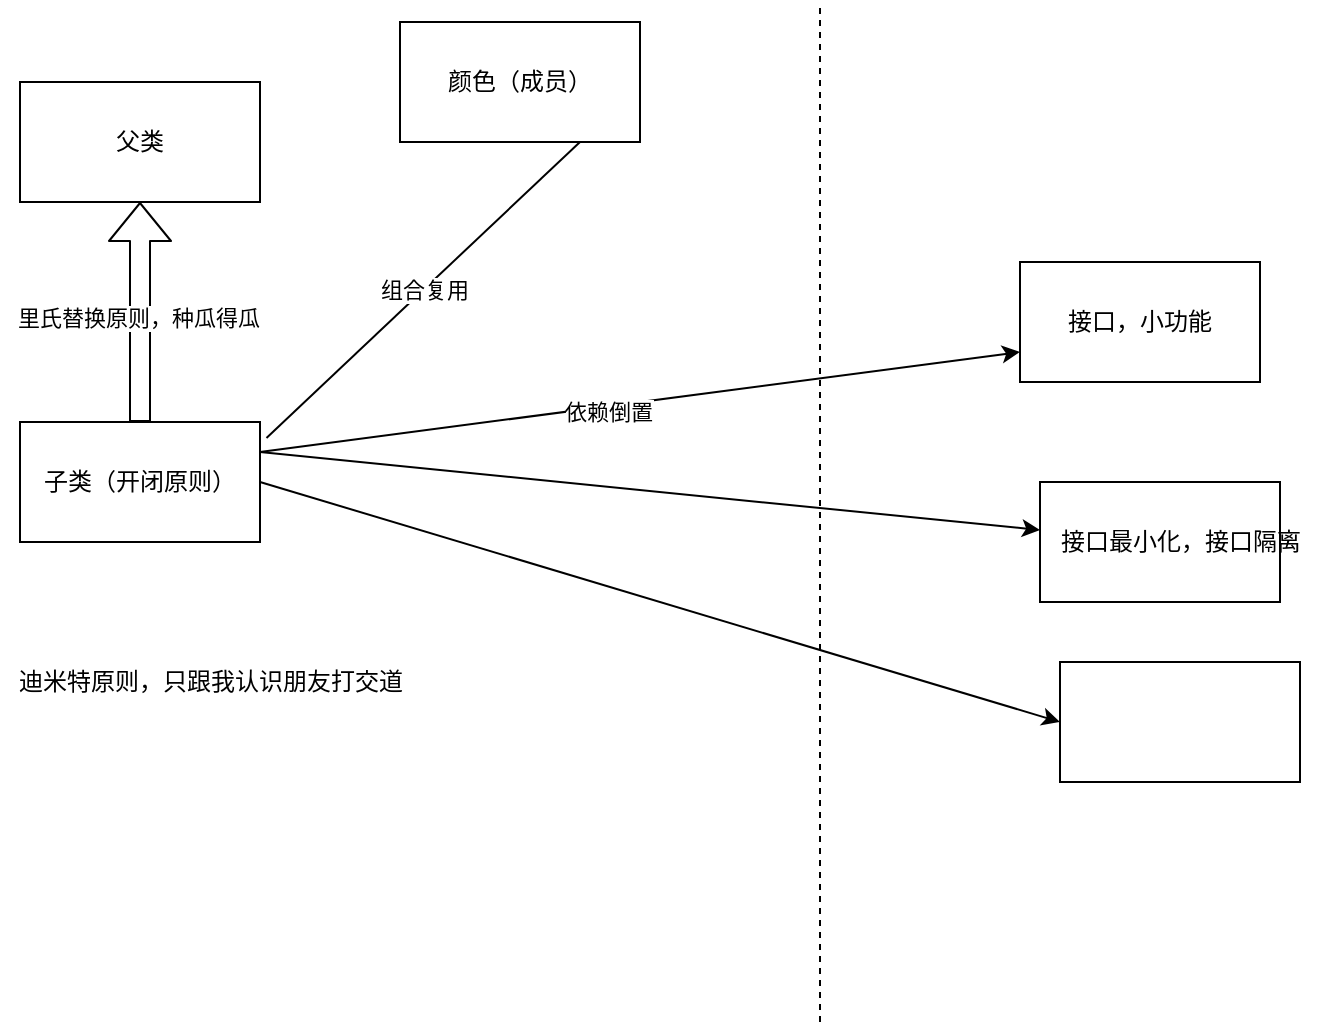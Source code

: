 <mxfile version="13.6.5" pages="9">
    <diagram id="rTZOP9GTd8wRtzX4U8O3" name="设计原则">
        <mxGraphModel dx="1762" dy="1021" grid="1" gridSize="10" guides="1" tooltips="1" connect="1" arrows="1" fold="1" page="1" pageScale="1" pageWidth="827" pageHeight="1169" math="0" shadow="0">
            <root>
                <mxCell id="KIQKfV6uF5u1Gh9udj2H-0"/>
                <mxCell id="KIQKfV6uF5u1Gh9udj2H-1" parent="KIQKfV6uF5u1Gh9udj2H-0"/>
                <mxCell id="KIQKfV6uF5u1Gh9udj2H-2" value="父类" style="rounded=0;whiteSpace=wrap;html=1;" parent="KIQKfV6uF5u1Gh9udj2H-1" vertex="1">
                    <mxGeometry x="40" y="50" width="120" height="60" as="geometry"/>
                </mxCell>
                <mxCell id="KIQKfV6uF5u1Gh9udj2H-3" value="子类（开闭原则）" style="rounded=0;whiteSpace=wrap;html=1;" parent="KIQKfV6uF5u1Gh9udj2H-1" vertex="1">
                    <mxGeometry x="40" y="220" width="120" height="60" as="geometry"/>
                </mxCell>
                <mxCell id="KIQKfV6uF5u1Gh9udj2H-4" value="" style="shape=flexArrow;endArrow=classic;html=1;entryX=0.5;entryY=1;entryDx=0;entryDy=0;exitX=0.5;exitY=0;exitDx=0;exitDy=0;" parent="KIQKfV6uF5u1Gh9udj2H-1" source="KIQKfV6uF5u1Gh9udj2H-3" target="KIQKfV6uF5u1Gh9udj2H-2" edge="1">
                    <mxGeometry width="50" height="50" relative="1" as="geometry">
                        <mxPoint x="390" y="380" as="sourcePoint"/>
                        <mxPoint x="440" y="330" as="targetPoint"/>
                    </mxGeometry>
                </mxCell>
                <mxCell id="KIQKfV6uF5u1Gh9udj2H-12" value="里氏替换原则，种瓜得瓜" style="edgeLabel;html=1;align=center;verticalAlign=middle;resizable=0;points=[];" parent="KIQKfV6uF5u1Gh9udj2H-4" vertex="1" connectable="0">
                    <mxGeometry x="-0.05" y="1" relative="1" as="geometry">
                        <mxPoint as="offset"/>
                    </mxGeometry>
                </mxCell>
                <mxCell id="KIQKfV6uF5u1Gh9udj2H-5" value="颜色（成员）" style="rounded=0;whiteSpace=wrap;html=1;" parent="KIQKfV6uF5u1Gh9udj2H-1" vertex="1">
                    <mxGeometry x="230" y="20" width="120" height="60" as="geometry"/>
                </mxCell>
                <mxCell id="KIQKfV6uF5u1Gh9udj2H-6" value="" style="rounded=0;whiteSpace=wrap;html=1;" parent="KIQKfV6uF5u1Gh9udj2H-1" vertex="1">
                    <mxGeometry x="560" y="340" width="120" height="60" as="geometry"/>
                </mxCell>
                <mxCell id="KIQKfV6uF5u1Gh9udj2H-7" value="" style="rounded=0;whiteSpace=wrap;html=1;" parent="KIQKfV6uF5u1Gh9udj2H-1" vertex="1">
                    <mxGeometry x="550" y="250" width="120" height="60" as="geometry"/>
                </mxCell>
                <mxCell id="KIQKfV6uF5u1Gh9udj2H-8" value="接口，小功能" style="rounded=0;whiteSpace=wrap;html=1;" parent="KIQKfV6uF5u1Gh9udj2H-1" vertex="1">
                    <mxGeometry x="540" y="140" width="120" height="60" as="geometry"/>
                </mxCell>
                <mxCell id="KIQKfV6uF5u1Gh9udj2H-9" value="" style="endArrow=classic;html=1;entryX=0;entryY=0.75;entryDx=0;entryDy=0;exitX=1;exitY=0.25;exitDx=0;exitDy=0;" parent="KIQKfV6uF5u1Gh9udj2H-1" source="KIQKfV6uF5u1Gh9udj2H-3" target="KIQKfV6uF5u1Gh9udj2H-8" edge="1">
                    <mxGeometry width="50" height="50" relative="1" as="geometry">
                        <mxPoint x="170" y="210" as="sourcePoint"/>
                        <mxPoint x="440" y="330" as="targetPoint"/>
                    </mxGeometry>
                </mxCell>
                <mxCell id="KIQKfV6uF5u1Gh9udj2H-14" value="依赖倒置" style="edgeLabel;html=1;align=center;verticalAlign=middle;resizable=0;points=[];" parent="KIQKfV6uF5u1Gh9udj2H-9" vertex="1" connectable="0">
                    <mxGeometry x="-0.087" y="-3" relative="1" as="geometry">
                        <mxPoint as="offset"/>
                    </mxGeometry>
                </mxCell>
                <mxCell id="KIQKfV6uF5u1Gh9udj2H-10" value="" style="endArrow=classic;html=1;exitX=1;exitY=0.25;exitDx=0;exitDy=0;" parent="KIQKfV6uF5u1Gh9udj2H-1" source="KIQKfV6uF5u1Gh9udj2H-3" target="KIQKfV6uF5u1Gh9udj2H-7" edge="1">
                    <mxGeometry width="50" height="50" relative="1" as="geometry">
                        <mxPoint x="170" y="220" as="sourcePoint"/>
                        <mxPoint x="330" y="175" as="targetPoint"/>
                    </mxGeometry>
                </mxCell>
                <mxCell id="KIQKfV6uF5u1Gh9udj2H-11" value="" style="endArrow=classic;html=1;entryX=0;entryY=0.5;entryDx=0;entryDy=0;exitX=1;exitY=0.5;exitDx=0;exitDy=0;" parent="KIQKfV6uF5u1Gh9udj2H-1" source="KIQKfV6uF5u1Gh9udj2H-3" target="KIQKfV6uF5u1Gh9udj2H-6" edge="1">
                    <mxGeometry width="50" height="50" relative="1" as="geometry">
                        <mxPoint x="170" y="230" as="sourcePoint"/>
                        <mxPoint x="330" y="237" as="targetPoint"/>
                    </mxGeometry>
                </mxCell>
                <mxCell id="KIQKfV6uF5u1Gh9udj2H-13" value="组合复用" style="endArrow=none;html=1;exitX=1.027;exitY=0.133;exitDx=0;exitDy=0;exitPerimeter=0;entryX=0.75;entryY=1;entryDx=0;entryDy=0;" parent="KIQKfV6uF5u1Gh9udj2H-1" source="KIQKfV6uF5u1Gh9udj2H-3" target="KIQKfV6uF5u1Gh9udj2H-5" edge="1">
                    <mxGeometry width="50" height="50" relative="1" as="geometry">
                        <mxPoint x="390" y="380" as="sourcePoint"/>
                        <mxPoint x="440" y="330" as="targetPoint"/>
                    </mxGeometry>
                </mxCell>
                <mxCell id="KIQKfV6uF5u1Gh9udj2H-15" value="接口最小化，接口隔离" style="text;html=1;align=center;verticalAlign=middle;resizable=0;points=[];autosize=1;" parent="KIQKfV6uF5u1Gh9udj2H-1" vertex="1">
                    <mxGeometry x="550" y="270" width="140" height="20" as="geometry"/>
                </mxCell>
                <mxCell id="KIQKfV6uF5u1Gh9udj2H-16" value="迪米特原则，只跟我认识朋友打交道" style="text;html=1;align=center;verticalAlign=middle;resizable=0;points=[];autosize=1;" parent="KIQKfV6uF5u1Gh9udj2H-1" vertex="1">
                    <mxGeometry x="30" y="340" width="210" height="20" as="geometry"/>
                </mxCell>
                <mxCell id="KIQKfV6uF5u1Gh9udj2H-20" value="" style="endArrow=none;dashed=1;html=1;" parent="KIQKfV6uF5u1Gh9udj2H-1" edge="1">
                    <mxGeometry width="50" height="50" relative="1" as="geometry">
                        <mxPoint x="440" y="520" as="sourcePoint"/>
                        <mxPoint x="440" y="10" as="targetPoint"/>
                    </mxGeometry>
                </mxCell>
            </root>
        </mxGraphModel>
    </diagram>
    <diagram id="mPgkY38R78zPmIVwVPrN" name="MVVM 新闻架构">
        &#xa;
        <mxGraphModel dx="952" dy="685" grid="1" gridSize="10" guides="1" tooltips="1" connect="1" arrows="1" fold="1" page="1" pageScale="1" pageWidth="827" pageHeight="1169" math="0" shadow="0">
            &#xa;
            <root>
                &#xa;
                <mxCell id="1F-A1b4ldRTi4-3DTauU-0"/>
                &#xa;
                <mxCell id="1F-A1b4ldRTi4-3DTauU-1" parent="1F-A1b4ldRTi4-3DTauU-0"/>
                &#xa;
                <mxCell id="1F-A1b4ldRTi4-3DTauU-2" value="&lt;font style=&quot;font-size: 40px&quot;&gt;MVVM+ViewModel+DataBinding&lt;/font&gt;" style="text;html=1;align=center;verticalAlign=middle;resizable=0;points=[];autosize=1;fontStyle=1;fontFamily=Helvetica;fontSize=50;" parent="1F-A1b4ldRTi4-3DTauU-1" vertex="1">
                    &#xa;
                    <mxGeometry x="60" y="60" width="620" height="70" as="geometry"/>
                    &#xa;
                </mxCell>
                &#xa;
                <mxCell id="1F-A1b4ldRTi4-3DTauU-50" value="" style="group" parent="1F-A1b4ldRTi4-3DTauU-1" vertex="1" connectable="0">
                    &#xa;
                    <mxGeometry x="90" y="150" width="1626" height="908" as="geometry"/>
                    &#xa;
                </mxCell>
                &#xa;
                <mxCell id="1F-A1b4ldRTi4-3DTauU-4" value="MvvmBaseViewModel &lt;V,M extends SuperBaseModel&gt;" style="swimlane;fontStyle=0;childLayout=stackLayout;horizontal=1;startSize=26;fillColor=none;horizontalStack=0;resizeParent=1;resizeParentMax=0;resizeLast=0;collapsible=1;marginBottom=0;fontFamily=Helvetica;fontSize=20;" parent="1F-A1b4ldRTi4-3DTauU-50" vertex="1">
                    &#xa;
                    <mxGeometry x="5" y="330" width="520" height="78" as="geometry"/>
                    &#xa;
                </mxCell>
                &#xa;
                <mxCell id="1F-A1b4ldRTi4-3DTauU-15" value="Extends" style="endArrow=block;endSize=16;endFill=0;html=1;fontFamily=Helvetica;fontSize=20;entryX=0.509;entryY=0.771;entryDx=0;entryDy=0;entryPerimeter=0;" parent="1F-A1b4ldRTi4-3DTauU-4" target="1F-A1b4ldRTi4-3DTauU-10" edge="1">
                    &#xa;
                    <mxGeometry width="160" relative="1" as="geometry">
                        &#xa;
                        <mxPoint x="260" as="sourcePoint"/>
                        &#xa;
                        <mxPoint x="420" as="targetPoint"/>
                        &#xa;
                    </mxGeometry>
                    &#xa;
                </mxCell>
                &#xa;
                <mxCell id="1F-A1b4ldRTi4-3DTauU-5" value="private Reference&lt;V&gt; mUIRef;" style="text;strokeColor=none;fillColor=none;align=left;verticalAlign=top;spacingLeft=4;spacingRight=4;overflow=hidden;rotatable=0;points=[[0,0.5],[1,0.5]];portConstraint=eastwest;" parent="1F-A1b4ldRTi4-3DTauU-4" vertex="1">
                    &#xa;
                    <mxGeometry y="26" width="520" height="26" as="geometry"/>
                    &#xa;
                </mxCell>
                &#xa;
                <mxCell id="1F-A1b4ldRTi4-3DTauU-6" value="protected M model;&#10;" style="text;strokeColor=none;fillColor=none;align=left;verticalAlign=top;spacingLeft=4;spacingRight=4;overflow=hidden;rotatable=0;points=[[0,0.5],[1,0.5]];portConstraint=eastwest;" parent="1F-A1b4ldRTi4-3DTauU-4" vertex="1">
                    &#xa;
                    <mxGeometry y="52" width="520" height="26" as="geometry"/>
                    &#xa;
                </mxCell>
                &#xa;
                <mxCell id="1F-A1b4ldRTi4-3DTauU-28" value="" style="group" parent="1F-A1b4ldRTi4-3DTauU-50" vertex="1" connectable="0">
                    &#xa;
                    <mxGeometry x="4" y="520" width="770" height="140" as="geometry"/>
                    &#xa;
                </mxCell>
                &#xa;
                <mxCell id="1F-A1b4ldRTi4-3DTauU-27" value="" style="group" parent="1F-A1b4ldRTi4-3DTauU-28" vertex="1" connectable="0">
                    &#xa;
                    <mxGeometry width="770" height="140" as="geometry"/>
                    &#xa;
                </mxCell>
                &#xa;
                <mxCell id="1F-A1b4ldRTi4-3DTauU-22" value="MvvmActivity &lt;V extends ViewDataBinding,VM extends MvvmBaseViewModel&gt;" style="swimlane;fontStyle=1;align=center;verticalAlign=top;childLayout=stackLayout;horizontal=1;startSize=26;horizontalStack=0;resizeParent=1;resizeParentMax=0;resizeLast=0;collapsible=1;marginBottom=0;fontFamily=Helvetica;fontSize=20;" parent="1F-A1b4ldRTi4-3DTauU-27" vertex="1">
                    &#xa;
                    <mxGeometry width="770" height="140" as="geometry"/>
                    &#xa;
                </mxCell>
                &#xa;
                <mxCell id="1F-A1b4ldRTi4-3DTauU-23" value="protected VM viewModel;" style="text;strokeColor=none;fillColor=none;align=left;verticalAlign=top;spacingLeft=4;spacingRight=4;overflow=hidden;rotatable=0;points=[[0,0.5],[1,0.5]];portConstraint=eastwest;" parent="1F-A1b4ldRTi4-3DTauU-22" vertex="1">
                    &#xa;
                    <mxGeometry y="26" width="770" height="26" as="geometry"/>
                    &#xa;
                </mxCell>
                &#xa;
                <mxCell id="1F-A1b4ldRTi4-3DTauU-24" value="" style="line;strokeWidth=1;fillColor=none;align=left;verticalAlign=middle;spacingTop=-1;spacingLeft=3;spacingRight=3;rotatable=0;labelPosition=right;points=[];portConstraint=eastwest;" parent="1F-A1b4ldRTi4-3DTauU-22" vertex="1">
                    &#xa;
                    <mxGeometry y="52" width="770" height="8" as="geometry"/>
                    &#xa;
                </mxCell>
                &#xa;
                <mxCell id="1F-A1b4ldRTi4-3DTauU-25" value="protected V viewDataBinding;&#10;&#10;其他公共的属性提取" style="text;strokeColor=none;fillColor=none;align=left;verticalAlign=top;spacingLeft=4;spacingRight=4;overflow=hidden;rotatable=0;points=[[0,0.5],[1,0.5]];portConstraint=eastwest;" parent="1F-A1b4ldRTi4-3DTauU-22" vertex="1">
                    &#xa;
                    <mxGeometry y="60" width="770" height="80" as="geometry"/>
                    &#xa;
                </mxCell>
                &#xa;
                <mxCell id="1F-A1b4ldRTi4-3DTauU-36" value="MainActivity extends MvvmActivity&lt;ActivityMainBinding, MvvmBaseViewModel&gt;" style="swimlane;fontStyle=0;childLayout=stackLayout;horizontal=1;startSize=26;fillColor=none;horizontalStack=0;resizeParent=1;resizeParentMax=0;resizeLast=0;collapsible=1;marginBottom=0;fontFamily=Helvetica;fontSize=20;" parent="1F-A1b4ldRTi4-3DTauU-50" vertex="1">
                    &#xa;
                    <mxGeometry y="830" width="770" height="78" as="geometry"/>
                    &#xa;
                </mxCell>
                &#xa;
                <mxCell id="1F-A1b4ldRTi4-3DTauU-38" value="+ field: type" style="text;strokeColor=none;fillColor=none;align=left;verticalAlign=top;spacingLeft=4;spacingRight=4;overflow=hidden;rotatable=0;points=[[0,0.5],[1,0.5]];portConstraint=eastwest;" parent="1F-A1b4ldRTi4-3DTauU-36" vertex="1">
                    &#xa;
                    <mxGeometry y="26" width="770" height="26" as="geometry"/>
                    &#xa;
                </mxCell>
                &#xa;
                <mxCell id="1F-A1b4ldRTi4-3DTauU-39" value="+ field: type" style="text;strokeColor=none;fillColor=none;align=left;verticalAlign=top;spacingLeft=4;spacingRight=4;overflow=hidden;rotatable=0;points=[[0,0.5],[1,0.5]];portConstraint=eastwest;" parent="1F-A1b4ldRTi4-3DTauU-36" vertex="1">
                    &#xa;
                    <mxGeometry y="52" width="770" height="26" as="geometry"/>
                    &#xa;
                </mxCell>
                &#xa;
                <mxCell id="1F-A1b4ldRTi4-3DTauU-41" value="Extends" style="endArrow=block;endSize=16;endFill=0;html=1;fontFamily=Helvetica;fontSize=20;" parent="1F-A1b4ldRTi4-3DTauU-36" target="1F-A1b4ldRTi4-3DTauU-25" edge="1">
                    &#xa;
                    <mxGeometry width="160" relative="1" as="geometry">
                        &#xa;
                        <mxPoint x="384.8" as="sourcePoint"/>
                        &#xa;
                        <mxPoint x="384.5" y="-129.996" as="targetPoint"/>
                        &#xa;
                    </mxGeometry>
                    &#xa;
                </mxCell>
                &#xa;
                <mxCell id="1F-A1b4ldRTi4-3DTauU-42" value="NewsListFragment extends MvvmFragment&lt;NewsFragmentBinding, NewsListViewModel&gt;" style="swimlane;fontStyle=0;childLayout=stackLayout;horizontal=1;startSize=26;fillColor=none;horizontalStack=0;resizeParent=1;resizeParentMax=0;resizeLast=0;collapsible=1;marginBottom=0;fontFamily=Helvetica;fontSize=20;" parent="1F-A1b4ldRTi4-3DTauU-50" vertex="1">
                    &#xa;
                    <mxGeometry x="806" y="820" width="820" height="78" as="geometry"/>
                    &#xa;
                </mxCell>
                &#xa;
                <mxCell id="1F-A1b4ldRTi4-3DTauU-43" value="+ field: type" style="text;strokeColor=none;fillColor=none;align=left;verticalAlign=top;spacingLeft=4;spacingRight=4;overflow=hidden;rotatable=0;points=[[0,0.5],[1,0.5]];portConstraint=eastwest;" parent="1F-A1b4ldRTi4-3DTauU-42" vertex="1">
                    &#xa;
                    <mxGeometry y="26" width="820" height="26" as="geometry"/>
                    &#xa;
                </mxCell>
                &#xa;
                <mxCell id="1F-A1b4ldRTi4-3DTauU-45" value="+ field: type" style="text;strokeColor=none;fillColor=none;align=left;verticalAlign=top;spacingLeft=4;spacingRight=4;overflow=hidden;rotatable=0;points=[[0,0.5],[1,0.5]];portConstraint=eastwest;" parent="1F-A1b4ldRTi4-3DTauU-42" vertex="1">
                    &#xa;
                    <mxGeometry y="52" width="820" height="26" as="geometry"/>
                    &#xa;
                </mxCell>
                &#xa;
                <mxCell id="1F-A1b4ldRTi4-3DTauU-46" value="Extends" style="endArrow=block;endSize=16;endFill=0;html=1;fontFamily=Helvetica;fontSize=20;entryX=0.483;entryY=1.005;entryDx=0;entryDy=0;entryPerimeter=0;" parent="1F-A1b4ldRTi4-3DTauU-42" target="1F-A1b4ldRTi4-3DTauU-34" edge="1">
                    &#xa;
                    <mxGeometry width="160" relative="1" as="geometry">
                        &#xa;
                        <mxPoint x="384.8" as="sourcePoint"/>
                        &#xa;
                        <mxPoint x="384.5" y="-129.996" as="targetPoint"/>
                        &#xa;
                    </mxGeometry>
                    &#xa;
                </mxCell>
                &#xa;
                <mxCell id="1F-A1b4ldRTi4-3DTauU-49" value="" style="group" parent="1F-A1b4ldRTi4-3DTauU-50" vertex="1" connectable="0">
                    &#xa;
                    <mxGeometry x="115" width="1470" height="806" as="geometry"/>
                    &#xa;
                </mxCell>
                &#xa;
                <mxCell id="1F-A1b4ldRTi4-3DTauU-3" value="&lt;p style=&quot;margin: 0px ; margin-top: 4px ; text-align: center&quot;&gt;&lt;i&gt;&amp;lt;&amp;lt;Interface&amp;gt;&amp;gt;&lt;/i&gt;&lt;br&gt;&lt;span style=&quot;background-color: rgb(43 , 43 , 43) ; color: rgb(169 , 183 , 198) ; font-family: &amp;#34;menlo&amp;#34; ; font-size: 12pt ; text-align: left&quot;&gt;IMvvmBaseViewModel&lt;/span&gt;&lt;/p&gt;&lt;hr size=&quot;1&quot;&gt;&lt;p style=&quot;margin: 0px ; margin-left: 4px&quot;&gt;&lt;/p&gt;&lt;pre style=&quot;background-color: rgb(43 , 43 , 43)&quot;&gt;&lt;div style=&quot;color: rgb(169 , 183 , 198) ; font-family: &amp;#34;menlo&amp;#34; ; font-size: 12pt ; text-align: center&quot;&gt;&lt;span style=&quot;font-size: 12pt ; white-space: nowrap ; color: rgb(204 , 120 , 50)&quot;&gt;void &lt;/span&gt;&lt;span style=&quot;font-size: 12pt ; white-space: nowrap ; color: rgb(255 , 198 , 109)&quot;&gt;attachUI&lt;/span&gt;&lt;span style=&quot;font-size: 12pt ; white-space: nowrap&quot;&gt;(&lt;/span&gt;&lt;span style=&quot;font-size: 12pt ; white-space: nowrap ; color: rgb(80 , 120 , 116)&quot;&gt;V &lt;/span&gt;&lt;span style=&quot;font-size: 12pt ; white-space: nowrap&quot;&gt;view)&lt;/span&gt;&lt;span style=&quot;font-size: 12pt ; white-space: nowrap ; color: rgb(204 , 120 , 50)&quot;&gt;;&lt;/span&gt;&lt;/div&gt;&lt;div style=&quot;text-align: center&quot;&gt;&lt;font color=&quot;#cc7832&quot; face=&quot;menlo&quot;&gt;&lt;span style=&quot;font-size: 16px&quot;&gt;&lt;br&gt;&lt;/span&gt;&lt;/font&gt;&lt;/div&gt;&lt;span style=&quot;color: rgb(80 , 120 , 116) ; font-family: &amp;#34;menlo&amp;#34; ; font-size: 12pt&quot;&gt;&lt;div style=&quot;text-align: center&quot;&gt;&lt;span style=&quot;white-space: nowrap ; font-size: 12pt&quot;&gt;V &lt;/span&gt;&lt;span style=&quot;white-space: nowrap ; color: rgb(255 , 198 , 109) ; font-size: 12pt&quot;&gt;getPageView&lt;/span&gt;&lt;font color=&quot;#a9b7c6&quot; face=&quot;menlo&quot; style=&quot;font-size: 12px ; white-space: nowrap&quot;&gt;&lt;span style=&quot;font-size: 12pt&quot;&gt;()&lt;/span&gt;&lt;/font&gt;&lt;span style=&quot;white-space: nowrap ; color: rgb(204 , 120 , 50) ; font-size: 12pt&quot;&gt;;&lt;/span&gt;&lt;/div&gt;&lt;/span&gt;&lt;div style=&quot;text-align: center&quot;&gt;&lt;font color=&quot;#cc7832&quot; face=&quot;menlo&quot;&gt;&lt;span style=&quot;font-size: 16px&quot;&gt;&lt;br&gt;&lt;/span&gt;&lt;/font&gt;&lt;/div&gt;&lt;span style=&quot;color: rgb(204 , 120 , 50) ; font-family: &amp;#34;menlo&amp;#34; ; font-size: 12pt&quot;&gt;&lt;div style=&quot;text-align: center&quot;&gt;&lt;span style=&quot;white-space: nowrap ; font-size: 12pt&quot;&gt;boolean &lt;/span&gt;&lt;span style=&quot;white-space: nowrap ; color: rgb(255 , 198 , 109) ; font-size: 12pt&quot;&gt;isUIAttached&lt;/span&gt;&lt;font color=&quot;#a9b7c6&quot; face=&quot;menlo&quot; style=&quot;font-size: 12px ; white-space: nowrap&quot;&gt;&lt;span style=&quot;font-size: 12pt&quot;&gt;()&lt;/span&gt;&lt;/font&gt;&lt;span style=&quot;white-space: nowrap ; font-size: 12pt&quot;&gt;;&lt;/span&gt;&lt;/div&gt;&lt;/span&gt;&lt;div style=&quot;text-align: center&quot;&gt;&lt;font color=&quot;#cc7832&quot; face=&quot;menlo&quot;&gt;&lt;span style=&quot;font-size: 16px&quot;&gt;&lt;br&gt;&lt;/span&gt;&lt;/font&gt;&lt;/div&gt;&lt;span style=&quot;color: rgb(204 , 120 , 50) ; font-family: &amp;#34;menlo&amp;#34; ; font-size: 12pt&quot;&gt;&lt;div style=&quot;text-align: center&quot;&gt;&lt;span style=&quot;white-space: nowrap ; font-size: 12pt&quot;&gt;void &lt;/span&gt;&lt;span style=&quot;white-space: nowrap ; color: rgb(255 , 198 , 109) ; font-size: 12pt&quot;&gt;detachUI&lt;/span&gt;&lt;font color=&quot;#a9b7c6&quot; face=&quot;menlo&quot; style=&quot;font-size: 12px ; white-space: nowrap&quot;&gt;&lt;span style=&quot;font-size: 12pt&quot;&gt;()&lt;/span&gt;&lt;/font&gt;&lt;span style=&quot;white-space: nowrap ; font-size: 12pt&quot;&gt;;&lt;/span&gt;&lt;/div&gt;&lt;/span&gt;&lt;/pre&gt;" style="verticalAlign=top;align=left;overflow=fill;fontSize=12;fontFamily=Helvetica;html=1;" parent="1F-A1b4ldRTi4-3DTauU-49" vertex="1">
                    &#xa;
                    <mxGeometry x="320" width="360" height="210" as="geometry"/>
                    &#xa;
                </mxCell>
                &#xa;
                <mxCell id="1F-A1b4ldRTi4-3DTauU-10" value="androidx.lifecycle.ViewModel" style="swimlane;fontStyle=1;align=center;verticalAlign=top;childLayout=stackLayout;horizontal=1;startSize=26;horizontalStack=0;resizeParent=1;resizeParentMax=0;resizeLast=0;collapsible=1;marginBottom=0;fontFamily=Helvetica;fontSize=20;" parent="1F-A1b4ldRTi4-3DTauU-49" vertex="1">
                    &#xa;
                    <mxGeometry y="170" width="300" height="34" as="geometry"/>
                    &#xa;
                </mxCell>
                &#xa;
                <mxCell id="1F-A1b4ldRTi4-3DTauU-12" value="" style="line;strokeWidth=1;fillColor=none;align=left;verticalAlign=middle;spacingTop=-1;spacingLeft=3;spacingRight=3;rotatable=0;labelPosition=right;points=[];portConstraint=eastwest;" parent="1F-A1b4ldRTi4-3DTauU-10" vertex="1">
                    &#xa;
                    <mxGeometry y="26" width="300" height="8" as="geometry"/>
                    &#xa;
                </mxCell>
                &#xa;
                <mxCell id="1F-A1b4ldRTi4-3DTauU-21" value="Use" style="endArrow=open;endSize=12;dashed=1;html=1;fontFamily=Helvetica;fontSize=20;" parent="1F-A1b4ldRTi4-3DTauU-49" source="1F-A1b4ldRTi4-3DTauU-22" edge="1">
                    &#xa;
                    <mxGeometry width="160" relative="1" as="geometry">
                        &#xa;
                        <mxPoint x="390" y="578" as="sourcePoint"/>
                        &#xa;
                        <mxPoint x="320" y="408" as="targetPoint"/>
                        &#xa;
                    </mxGeometry>
                    &#xa;
                </mxCell>
                &#xa;
                <mxCell id="1F-A1b4ldRTi4-3DTauU-29" value="" style="group" parent="1F-A1b4ldRTi4-3DTauU-49" vertex="1" connectable="0">
                    &#xa;
                    <mxGeometry x="700" y="520" width="770" height="140" as="geometry"/>
                    &#xa;
                </mxCell>
                &#xa;
                <mxCell id="1F-A1b4ldRTi4-3DTauU-30" value="" style="group" parent="1F-A1b4ldRTi4-3DTauU-29" vertex="1" connectable="0">
                    &#xa;
                    <mxGeometry width="770" height="140" as="geometry"/>
                    &#xa;
                </mxCell>
                &#xa;
                <mxCell id="1F-A1b4ldRTi4-3DTauU-31" value="MvvmFragment &lt;V extends ViewDataBinding,VM extends MvvmBaseViewModel&gt;" style="swimlane;fontStyle=1;align=center;verticalAlign=top;childLayout=stackLayout;horizontal=1;startSize=26;horizontalStack=0;resizeParent=1;resizeParentMax=0;resizeLast=0;collapsible=1;marginBottom=0;fontFamily=Helvetica;fontSize=20;" parent="1F-A1b4ldRTi4-3DTauU-30" vertex="1">
                    &#xa;
                    <mxGeometry width="770" height="140" as="geometry"/>
                    &#xa;
                </mxCell>
                &#xa;
                <mxCell id="1F-A1b4ldRTi4-3DTauU-32" value="protected VM viewModel;" style="text;strokeColor=none;fillColor=none;align=left;verticalAlign=top;spacingLeft=4;spacingRight=4;overflow=hidden;rotatable=0;points=[[0,0.5],[1,0.5]];portConstraint=eastwest;" parent="1F-A1b4ldRTi4-3DTauU-31" vertex="1">
                    &#xa;
                    <mxGeometry y="26" width="770" height="26" as="geometry"/>
                    &#xa;
                </mxCell>
                &#xa;
                <mxCell id="1F-A1b4ldRTi4-3DTauU-33" value="" style="line;strokeWidth=1;fillColor=none;align=left;verticalAlign=middle;spacingTop=-1;spacingLeft=3;spacingRight=3;rotatable=0;labelPosition=right;points=[];portConstraint=eastwest;" parent="1F-A1b4ldRTi4-3DTauU-31" vertex="1">
                    &#xa;
                    <mxGeometry y="52" width="770" height="8" as="geometry"/>
                    &#xa;
                </mxCell>
                &#xa;
                <mxCell id="1F-A1b4ldRTi4-3DTauU-34" value="protected V viewDataBinding;&#10;&#10;其他公共的属性提取" style="text;strokeColor=none;fillColor=none;align=left;verticalAlign=top;spacingLeft=4;spacingRight=4;overflow=hidden;rotatable=0;points=[[0,0.5],[1,0.5]];portConstraint=eastwest;" parent="1F-A1b4ldRTi4-3DTauU-31" vertex="1">
                    &#xa;
                    <mxGeometry y="60" width="770" height="80" as="geometry"/>
                    &#xa;
                </mxCell>
                &#xa;
                <mxCell id="1F-A1b4ldRTi4-3DTauU-16" value="" style="endArrow=block;dashed=1;endFill=0;endSize=12;html=1;fontFamily=Helvetica;fontSize=20;entryX=0.48;entryY=1.015;entryDx=0;entryDy=0;entryPerimeter=0;exitX=1;exitY=0.5;exitDx=0;exitDy=0;" parent="1F-A1b4ldRTi4-3DTauU-50" source="1F-A1b4ldRTi4-3DTauU-5" target="1F-A1b4ldRTi4-3DTauU-3" edge="1">
                    &#xa;
                    <mxGeometry width="160" relative="1" as="geometry">
                        &#xa;
                        <mxPoint x="320" y="330" as="sourcePoint"/>
                        &#xa;
                        <mxPoint x="480" y="330" as="targetPoint"/>
                        &#xa;
                        <Array as="points">
                            &#xa;
                            <mxPoint x="615" y="369"/>
                            &#xa;
                        </Array>
                        &#xa;
                    </mxGeometry>
                    &#xa;
                </mxCell>
                &#xa;
                <mxCell id="1F-A1b4ldRTi4-3DTauU-35" value="Use" style="endArrow=open;endSize=12;dashed=1;html=1;fontFamily=Helvetica;fontSize=20;exitX=0;exitY=0;exitDx=0;exitDy=0;entryX=1.002;entryY=1.031;entryDx=0;entryDy=0;entryPerimeter=0;" parent="1F-A1b4ldRTi4-3DTauU-50" source="1F-A1b4ldRTi4-3DTauU-31" target="1F-A1b4ldRTi4-3DTauU-6" edge="1">
                    &#xa;
                    <mxGeometry width="160" relative="1" as="geometry">
                        &#xa;
                        <mxPoint x="809" y="660" as="sourcePoint"/>
                        &#xa;
                        <mxPoint x="470" y="548" as="targetPoint"/>
                        &#xa;
                    </mxGeometry>
                    &#xa;
                </mxCell>
                &#xa;
                <mxCell id="_Gq_iFQBbn3idvUQIb2Y-19" value="" style="group" parent="1F-A1b4ldRTi4-3DTauU-1" vertex="1" connectable="0">
                    &#xa;
                    <mxGeometry x="930" y="97" width="1250" height="520" as="geometry"/>
                    &#xa;
                </mxCell>
                &#xa;
                <mxCell id="_Gq_iFQBbn3idvUQIb2Y-0" value="app" style="rounded=0;whiteSpace=wrap;html=1;" parent="_Gq_iFQBbn3idvUQIb2Y-19" vertex="1">
                    &#xa;
                    <mxGeometry x="10" width="530" height="60" as="geometry"/>
                    &#xa;
                </mxCell>
                &#xa;
                <mxCell id="_Gq_iFQBbn3idvUQIb2Y-1" value="&lt;span&gt;业务n&lt;/span&gt;" style="rounded=0;whiteSpace=wrap;html=1;" parent="_Gq_iFQBbn3idvUQIb2Y-19" vertex="1">
                    &#xa;
                    <mxGeometry x="410" y="140" width="120" height="60" as="geometry"/>
                    &#xa;
                </mxCell>
                &#xa;
                <mxCell id="_Gq_iFQBbn3idvUQIb2Y-3" value="&lt;span&gt;Login&lt;br&gt;&lt;/span&gt;" style="rounded=0;whiteSpace=wrap;html=1;" parent="_Gq_iFQBbn3idvUQIb2Y-19" vertex="1">
                    &#xa;
                    <mxGeometry x="150" y="140" width="120" height="60" as="geometry"/>
                    &#xa;
                </mxCell>
                &#xa;
                <mxCell id="_Gq_iFQBbn3idvUQIb2Y-4" value="News(组件)" style="rounded=0;whiteSpace=wrap;html=1;" parent="_Gq_iFQBbn3idvUQIb2Y-19" vertex="1">
                    &#xa;
                    <mxGeometry x="10" y="140" width="120" height="60" as="geometry"/>
                    &#xa;
                </mxCell>
                &#xa;
                <mxCell id="_Gq_iFQBbn3idvUQIb2Y-5" value="" style="shape=flexArrow;endArrow=classic;startArrow=classic;html=1;exitX=0.5;exitY=0;exitDx=0;exitDy=0;entryX=0.25;entryY=1;entryDx=0;entryDy=0;" parent="_Gq_iFQBbn3idvUQIb2Y-19" source="_Gq_iFQBbn3idvUQIb2Y-4" target="_Gq_iFQBbn3idvUQIb2Y-0" edge="1">
                    &#xa;
                    <mxGeometry width="50" height="50" relative="1" as="geometry">
                        &#xa;
                        <mxPoint x="35" y="120" as="sourcePoint"/>
                        &#xa;
                        <mxPoint x="70" y="76" as="targetPoint"/>
                        &#xa;
                    </mxGeometry>
                    &#xa;
                </mxCell>
                &#xa;
                <mxCell id="_Gq_iFQBbn3idvUQIb2Y-6" value="" style="shape=flexArrow;endArrow=classic;startArrow=classic;html=1;entryX=0.5;entryY=1;entryDx=0;entryDy=0;" parent="_Gq_iFQBbn3idvUQIb2Y-19" source="_Gq_iFQBbn3idvUQIb2Y-3" target="_Gq_iFQBbn3idvUQIb2Y-0" edge="1">
                    &#xa;
                    <mxGeometry width="50" height="50" relative="1" as="geometry">
                        &#xa;
                        <mxPoint x="80" y="150" as="sourcePoint"/>
                        &#xa;
                        <mxPoint x="310" y="64" as="targetPoint"/>
                        &#xa;
                    </mxGeometry>
                    &#xa;
                </mxCell>
                &#xa;
                <mxCell id="_Gq_iFQBbn3idvUQIb2Y-8" value="" style="shape=flexArrow;endArrow=classic;startArrow=classic;html=1;entryX=0.952;entryY=0.983;entryDx=0;entryDy=0;entryPerimeter=0;" parent="_Gq_iFQBbn3idvUQIb2Y-19" target="_Gq_iFQBbn3idvUQIb2Y-0" edge="1">
                    &#xa;
                    <mxGeometry width="50" height="50" relative="1" as="geometry">
                        &#xa;
                        <mxPoint x="467.52" y="135.98" as="sourcePoint"/>
                        &#xa;
                        <mxPoint x="472.47" y="70.0" as="targetPoint"/>
                        &#xa;
                    </mxGeometry>
                    &#xa;
                </mxCell>
                &#xa;
                <mxCell id="_Gq_iFQBbn3idvUQIb2Y-9" value="common" style="rounded=0;whiteSpace=wrap;html=1;" parent="_Gq_iFQBbn3idvUQIb2Y-19" vertex="1">
                    &#xa;
                    <mxGeometry x="10" y="290" width="550" height="60" as="geometry"/>
                    &#xa;
                </mxCell>
                &#xa;
                <mxCell id="_Gq_iFQBbn3idvUQIb2Y-10" value="network" style="rounded=0;whiteSpace=wrap;html=1;" parent="_Gq_iFQBbn3idvUQIb2Y-19" vertex="1">
                    &#xa;
                    <mxGeometry x="10" y="370" width="510" height="60" as="geometry"/>
                    &#xa;
                </mxCell>
                &#xa;
                <mxCell id="_Gq_iFQBbn3idvUQIb2Y-11" value="base" style="rounded=0;whiteSpace=wrap;html=1;" parent="_Gq_iFQBbn3idvUQIb2Y-19" vertex="1">
                    &#xa;
                    <mxGeometry y="460" width="510" height="60" as="geometry"/>
                    &#xa;
                </mxCell>
                &#xa;
                <mxCell id="_Gq_iFQBbn3idvUQIb2Y-12" value="" style="shape=flexArrow;endArrow=classic;html=1;exitX=0.643;exitY=1.067;exitDx=0;exitDy=0;exitPerimeter=0;entryX=0.277;entryY=0.017;entryDx=0;entryDy=0;entryPerimeter=0;" parent="_Gq_iFQBbn3idvUQIb2Y-19" source="_Gq_iFQBbn3idvUQIb2Y-4" target="_Gq_iFQBbn3idvUQIb2Y-9" edge="1">
                    &#xa;
                    <mxGeometry width="50" height="50" relative="1" as="geometry">
                        &#xa;
                        <mxPoint x="270" y="310" as="sourcePoint"/>
                        &#xa;
                        <mxPoint x="320" y="260" as="targetPoint"/>
                        &#xa;
                    </mxGeometry>
                    &#xa;
                </mxCell>
                &#xa;
                <mxCell id="_Gq_iFQBbn3idvUQIb2Y-13" value="" style="shape=flexArrow;endArrow=classic;html=1;exitX=0.5;exitY=1;exitDx=0;exitDy=0;entryX=0.5;entryY=0;entryDx=0;entryDy=0;" parent="_Gq_iFQBbn3idvUQIb2Y-19" source="_Gq_iFQBbn3idvUQIb2Y-3" target="_Gq_iFQBbn3idvUQIb2Y-9" edge="1">
                    &#xa;
                    <mxGeometry width="50" height="50" relative="1" as="geometry">
                        &#xa;
                        <mxPoint x="190" y="200" as="sourcePoint"/>
                        &#xa;
                        <mxPoint x="254.11" y="277" as="targetPoint"/>
                        &#xa;
                    </mxGeometry>
                    &#xa;
                </mxCell>
                &#xa;
                <mxCell id="_Gq_iFQBbn3idvUQIb2Y-14" value="" style="shape=flexArrow;endArrow=classic;html=1;exitX=0.402;exitY=0.983;exitDx=0;exitDy=0;entryX=0.902;entryY=0;entryDx=0;entryDy=0;exitPerimeter=0;entryPerimeter=0;" parent="_Gq_iFQBbn3idvUQIb2Y-19" source="_Gq_iFQBbn3idvUQIb2Y-1" target="_Gq_iFQBbn3idvUQIb2Y-9" edge="1">
                    &#xa;
                    <mxGeometry width="50" height="50" relative="1" as="geometry">
                        &#xa;
                        <mxPoint x="442.5" y="220" as="sourcePoint"/>
                        &#xa;
                        <mxPoint x="497.5" y="300" as="targetPoint"/>
                        &#xa;
                    </mxGeometry>
                    &#xa;
                </mxCell>
                &#xa;
                <mxCell id="_Gq_iFQBbn3idvUQIb2Y-16" value="CC" style="rounded=0;whiteSpace=wrap;html=1;fillColor=#008a00;strokeColor=#005700;fontColor=#ffffff;" parent="_Gq_iFQBbn3idvUQIb2Y-19" vertex="1">
                    &#xa;
                    <mxGeometry x="30" y="295" width="120" height="50" as="geometry"/>
                    &#xa;
                </mxCell>
                &#xa;
                <mxCell id="_Gq_iFQBbn3idvUQIb2Y-17" value="WebView" style="rounded=0;whiteSpace=wrap;html=1;" parent="_Gq_iFQBbn3idvUQIb2Y-19" vertex="1">
                    &#xa;
                    <mxGeometry x="740" y="290" width="320" height="60" as="geometry"/>
                    &#xa;
                </mxCell>
                &#xa;
                <mxCell id="_Gq_iFQBbn3idvUQIb2Y-18" style="edgeStyle=orthogonalEdgeStyle;rounded=0;orthogonalLoop=1;jettySize=auto;html=1;fontFamily=Helvetica;fontSize=20;entryX=0;entryY=0.5;entryDx=0;entryDy=0;" parent="_Gq_iFQBbn3idvUQIb2Y-19" source="_Gq_iFQBbn3idvUQIb2Y-9" target="_Gq_iFQBbn3idvUQIb2Y-17" edge="1">
                    &#xa;
                    <mxGeometry relative="1" as="geometry">
                        &#xa;
                        <mxPoint x="670" y="320" as="targetPoint"/>
                        &#xa;
                    </mxGeometry>
                    &#xa;
                </mxCell>
                &#xa;
                <mxCell id="lhyXspPBKxwu7mxJ_aTc-27" style="edgeStyle=orthogonalEdgeStyle;rounded=0;orthogonalLoop=1;jettySize=auto;html=1;fontSize=29;" parent="1F-A1b4ldRTi4-3DTauU-1" source="lhyXspPBKxwu7mxJ_aTc-11" target="lhyXspPBKxwu7mxJ_aTc-6" edge="1">
                    &#xa;
                    <mxGeometry relative="1" as="geometry">
                        &#xa;
                        <mxPoint x="1280" y="1658" as="sourcePoint"/>
                        &#xa;
                        <Array as="points"/>
                        &#xa;
                    </mxGeometry>
                    &#xa;
                </mxCell>
                &#xa;
                <mxCell id="lhyXspPBKxwu7mxJ_aTc-26" value="" style="endArrow=classic;html=1;fontSize=29;exitX=1.004;exitY=0.1;exitDx=0;exitDy=0;exitPerimeter=0;entryX=0.004;entryY=0.103;entryDx=0;entryDy=0;entryPerimeter=0;" parent="1F-A1b4ldRTi4-3DTauU-1" source="lhyXspPBKxwu7mxJ_aTc-0" target="lhyXspPBKxwu7mxJ_aTc-6" edge="1">
                    &#xa;
                    <mxGeometry width="50" height="50" relative="1" as="geometry">
                        &#xa;
                        <mxPoint x="780" y="1410" as="sourcePoint"/>
                        &#xa;
                        <mxPoint x="1120" y="1390" as="targetPoint"/>
                        &#xa;
                    </mxGeometry>
                    &#xa;
                </mxCell>
                &#xa;
                <mxCell id="lhyXspPBKxwu7mxJ_aTc-29" value="" style="group" parent="1F-A1b4ldRTi4-3DTauU-1" vertex="1" connectable="0">
                    &#xa;
                    <mxGeometry x="1280" y="1260" width="310" height="740" as="geometry"/>
                    &#xa;
                </mxCell>
                &#xa;
                <mxCell id="lhyXspPBKxwu7mxJ_aTc-11" value="" style="rounded=0;whiteSpace=wrap;html=1;" parent="lhyXspPBKxwu7mxJ_aTc-29" vertex="1">
                    &#xa;
                    <mxGeometry y="50" width="310" height="690" as="geometry"/>
                    &#xa;
                </mxCell>
                &#xa;
                <mxCell id="lhyXspPBKxwu7mxJ_aTc-12" value="&lt;font style=&quot;font-size: 29px;&quot;&gt;网络数据&lt;/font&gt;" style="text;html=1;align=center;verticalAlign=middle;resizable=0;points=[];autosize=1;fontSize=29;" parent="lhyXspPBKxwu7mxJ_aTc-29" vertex="1">
                    &#xa;
                    <mxGeometry x="76" width="130" height="40" as="geometry"/>
                    &#xa;
                </mxCell>
                &#xa;
                <mxCell id="lhyXspPBKxwu7mxJ_aTc-13" value="ContentList" style="rounded=0;whiteSpace=wrap;html=1;fontSize=29;" parent="lhyXspPBKxwu7mxJ_aTc-29" vertex="1">
                    &#xa;
                    <mxGeometry x="86" y="120" width="164" height="60" as="geometry"/>
                    &#xa;
                </mxCell>
                &#xa;
                <mxCell id="lhyXspPBKxwu7mxJ_aTc-14" value="ContentList" style="rounded=0;whiteSpace=wrap;html=1;fontSize=29;" parent="lhyXspPBKxwu7mxJ_aTc-29" vertex="1">
                    &#xa;
                    <mxGeometry x="90" y="500" width="164" height="60" as="geometry"/>
                    &#xa;
                </mxCell>
                &#xa;
                <mxCell id="lhyXspPBKxwu7mxJ_aTc-15" value="ContentList" style="rounded=0;whiteSpace=wrap;html=1;fontSize=29;" parent="lhyXspPBKxwu7mxJ_aTc-29" vertex="1">
                    &#xa;
                    <mxGeometry x="100" y="250" width="164" height="60" as="geometry"/>
                    &#xa;
                </mxCell>
                &#xa;
                <mxCell id="lhyXspPBKxwu7mxJ_aTc-16" value="ContentList" style="rounded=0;whiteSpace=wrap;html=1;fontSize=29;" parent="lhyXspPBKxwu7mxJ_aTc-29" vertex="1">
                    &#xa;
                    <mxGeometry x="100" y="365" width="164" height="60" as="geometry"/>
                    &#xa;
                </mxCell>
                &#xa;
                <mxCell id="lhyXspPBKxwu7mxJ_aTc-30" value="" style="group" parent="1F-A1b4ldRTi4-3DTauU-1" vertex="1" connectable="0">
                    &#xa;
                    <mxGeometry x="660" y="1260" width="340" height="748" as="geometry"/>
                    &#xa;
                </mxCell>
                &#xa;
                <mxCell id="lhyXspPBKxwu7mxJ_aTc-6" value="" style="rounded=0;whiteSpace=wrap;html=1;fillColor=#60a917;strokeColor=#2D7600;fontColor=#ffffff;" parent="lhyXspPBKxwu7mxJ_aTc-30" vertex="1">
                    &#xa;
                    <mxGeometry y="48" width="340" height="700" as="geometry"/>
                    &#xa;
                </mxCell>
                &#xa;
                <mxCell id="lhyXspPBKxwu7mxJ_aTc-7" value="" style="rounded=0;whiteSpace=wrap;html=1;" parent="lhyXspPBKxwu7mxJ_aTc-30" vertex="1">
                    &#xa;
                    <mxGeometry x="110" y="138" width="120" height="60" as="geometry"/>
                    &#xa;
                </mxCell>
                &#xa;
                <mxCell id="lhyXspPBKxwu7mxJ_aTc-8" value="" style="rhombus;whiteSpace=wrap;html=1;" parent="lhyXspPBKxwu7mxJ_aTc-30" vertex="1">
                    &#xa;
                    <mxGeometry x="130" y="268" width="80" height="80" as="geometry"/>
                    &#xa;
                </mxCell>
                &#xa;
                <mxCell id="lhyXspPBKxwu7mxJ_aTc-9" value="" style="ellipse;whiteSpace=wrap;html=1;" parent="lhyXspPBKxwu7mxJ_aTc-30" vertex="1">
                    &#xa;
                    <mxGeometry x="130" y="518" width="120" height="80" as="geometry"/>
                    &#xa;
                </mxCell>
                &#xa;
                <mxCell id="lhyXspPBKxwu7mxJ_aTc-10" value="" style="ellipse;whiteSpace=wrap;html=1;aspect=fixed;" parent="lhyXspPBKxwu7mxJ_aTc-30" vertex="1">
                    &#xa;
                    <mxGeometry x="130" y="388" width="80" height="80" as="geometry"/>
                    &#xa;
                </mxCell>
                &#xa;
                <mxCell id="lhyXspPBKxwu7mxJ_aTc-20" value="ViewModel&lt;br&gt;" style="text;html=1;align=center;verticalAlign=middle;resizable=0;points=[];autosize=1;fontSize=29;" parent="lhyXspPBKxwu7mxJ_aTc-30" vertex="1">
                    &#xa;
                    <mxGeometry x="86" width="160" height="40" as="geometry"/>
                    &#xa;
                </mxCell>
                &#xa;
                <mxCell id="lhyXspPBKxwu7mxJ_aTc-31" value="" style="group" parent="1F-A1b4ldRTi4-3DTauU-1" vertex="1" connectable="0">
                    &#xa;
                    <mxGeometry x="75" y="1278" width="310" height="737" as="geometry"/>
                    &#xa;
                </mxCell>
                &#xa;
                <mxCell id="lhyXspPBKxwu7mxJ_aTc-0" value="" style="rounded=0;whiteSpace=wrap;html=1;" parent="lhyXspPBKxwu7mxJ_aTc-31" vertex="1">
                    &#xa;
                    <mxGeometry y="47" width="310" height="690" as="geometry"/>
                    &#xa;
                </mxCell>
                &#xa;
                <mxCell id="lhyXspPBKxwu7mxJ_aTc-1" value="" style="rounded=0;whiteSpace=wrap;html=1;" parent="lhyXspPBKxwu7mxJ_aTc-31" vertex="1">
                    &#xa;
                    <mxGeometry x="95" y="122" width="120" height="60" as="geometry"/>
                    &#xa;
                </mxCell>
                &#xa;
                <mxCell id="lhyXspPBKxwu7mxJ_aTc-2" value="&lt;b&gt;&lt;font style=&quot;font-size: 20px&quot;&gt;Activity/Fragment&lt;/font&gt;&lt;/b&gt;" style="text;html=1;align=center;verticalAlign=middle;resizable=0;points=[];autosize=1;" parent="lhyXspPBKxwu7mxJ_aTc-31" vertex="1">
                    &#xa;
                    <mxGeometry x="46" width="180" height="20" as="geometry"/>
                    &#xa;
                </mxCell>
                &#xa;
                <mxCell id="lhyXspPBKxwu7mxJ_aTc-3" value="" style="rhombus;whiteSpace=wrap;html=1;" parent="lhyXspPBKxwu7mxJ_aTc-31" vertex="1">
                    &#xa;
                    <mxGeometry x="115" y="252" width="80" height="80" as="geometry"/>
                    &#xa;
                </mxCell>
                &#xa;
                <mxCell id="lhyXspPBKxwu7mxJ_aTc-4" value="" style="ellipse;whiteSpace=wrap;html=1;" parent="lhyXspPBKxwu7mxJ_aTc-31" vertex="1">
                    &#xa;
                    <mxGeometry x="115" y="502" width="120" height="80" as="geometry"/>
                    &#xa;
                </mxCell>
                &#xa;
                <mxCell id="lhyXspPBKxwu7mxJ_aTc-5" value="" style="ellipse;whiteSpace=wrap;html=1;aspect=fixed;" parent="lhyXspPBKxwu7mxJ_aTc-31" vertex="1">
                    &#xa;
                    <mxGeometry x="115" y="372" width="80" height="80" as="geometry"/>
                    &#xa;
                </mxCell>
                &#xa;
                <mxCell id="lhyXspPBKxwu7mxJ_aTc-19" value="RecyclerView" style="text;html=1;align=center;verticalAlign=middle;resizable=0;points=[];autosize=1;fontSize=29;" parent="lhyXspPBKxwu7mxJ_aTc-31" vertex="1">
                    &#xa;
                    <mxGeometry x="60" y="72" width="190" height="40" as="geometry"/>
                    &#xa;
                </mxCell>
                &#xa;
            </root>
            &#xa;
        </mxGraphModel>
        &#xa;
    </diagram>
    <diagram id="55kAEBJNQXnAMS2VnfzW" name="Http">
        &#xa;
        <mxGraphModel dx="952" dy="685" grid="1" gridSize="10" guides="1" tooltips="1" connect="1" arrows="1" fold="1" page="1" pageScale="1" pageWidth="827" pageHeight="1169" math="0" shadow="0">
            &#xa;
            <root>
                &#xa;
                <mxCell id="Niq2sxoMSm24dILbqd6g-0"/>
                &#xa;
                <mxCell id="Niq2sxoMSm24dILbqd6g-1" parent="Niq2sxoMSm24dILbqd6g-0"/>
                &#xa;
                <mxCell id="Niq2sxoMSm24dILbqd6g-2" value="三次握手，四次挥手" style="text;html=1;align=center;verticalAlign=middle;resizable=0;points=[];autosize=1;" parent="Niq2sxoMSm24dILbqd6g-1" vertex="1">
                    &#xa;
                    <mxGeometry x="87" y="52" width="120" height="20" as="geometry"/>
                    &#xa;
                </mxCell>
                &#xa;
                <mxCell id="Niq2sxoMSm24dILbqd6g-23" value="" style="group" parent="Niq2sxoMSm24dILbqd6g-1" vertex="1" connectable="0">
                    &#xa;
                    <mxGeometry x="50" y="130" width="410" height="420" as="geometry"/>
                    &#xa;
                </mxCell>
                &#xa;
                <mxCell id="Niq2sxoMSm24dILbqd6g-6" value="Client" style="shape=umlLifeline;perimeter=lifelinePerimeter;whiteSpace=wrap;html=1;container=1;collapsible=0;recursiveResize=0;outlineConnect=0;" parent="Niq2sxoMSm24dILbqd6g-23" vertex="1">
                    &#xa;
                    <mxGeometry width="100" height="420" as="geometry"/>
                    &#xa;
                </mxCell>
                &#xa;
                <mxCell id="Niq2sxoMSm24dILbqd6g-9" value="SYNC_SEND" style="text;html=1;align=center;verticalAlign=middle;resizable=0;points=[];autosize=1;" parent="Niq2sxoMSm24dILbqd6g-6" vertex="1">
                    &#xa;
                    <mxGeometry x="-40" y="60" width="90" height="20" as="geometry"/>
                    &#xa;
                </mxCell>
                &#xa;
                <mxCell id="Niq2sxoMSm24dILbqd6g-7" value="Server" style="shape=umlLifeline;perimeter=lifelinePerimeter;whiteSpace=wrap;html=1;container=1;collapsible=0;recursiveResize=0;outlineConnect=0;" parent="Niq2sxoMSm24dILbqd6g-23" vertex="1">
                    &#xa;
                    <mxGeometry x="310" y="10" width="100" height="400" as="geometry"/>
                    &#xa;
                </mxCell>
                &#xa;
                <mxCell id="Niq2sxoMSm24dILbqd6g-10" value="" style="endArrow=open;endFill=1;endSize=12;html=1;" parent="Niq2sxoMSm24dILbqd6g-23" source="Niq2sxoMSm24dILbqd6g-6" target="Niq2sxoMSm24dILbqd6g-7" edge="1">
                    &#xa;
                    <mxGeometry width="160" relative="1" as="geometry">
                        &#xa;
                        <mxPoint x="280" y="150" as="sourcePoint"/>
                        &#xa;
                        <mxPoint x="440" y="150" as="targetPoint"/>
                        &#xa;
                        <Array as="points">
                            &#xa;
                            <mxPoint x="220" y="110"/>
                            &#xa;
                        </Array>
                        &#xa;
                    </mxGeometry>
                    &#xa;
                </mxCell>
                &#xa;
                <mxCell id="Niq2sxoMSm24dILbqd6g-11" value="&lt;font style=&quot;font-size: 18px&quot;&gt;SYN=1,seq=J&lt;/font&gt;" style="text;html=1;align=center;verticalAlign=middle;resizable=0;points=[];autosize=1;" parent="Niq2sxoMSm24dILbqd6g-23" vertex="1">
                    &#xa;
                    <mxGeometry x="85" y="71" width="130" height="20" as="geometry"/>
                    &#xa;
                </mxCell>
                &#xa;
                <mxCell id="Niq2sxoMSm24dILbqd6g-13" value="&lt;span style=&quot;font-size: 18px&quot;&gt;请求建立链接&lt;/span&gt;" style="text;html=1;align=center;verticalAlign=middle;resizable=0;points=[];autosize=1;" parent="Niq2sxoMSm24dILbqd6g-23" vertex="1">
                    &#xa;
                    <mxGeometry x="90" y="120" width="120" height="20" as="geometry"/>
                    &#xa;
                </mxCell>
                &#xa;
                <mxCell id="Niq2sxoMSm24dILbqd6g-14" value="" style="endArrow=open;endFill=1;endSize=12;html=1;" parent="Niq2sxoMSm24dILbqd6g-23" source="Niq2sxoMSm24dILbqd6g-7" target="Niq2sxoMSm24dILbqd6g-6" edge="1">
                    &#xa;
                    <mxGeometry width="160" relative="1" as="geometry">
                        &#xa;
                        <mxPoint x="280" y="150" as="sourcePoint"/>
                        &#xa;
                        <mxPoint x="440" y="150" as="targetPoint"/>
                        &#xa;
                        <Array as="points">
                            &#xa;
                            <mxPoint x="190" y="220"/>
                            &#xa;
                        </Array>
                        &#xa;
                    </mxGeometry>
                    &#xa;
                </mxCell>
                &#xa;
                <mxCell id="Niq2sxoMSm24dILbqd6g-15" value="&lt;font style=&quot;font-size: 18px&quot;&gt;SYN=1,ACK=1,seq=J+1,ack=K&lt;/font&gt;" style="text;html=1;align=center;verticalAlign=middle;resizable=0;points=[];autosize=1;" parent="Niq2sxoMSm24dILbqd6g-23" vertex="1">
                    &#xa;
                    <mxGeometry x="70" y="180" width="270" height="20" as="geometry"/>
                    &#xa;
                </mxCell>
                &#xa;
                <mxCell id="Niq2sxoMSm24dILbqd6g-16" value="&lt;span style=&quot;font-size: 18px&quot;&gt;针对Client的SYN确认回答&lt;br&gt;并请求建立链接&lt;br&gt;&lt;/span&gt;" style="text;html=1;align=center;verticalAlign=middle;resizable=0;points=[];autosize=1;" parent="Niq2sxoMSm24dILbqd6g-23" vertex="1">
                    &#xa;
                    <mxGeometry x="85" y="230" width="220" height="40" as="geometry"/>
                    &#xa;
                </mxCell>
                &#xa;
                <mxCell id="Niq2sxoMSm24dILbqd6g-18" value="" style="endArrow=open;endFill=1;endSize=12;html=1;" parent="Niq2sxoMSm24dILbqd6g-23" source="Niq2sxoMSm24dILbqd6g-6" target="Niq2sxoMSm24dILbqd6g-7" edge="1">
                    &#xa;
                    <mxGeometry width="160" relative="1" as="geometry">
                        &#xa;
                        <mxPoint x="170" y="390" as="sourcePoint"/>
                        &#xa;
                        <mxPoint x="360" y="150" as="targetPoint"/>
                        &#xa;
                        <Array as="points">
                            &#xa;
                            <mxPoint x="300" y="350"/>
                            &#xa;
                        </Array>
                        &#xa;
                    </mxGeometry>
                    &#xa;
                </mxCell>
                &#xa;
                <mxCell id="Niq2sxoMSm24dILbqd6g-19" value="&lt;span style=&quot;font-size: 18px&quot;&gt;ACK=1,ack=K+1&lt;/span&gt;" style="text;html=1;align=center;verticalAlign=middle;resizable=0;points=[];autosize=1;" parent="Niq2sxoMSm24dILbqd6g-23" vertex="1">
                    &#xa;
                    <mxGeometry x="120" y="310" width="150" height="20" as="geometry"/>
                    &#xa;
                </mxCell>
                &#xa;
                <mxCell id="Niq2sxoMSm24dILbqd6g-33" value="" style="group" parent="Niq2sxoMSm24dILbqd6g-1" vertex="1" connectable="0">
                    &#xa;
                    <mxGeometry x="450" y="39" width="350" height="515" as="geometry"/>
                    &#xa;
                </mxCell>
                &#xa;
                <mxCell id="Niq2sxoMSm24dILbqd6g-31" value="断开Tcp链接，需要客户端和服务端共发4个确认，也有可能三个&lt;br&gt;&lt;br&gt;TCP是全双工的，所以要求双方都确认关闭" style="text;html=1;align=center;verticalAlign=middle;resizable=0;points=[];autosize=1;" parent="Niq2sxoMSm24dILbqd6g-33" vertex="1">
                    &#xa;
                    <mxGeometry width="350" height="50" as="geometry"/>
                    &#xa;
                </mxCell>
                &#xa;
                <mxCell id="Niq2sxoMSm24dILbqd6g-32" value="" style="group" parent="Niq2sxoMSm24dILbqd6g-33" vertex="1" connectable="0">
                    &#xa;
                    <mxGeometry x="70" y="87" width="210" height="428" as="geometry"/>
                    &#xa;
                </mxCell>
                &#xa;
                <mxCell id="Niq2sxoMSm24dILbqd6g-21" value="" style="shape=umlLifeline;participant=umlActor;perimeter=lifelinePerimeter;whiteSpace=wrap;html=1;container=1;collapsible=0;recursiveResize=0;verticalAlign=top;spacingTop=36;labelBackgroundColor=#ffffff;outlineConnect=0;" parent="Niq2sxoMSm24dILbqd6g-32" vertex="1">
                    &#xa;
                    <mxGeometry width="20" height="428" as="geometry"/>
                    &#xa;
                </mxCell>
                &#xa;
                <mxCell id="Niq2sxoMSm24dILbqd6g-22" value="" style="shape=umlLifeline;participant=umlActor;perimeter=lifelinePerimeter;whiteSpace=wrap;html=1;container=1;collapsible=0;recursiveResize=0;verticalAlign=top;spacingTop=36;labelBackgroundColor=#ffffff;outlineConnect=0;" parent="Niq2sxoMSm24dILbqd6g-32" vertex="1">
                    &#xa;
                    <mxGeometry x="190" y="4" width="20" height="410" as="geometry"/>
                    &#xa;
                </mxCell>
                &#xa;
                <mxCell id="Niq2sxoMSm24dILbqd6g-24" value="" style="endArrow=open;endFill=1;endSize=12;html=1;" parent="Niq2sxoMSm24dILbqd6g-32" source="Niq2sxoMSm24dILbqd6g-21" target="Niq2sxoMSm24dILbqd6g-22" edge="1">
                    &#xa;
                    <mxGeometry width="160" relative="1" as="geometry">
                        &#xa;
                        <mxPoint x="-180" y="154" as="sourcePoint"/>
                        &#xa;
                        <mxPoint x="-20" y="154" as="targetPoint"/>
                        &#xa;
                        <Array as="points">
                            &#xa;
                            <mxPoint x="130" y="134"/>
                            &#xa;
                        </Array>
                        &#xa;
                    </mxGeometry>
                    &#xa;
                </mxCell>
                &#xa;
                <mxCell id="Niq2sxoMSm24dILbqd6g-25" value="分手就分手" style="endArrow=open;endFill=1;endSize=12;html=1;" parent="Niq2sxoMSm24dILbqd6g-32" source="Niq2sxoMSm24dILbqd6g-21" target="Niq2sxoMSm24dILbqd6g-22" edge="1">
                    &#xa;
                    <mxGeometry width="160" relative="1" as="geometry">
                        &#xa;
                        <mxPoint x="-180" y="154" as="sourcePoint"/>
                        &#xa;
                        <mxPoint x="-20" y="154" as="targetPoint"/>
                        &#xa;
                        <Array as="points">
                            &#xa;
                            <mxPoint x="110" y="364"/>
                            &#xa;
                        </Array>
                        &#xa;
                    </mxGeometry>
                    &#xa;
                </mxCell>
                &#xa;
                <mxCell id="Niq2sxoMSm24dILbqd6g-27" value="" style="endArrow=open;endFill=1;endSize=12;html=1;" parent="Niq2sxoMSm24dILbqd6g-32" source="Niq2sxoMSm24dILbqd6g-22" target="Niq2sxoMSm24dILbqd6g-21" edge="1">
                    &#xa;
                    <mxGeometry width="160" relative="1" as="geometry">
                        &#xa;
                        <mxPoint x="-180" y="154" as="sourcePoint"/>
                        &#xa;
                        <mxPoint x="-20" y="154" as="targetPoint"/>
                        &#xa;
                        <Array as="points">
                            &#xa;
                            <mxPoint x="120" y="264"/>
                            &#xa;
                            <mxPoint x="30" y="264"/>
                            &#xa;
                        </Array>
                        &#xa;
                    </mxGeometry>
                    &#xa;
                </mxCell>
                &#xa;
                <mxCell id="Niq2sxoMSm24dILbqd6g-30" value="我们分手吧" style="edgeLabel;html=1;align=center;verticalAlign=middle;resizable=0;points=[];" parent="Niq2sxoMSm24dILbqd6g-27" vertex="1" connectable="0">
                    &#xa;
                    <mxGeometry x="-0.035" y="3" relative="1" as="geometry">
                        &#xa;
                        <mxPoint as="offset"/>
                        &#xa;
                    </mxGeometry>
                    &#xa;
                </mxCell>
                &#xa;
                <mxCell id="Niq2sxoMSm24dILbqd6g-26" value="" style="endArrow=open;endFill=1;endSize=12;html=1;" parent="Niq2sxoMSm24dILbqd6g-32" source="Niq2sxoMSm24dILbqd6g-22" target="Niq2sxoMSm24dILbqd6g-21" edge="1">
                    &#xa;
                    <mxGeometry width="160" relative="1" as="geometry">
                        &#xa;
                        <mxPoint x="-140" y="184" as="sourcePoint"/>
                        &#xa;
                        <mxPoint x="20" y="184" as="targetPoint"/>
                        &#xa;
                    </mxGeometry>
                    &#xa;
                </mxCell>
                &#xa;
                <mxCell id="Niq2sxoMSm24dILbqd6g-28" value="我不喜欢你了" style="text;html=1;align=center;verticalAlign=middle;resizable=0;points=[];autosize=1;" parent="Niq2sxoMSm24dILbqd6g-32" vertex="1">
                    &#xa;
                    <mxGeometry x="63" y="111" width="90" height="20" as="geometry"/>
                    &#xa;
                </mxCell>
                &#xa;
                <mxCell id="Niq2sxoMSm24dILbqd6g-29" value="我也不喜欢你了&lt;br&gt;" style="text;html=1;align=center;verticalAlign=middle;resizable=0;points=[];autosize=1;" parent="Niq2sxoMSm24dILbqd6g-32" vertex="1">
                    &#xa;
                    <mxGeometry x="78" y="199" width="100" height="20" as="geometry"/>
                    &#xa;
                </mxCell>
                &#xa;
                <mxCell id="Niq2sxoMSm24dILbqd6g-56" value="" style="group" parent="Niq2sxoMSm24dILbqd6g-1" vertex="1" connectable="0">
                    &#xa;
                    <mxGeometry x="60" y="660" width="610" height="509" as="geometry"/>
                    &#xa;
                </mxCell>
                &#xa;
                <mxCell id="Niq2sxoMSm24dILbqd6g-54" value="Http自己的缓存机制" style="text;html=1;align=center;verticalAlign=middle;resizable=0;points=[];autosize=1;" parent="Niq2sxoMSm24dILbqd6g-56" vertex="1">
                    &#xa;
                    <mxGeometry x="165" width="120" height="20" as="geometry"/>
                    &#xa;
                </mxCell>
                &#xa;
                <mxCell id="Niq2sxoMSm24dILbqd6g-58" value="对比缓存，304，客户端支持配合使用" style="text;html=1;align=center;verticalAlign=middle;resizable=0;points=[];autosize=1;" parent="Niq2sxoMSm24dILbqd6g-56" vertex="1">
                    &#xa;
                    <mxGeometry x="400" width="210" height="20" as="geometry"/>
                    &#xa;
                </mxCell>
                &#xa;
                <mxCell id="Niq2sxoMSm24dILbqd6g-53" value="" style="group" parent="Niq2sxoMSm24dILbqd6g-56" vertex="1" connectable="0">
                    &#xa;
                    <mxGeometry y="59" width="460" height="450" as="geometry"/>
                    &#xa;
                </mxCell>
                &#xa;
                <mxCell id="Niq2sxoMSm24dILbqd6g-35" value="客户端" style="shape=umlLifeline;perimeter=lifelinePerimeter;whiteSpace=wrap;html=1;container=1;collapsible=0;recursiveResize=0;outlineConnect=0;" parent="Niq2sxoMSm24dILbqd6g-53" vertex="1">
                    &#xa;
                    <mxGeometry width="100" height="420" as="geometry"/>
                    &#xa;
                </mxCell>
                &#xa;
                <mxCell id="Niq2sxoMSm24dILbqd6g-44" value="" style="edgeStyle=orthogonalEdgeStyle;rounded=0;orthogonalLoop=1;jettySize=auto;html=1;dashed=1;" parent="Niq2sxoMSm24dILbqd6g-53" source="Niq2sxoMSm24dILbqd6g-37" target="Niq2sxoMSm24dILbqd6g-35" edge="1">
                    &#xa;
                    <mxGeometry relative="1" as="geometry">
                        &#xa;
                        <Array as="points">
                            &#xa;
                            <mxPoint x="170" y="110"/>
                            &#xa;
                            <mxPoint x="170" y="110"/>
                            &#xa;
                        </Array>
                        &#xa;
                    </mxGeometry>
                    &#xa;
                </mxCell>
                &#xa;
                <mxCell id="Niq2sxoMSm24dILbqd6g-37" value="缓存数据数据库" style="shape=umlLifeline;perimeter=lifelinePerimeter;whiteSpace=wrap;html=1;container=1;collapsible=0;recursiveResize=0;outlineConnect=0;" parent="Niq2sxoMSm24dILbqd6g-53" vertex="1">
                    &#xa;
                    <mxGeometry x="258" y="-10" width="100" height="450" as="geometry"/>
                    &#xa;
                </mxCell>
                &#xa;
                <mxCell id="Niq2sxoMSm24dILbqd6g-38" value="" style="edgeStyle=orthogonalEdgeStyle;rounded=0;orthogonalLoop=1;jettySize=auto;html=1;" parent="Niq2sxoMSm24dILbqd6g-53" source="Niq2sxoMSm24dILbqd6g-35" target="Niq2sxoMSm24dILbqd6g-37" edge="1">
                    &#xa;
                    <mxGeometry relative="1" as="geometry">
                        &#xa;
                        <Array as="points">
                            &#xa;
                            <mxPoint x="170" y="90"/>
                            &#xa;
                            <mxPoint x="170" y="90"/>
                            &#xa;
                        </Array>
                        &#xa;
                    </mxGeometry>
                    &#xa;
                </mxCell>
                &#xa;
                <mxCell id="Niq2sxoMSm24dILbqd6g-40" value="请求数据" style="edgeLabel;html=1;align=center;verticalAlign=middle;resizable=0;points=[];" parent="Niq2sxoMSm24dILbqd6g-38" vertex="1" connectable="0">
                    &#xa;
                    <mxGeometry x="0.339" y="14" relative="1" as="geometry">
                        &#xa;
                        <mxPoint x="-15" y="13" as="offset"/>
                        &#xa;
                    </mxGeometry>
                    &#xa;
                </mxCell>
                &#xa;
                <mxCell id="Niq2sxoMSm24dILbqd6g-57" value="获取缓存标志" style="edgeLabel;html=1;align=center;verticalAlign=middle;resizable=0;points=[];" parent="Niq2sxoMSm24dILbqd6g-38" vertex="1" connectable="0">
                    &#xa;
                    <mxGeometry x="0.498" relative="1" as="geometry">
                        &#xa;
                        <mxPoint x="-42.5" y="-20" as="offset"/>
                        &#xa;
                    </mxGeometry>
                    &#xa;
                </mxCell>
                &#xa;
                <mxCell id="Niq2sxoMSm24dILbqd6g-51" style="edgeStyle=orthogonalEdgeStyle;rounded=0;orthogonalLoop=1;jettySize=auto;html=1;" parent="Niq2sxoMSm24dILbqd6g-53" source="Niq2sxoMSm24dILbqd6g-35" target="Niq2sxoMSm24dILbqd6g-37" edge="1">
                    &#xa;
                    <mxGeometry relative="1" as="geometry">
                        &#xa;
                        <Array as="points">
                            &#xa;
                            <mxPoint x="150" y="350"/>
                            &#xa;
                            <mxPoint x="150" y="350"/>
                            &#xa;
                        </Array>
                        &#xa;
                    </mxGeometry>
                    &#xa;
                </mxCell>
                &#xa;
                <mxCell id="Niq2sxoMSm24dILbqd6g-52" value="缓存机制和缓存存入缓存系统" style="edgeLabel;html=1;align=center;verticalAlign=middle;resizable=0;points=[];" parent="Niq2sxoMSm24dILbqd6g-51" vertex="1" connectable="0">
                    &#xa;
                    <mxGeometry x="0.117" y="23" relative="1" as="geometry">
                        &#xa;
                        <mxPoint x="-24" y="21" as="offset"/>
                        &#xa;
                    </mxGeometry>
                    &#xa;
                </mxCell>
                &#xa;
                <mxCell id="Niq2sxoMSm24dILbqd6g-46" value="no" style="text;html=1;align=center;verticalAlign=middle;resizable=0;points=[];autosize=1;" parent="Niq2sxoMSm24dILbqd6g-53" vertex="1">
                    &#xa;
                    <mxGeometry x="240" y="95" width="30" height="20" as="geometry"/>
                    &#xa;
                </mxCell>
                &#xa;
                <mxCell id="Niq2sxoMSm24dILbqd6g-41" value="服务端" style="shape=umlLifeline;perimeter=lifelinePerimeter;whiteSpace=wrap;html=1;container=1;collapsible=0;recursiveResize=0;outlineConnect=0;" parent="Niq2sxoMSm24dILbqd6g-56" vertex="1">
                    &#xa;
                    <mxGeometry x="510" y="59" width="100" height="420" as="geometry"/>
                    &#xa;
                </mxCell>
                &#xa;
                <mxCell id="Niq2sxoMSm24dILbqd6g-45" style="edgeStyle=orthogonalEdgeStyle;rounded=0;orthogonalLoop=1;jettySize=auto;html=1;dashed=1;" parent="Niq2sxoMSm24dILbqd6g-56" source="Niq2sxoMSm24dILbqd6g-41" target="Niq2sxoMSm24dILbqd6g-35" edge="1">
                    &#xa;
                    <mxGeometry relative="1" as="geometry">
                        &#xa;
                        <Array as="points">
                            &#xa;
                            <mxPoint x="300" y="249"/>
                            &#xa;
                            <mxPoint x="300" y="249"/>
                            &#xa;
                        </Array>
                        &#xa;
                    </mxGeometry>
                    &#xa;
                </mxCell>
                &#xa;
                <mxCell id="Niq2sxoMSm24dILbqd6g-48" value="返回数据&amp;amp; 缓存机制" style="edgeLabel;html=1;align=center;verticalAlign=middle;resizable=0;points=[];" parent="Niq2sxoMSm24dILbqd6g-45" vertex="1" connectable="0">
                    &#xa;
                    <mxGeometry x="-0.235" y="4" relative="1" as="geometry">
                        &#xa;
                        <mxPoint as="offset"/>
                        &#xa;
                    </mxGeometry>
                    &#xa;
                </mxCell>
                &#xa;
                <mxCell id="Niq2sxoMSm24dILbqd6g-43" value="" style="edgeStyle=orthogonalEdgeStyle;rounded=0;orthogonalLoop=1;jettySize=auto;html=1;" parent="Niq2sxoMSm24dILbqd6g-56" source="Niq2sxoMSm24dILbqd6g-35" target="Niq2sxoMSm24dILbqd6g-41" edge="1">
                    &#xa;
                    <mxGeometry relative="1" as="geometry">
                        &#xa;
                        <Array as="points">
                            &#xa;
                            <mxPoint x="340" y="309"/>
                            &#xa;
                            <mxPoint x="340" y="309"/>
                            &#xa;
                        </Array>
                        &#xa;
                    </mxGeometry>
                    &#xa;
                </mxCell>
                &#xa;
                <mxCell id="Niq2sxoMSm24dILbqd6g-47" value="请求数据" style="edgeLabel;html=1;align=center;verticalAlign=middle;resizable=0;points=[];" parent="Niq2sxoMSm24dILbqd6g-43" vertex="1" connectable="0">
                    &#xa;
                    <mxGeometry x="0.113" y="3" relative="1" as="geometry">
                        &#xa;
                        <mxPoint x="78" y="-10" as="offset"/>
                        &#xa;
                    </mxGeometry>
                    &#xa;
                </mxCell>
                &#xa;
                <mxCell id="QhoYe_2IhRAoZ51qDsFs-2" value="" style="edgeStyle=orthogonalEdgeStyle;rounded=0;orthogonalLoop=1;jettySize=auto;html=1;" parent="Niq2sxoMSm24dILbqd6g-1" source="QhoYe_2IhRAoZ51qDsFs-0" target="QhoYe_2IhRAoZ51qDsFs-1" edge="1">
                    &#xa;
                    <mxGeometry relative="1" as="geometry">
                        &#xa;
                        <Array as="points">
                            &#xa;
                            <mxPoint x="1150" y="230"/>
                            &#xa;
                            <mxPoint x="1150" y="230"/>
                            &#xa;
                        </Array>
                        &#xa;
                    </mxGeometry>
                    &#xa;
                </mxCell>
                &#xa;
                <mxCell id="QhoYe_2IhRAoZ51qDsFs-4" value="随机数" style="edgeLabel;html=1;align=center;verticalAlign=middle;resizable=0;points=[];fontSize=18;" parent="QhoYe_2IhRAoZ51qDsFs-2" vertex="1" connectable="0">
                    &#xa;
                    <mxGeometry x="0.147" y="1" relative="1" as="geometry">
                        &#xa;
                        <mxPoint x="1" as="offset"/>
                        &#xa;
                    </mxGeometry>
                    &#xa;
                </mxCell>
                &#xa;
                <mxCell id="QhoYe_2IhRAoZ51qDsFs-10" style="edgeStyle=orthogonalEdgeStyle;rounded=0;orthogonalLoop=1;jettySize=auto;html=1;fontSize=18;" parent="Niq2sxoMSm24dILbqd6g-1" source="QhoYe_2IhRAoZ51qDsFs-0" target="QhoYe_2IhRAoZ51qDsFs-1" edge="1">
                    &#xa;
                    <mxGeometry relative="1" as="geometry">
                        &#xa;
                        <Array as="points">
                            &#xa;
                            <mxPoint x="1350" y="470"/>
                            &#xa;
                            <mxPoint x="1350" y="470"/>
                            &#xa;
                        </Array>
                        &#xa;
                    </mxGeometry>
                    &#xa;
                </mxCell>
                &#xa;
                <mxCell id="QhoYe_2IhRAoZ51qDsFs-13" value="非对称加密的公钥（随机数对称加密的秘钥）" style="edgeLabel;html=1;align=center;verticalAlign=middle;resizable=0;points=[];fontSize=18;" parent="QhoYe_2IhRAoZ51qDsFs-10" vertex="1" connectable="0">
                    &#xa;
                    <mxGeometry x="0.036" relative="1" as="geometry">
                        &#xa;
                        <mxPoint x="2.5" y="-10" as="offset"/>
                        &#xa;
                    </mxGeometry>
                    &#xa;
                </mxCell>
                &#xa;
                <mxCell id="QhoYe_2IhRAoZ51qDsFs-0" value="A" style="shape=umlLifeline;perimeter=lifelinePerimeter;whiteSpace=wrap;html=1;container=1;collapsible=0;recursiveResize=0;outlineConnect=0;" parent="Niq2sxoMSm24dILbqd6g-1" vertex="1">
                    &#xa;
                    <mxGeometry x="910" y="120" width="100" height="500" as="geometry"/>
                    &#xa;
                </mxCell>
                &#xa;
                <mxCell id="QhoYe_2IhRAoZ51qDsFs-11" style="edgeStyle=orthogonalEdgeStyle;rounded=0;orthogonalLoop=1;jettySize=auto;html=1;fontSize=18;dashed=1;" parent="Niq2sxoMSm24dILbqd6g-1" source="QhoYe_2IhRAoZ51qDsFs-1" target="QhoYe_2IhRAoZ51qDsFs-0" edge="1">
                    &#xa;
                    <mxGeometry relative="1" as="geometry">
                        &#xa;
                        <Array as="points">
                            &#xa;
                            <mxPoint x="1300" y="330"/>
                            &#xa;
                            <mxPoint x="1300" y="330"/>
                            &#xa;
                        </Array>
                        &#xa;
                    </mxGeometry>
                    &#xa;
                </mxCell>
                &#xa;
                <mxCell id="QhoYe_2IhRAoZ51qDsFs-12" value="随机数" style="edgeLabel;html=1;align=center;verticalAlign=middle;resizable=0;points=[];fontSize=18;" parent="QhoYe_2IhRAoZ51qDsFs-11" vertex="1" connectable="0">
                    &#xa;
                    <mxGeometry x="0.275" y="87" relative="1" as="geometry">
                        &#xa;
                        <mxPoint x="88" y="-85" as="offset"/>
                        &#xa;
                    </mxGeometry>
                    &#xa;
                </mxCell>
                &#xa;
                <mxCell id="QhoYe_2IhRAoZ51qDsFs-1" value="B" style="shape=umlLifeline;perimeter=lifelinePerimeter;whiteSpace=wrap;html=1;container=1;collapsible=0;recursiveResize=0;outlineConnect=0;" parent="Niq2sxoMSm24dILbqd6g-1" vertex="1">
                    &#xa;
                    <mxGeometry x="1380" y="120" width="100" height="500" as="geometry"/>
                    &#xa;
                </mxCell>
                &#xa;
                <mxCell id="QhoYe_2IhRAoZ51qDsFs-5" value="https认证" style="text;html=1;align=center;verticalAlign=middle;resizable=0;points=[];autosize=1;fontSize=18;" parent="Niq2sxoMSm24dILbqd6g-1" vertex="1">
                    &#xa;
                    <mxGeometry x="1116" y="53" width="90" height="30" as="geometry"/>
                    &#xa;
                </mxCell>
                &#xa;
                <mxCell id="QhoYe_2IhRAoZ51qDsFs-42" value="" style="group" parent="Niq2sxoMSm24dILbqd6g-1" vertex="1" connectable="0">
                    &#xa;
                    <mxGeometry x="910" y="660" width="550" height="456" as="geometry"/>
                    &#xa;
                </mxCell>
                &#xa;
                <mxCell id="QhoYe_2IhRAoZ51qDsFs-15" value="" style="rounded=0;whiteSpace=wrap;html=1;fontSize=18;fillColor=#a0522d;strokeColor=#6D1F00;fontColor=#ffffff;" parent="QhoYe_2IhRAoZ51qDsFs-42" vertex="1">
                    &#xa;
                    <mxGeometry y="26" width="190" height="430" as="geometry"/>
                    &#xa;
                </mxCell>
                &#xa;
                <mxCell id="QhoYe_2IhRAoZ51qDsFs-16" value="" style="rounded=0;whiteSpace=wrap;html=1;fontSize=18;fillColor=#6d8764;strokeColor=#3A5431;fontColor=#ffffff;" parent="QhoYe_2IhRAoZ51qDsFs-42" vertex="1">
                    &#xa;
                    <mxGeometry x="361" y="26" width="189" height="430" as="geometry"/>
                    &#xa;
                </mxCell>
                &#xa;
                <mxCell id="QhoYe_2IhRAoZ51qDsFs-17" value="创建ServerSocke't" style="rounded=0;whiteSpace=wrap;html=1;fontSize=18;fillColor=#d80073;strokeColor=#A50040;fontColor=#ffffff;" parent="QhoYe_2IhRAoZ51qDsFs-42" vertex="1">
                    &#xa;
                    <mxGeometry x="40" y="46" width="120" height="60" as="geometry"/>
                    &#xa;
                </mxCell>
                &#xa;
                <mxCell id="QhoYe_2IhRAoZ51qDsFs-18" value="接受请求后创建Socket" style="rounded=0;whiteSpace=wrap;html=1;fontSize=18;fillColor=#647687;strokeColor=#314354;fontColor=#ffffff;" parent="QhoYe_2IhRAoZ51qDsFs-42" vertex="1">
                    &#xa;
                    <mxGeometry x="40" y="196" width="120" height="60" as="geometry"/>
                    &#xa;
                </mxCell>
                &#xa;
                <mxCell id="QhoYe_2IhRAoZ51qDsFs-41" style="edgeStyle=orthogonalEdgeStyle;rounded=0;orthogonalLoop=1;jettySize=auto;html=1;entryX=0;entryY=0.75;entryDx=0;entryDy=0;fontSize=18;" parent="QhoYe_2IhRAoZ51qDsFs-42" source="QhoYe_2IhRAoZ51qDsFs-17" target="QhoYe_2IhRAoZ51qDsFs-18" edge="1">
                    &#xa;
                    <mxGeometry relative="1" as="geometry">
                        &#xa;
                        <Array as="points">
                            &#xa;
                            <mxPoint x="20" y="76"/>
                            &#xa;
                            <mxPoint x="20" y="241"/>
                            &#xa;
                        </Array>
                        &#xa;
                    </mxGeometry>
                    &#xa;
                </mxCell>
                &#xa;
                <mxCell id="QhoYe_2IhRAoZ51qDsFs-19" value="accept()等待请求" style="rounded=0;whiteSpace=wrap;html=1;fontSize=18;fillColor=#fa6800;strokeColor=#C73500;fontColor=#ffffff;" parent="QhoYe_2IhRAoZ51qDsFs-42" vertex="1">
                    &#xa;
                    <mxGeometry x="40" y="116" width="120" height="60" as="geometry"/>
                    &#xa;
                </mxCell>
                &#xa;
                <mxCell id="QhoYe_2IhRAoZ51qDsFs-37" style="edgeStyle=orthogonalEdgeStyle;rounded=0;orthogonalLoop=1;jettySize=auto;html=1;exitX=0;exitY=0.5;exitDx=0;exitDy=0;entryX=0;entryY=0.5;entryDx=0;entryDy=0;fontSize=18;" parent="QhoYe_2IhRAoZ51qDsFs-42" source="QhoYe_2IhRAoZ51qDsFs-17" target="QhoYe_2IhRAoZ51qDsFs-19" edge="1">
                    &#xa;
                    <mxGeometry relative="1" as="geometry"/>
                    &#xa;
                </mxCell>
                &#xa;
                <mxCell id="QhoYe_2IhRAoZ51qDsFs-20" value="&lt;span&gt;关闭socket与相关资源&lt;/span&gt;" style="rounded=0;whiteSpace=wrap;html=1;fontSize=18;fillColor=#d80073;strokeColor=#A50040;fontColor=#ffffff;" parent="QhoYe_2IhRAoZ51qDsFs-42" vertex="1">
                    &#xa;
                    <mxGeometry x="385" y="376" width="120" height="60" as="geometry"/>
                    &#xa;
                </mxCell>
                &#xa;
                <mxCell id="QhoYe_2IhRAoZ51qDsFs-33" style="edgeStyle=orthogonalEdgeStyle;rounded=0;orthogonalLoop=1;jettySize=auto;html=1;entryX=1.008;entryY=0.133;entryDx=0;entryDy=0;entryPerimeter=0;fontSize=18;" parent="QhoYe_2IhRAoZ51qDsFs-42" source="QhoYe_2IhRAoZ51qDsFs-21" target="QhoYe_2IhRAoZ51qDsFs-19" edge="1">
                    &#xa;
                    <mxGeometry relative="1" as="geometry">
                        &#xa;
                        <Array as="points">
                            &#xa;
                            <mxPoint x="340" y="124"/>
                            &#xa;
                            <mxPoint x="340" y="124"/>
                            &#xa;
                        </Array>
                        &#xa;
                    </mxGeometry>
                    &#xa;
                </mxCell>
                &#xa;
                <mxCell id="QhoYe_2IhRAoZ51qDsFs-21" value="创建Socket链接向服务器发送请求" style="rounded=0;whiteSpace=wrap;html=1;fontSize=18;fillColor=#008a00;strokeColor=#005700;fontColor=#ffffff;" parent="QhoYe_2IhRAoZ51qDsFs-42" vertex="1">
                    &#xa;
                    <mxGeometry x="395.5" y="86" width="120" height="60" as="geometry"/>
                    &#xa;
                </mxCell>
                &#xa;
                <mxCell id="QhoYe_2IhRAoZ51qDsFs-22" value="关闭socket与相关资源" style="rounded=0;whiteSpace=wrap;html=1;fontSize=18;fillColor=#d80073;strokeColor=#A50040;fontColor=#ffffff;" parent="QhoYe_2IhRAoZ51qDsFs-42" vertex="1">
                    &#xa;
                    <mxGeometry x="40" y="376" width="120" height="60" as="geometry"/>
                    &#xa;
                </mxCell>
                &#xa;
                <mxCell id="QhoYe_2IhRAoZ51qDsFs-23" value="ServerSocket" style="text;html=1;align=center;verticalAlign=middle;resizable=0;points=[];autosize=1;fontSize=18;" parent="QhoYe_2IhRAoZ51qDsFs-42" vertex="1">
                    &#xa;
                    <mxGeometry x="81" width="120" height="30" as="geometry"/>
                    &#xa;
                </mxCell>
                &#xa;
                <mxCell id="QhoYe_2IhRAoZ51qDsFs-24" value="Client Socket" style="text;html=1;align=center;verticalAlign=middle;resizable=0;points=[];autosize=1;fontSize=18;" parent="QhoYe_2IhRAoZ51qDsFs-42" vertex="1">
                    &#xa;
                    <mxGeometry x="385" y="2" width="120" height="30" as="geometry"/>
                    &#xa;
                </mxCell>
                &#xa;
                <mxCell id="QhoYe_2IhRAoZ51qDsFs-25" value="Outputstream" style="rounded=0;whiteSpace=wrap;html=1;fontSize=18;fillColor=#008a00;strokeColor=#005700;fontColor=#ffffff;" parent="QhoYe_2IhRAoZ51qDsFs-42" vertex="1">
                    &#xa;
                    <mxGeometry x="40" y="306" width="120" height="30" as="geometry"/>
                    &#xa;
                </mxCell>
                &#xa;
                <mxCell id="QhoYe_2IhRAoZ51qDsFs-26" value="InputStream" style="rounded=0;whiteSpace=wrap;html=1;fontSize=18;fillColor=#0050ef;strokeColor=#001DBC;fontColor=#ffffff;" parent="QhoYe_2IhRAoZ51qDsFs-42" vertex="1">
                    &#xa;
                    <mxGeometry x="40" y="266" width="120" height="40" as="geometry"/>
                    &#xa;
                </mxCell>
                &#xa;
                <mxCell id="QhoYe_2IhRAoZ51qDsFs-27" value="Outputstream" style="rounded=0;whiteSpace=wrap;html=1;fontSize=18;fillColor=#008a00;strokeColor=#005700;fontColor=#ffffff;" parent="QhoYe_2IhRAoZ51qDsFs-42" vertex="1">
                    &#xa;
                    <mxGeometry x="395.5" y="306" width="120" height="30" as="geometry"/>
                    &#xa;
                </mxCell>
                &#xa;
                <mxCell id="QhoYe_2IhRAoZ51qDsFs-28" value="InputStream" style="rounded=0;whiteSpace=wrap;html=1;fontSize=18;fillColor=#0050ef;strokeColor=#001DBC;fontColor=#ffffff;" parent="QhoYe_2IhRAoZ51qDsFs-42" vertex="1">
                    &#xa;
                    <mxGeometry x="395.5" y="266" width="120" height="40" as="geometry"/>
                    &#xa;
                </mxCell>
                &#xa;
                <mxCell id="QhoYe_2IhRAoZ51qDsFs-34" value="" style="endArrow=none;html=1;fontSize=18;entryX=0;entryY=0.5;entryDx=0;entryDy=0;" parent="QhoYe_2IhRAoZ51qDsFs-42" target="QhoYe_2IhRAoZ51qDsFs-28" edge="1">
                    &#xa;
                    <mxGeometry width="50" height="50" relative="1" as="geometry">
                        &#xa;
                        <mxPoint x="160" y="288" as="sourcePoint"/>
                        &#xa;
                        <mxPoint x="360" y="256" as="targetPoint"/>
                        &#xa;
                    </mxGeometry>
                    &#xa;
                </mxCell>
                &#xa;
                <mxCell id="QhoYe_2IhRAoZ51qDsFs-35" value="" style="endArrow=none;html=1;fontSize=18;exitX=1;exitY=0.5;exitDx=0;exitDy=0;entryX=0;entryY=0.5;entryDx=0;entryDy=0;" parent="QhoYe_2IhRAoZ51qDsFs-42" source="QhoYe_2IhRAoZ51qDsFs-25" target="QhoYe_2IhRAoZ51qDsFs-27" edge="1">
                    &#xa;
                    <mxGeometry width="50" height="50" relative="1" as="geometry">
                        &#xa;
                        <mxPoint x="310" y="306" as="sourcePoint"/>
                        &#xa;
                        <mxPoint x="360" y="256" as="targetPoint"/>
                        &#xa;
                    </mxGeometry>
                    &#xa;
                </mxCell>
                &#xa;
            </root>
            &#xa;
        </mxGraphModel>
        &#xa;
    </diagram>
    <diagram id="HINd1lB67ibSl2mWbwq7" name="Retrofit">
        &#xa;
        <mxGraphModel dx="952" dy="685" grid="1" gridSize="10" guides="1" tooltips="1" connect="1" arrows="1" fold="1" page="1" pageScale="1" pageWidth="827" pageHeight="1169" math="0" shadow="0">
            &#xa;
            <root>
                &#xa;
                <mxCell id="wCDfZKwV8gHTYz6PKGLF-0"/>
                &#xa;
                <mxCell id="wCDfZKwV8gHTYz6PKGLF-1" parent="wCDfZKwV8gHTYz6PKGLF-0"/>
                &#xa;
                <mxCell id="vNsNvMxjZOVm_oqjdoPh-6" value="" style="group" parent="wCDfZKwV8gHTYz6PKGLF-1" vertex="1" connectable="0">
                    &#xa;
                    <mxGeometry x="90" y="1240" width="2360" height="1220" as="geometry"/>
                    &#xa;
                </mxCell>
                &#xa;
                <mxCell id="4ZbNPeoZiNgP81Eea5ZC-24" value="" style="group" parent="vNsNvMxjZOVm_oqjdoPh-6" vertex="1" connectable="0">
                    &#xa;
                    <mxGeometry width="490" height="1220" as="geometry"/>
                    &#xa;
                </mxCell>
                &#xa;
                <mxCell id="4ZbNPeoZiNgP81Eea5ZC-9" value="" style="group" parent="4ZbNPeoZiNgP81Eea5ZC-24" vertex="1" connectable="0">
                    &#xa;
                    <mxGeometry width="490" height="1220" as="geometry"/>
                    &#xa;
                </mxCell>
                &#xa;
                <mxCell id="4ZbNPeoZiNgP81Eea5ZC-0" value="&lt;b&gt;&lt;font style=&quot;font-size: 17px&quot;&gt;Retrofit&lt;/font&gt;&lt;/b&gt;" style="shape=umlLifeline;perimeter=lifelinePerimeter;whiteSpace=wrap;html=1;container=1;collapsible=0;recursiveResize=0;outlineConnect=0;" parent="4ZbNPeoZiNgP81Eea5ZC-9" vertex="1">
                    &#xa;
                    <mxGeometry width="100" height="1080" as="geometry"/>
                    &#xa;
                </mxCell>
                &#xa;
                <mxCell id="4ZbNPeoZiNgP81Eea5ZC-1" value="" style="html=1;points=[];perimeter=orthogonalPerimeter;" parent="4ZbNPeoZiNgP81Eea5ZC-0" vertex="1">
                    &#xa;
                    <mxGeometry x="45" y="202.299" width="10" height="72.25" as="geometry"/>
                    &#xa;
                </mxCell>
                &#xa;
                <mxCell id="4ZbNPeoZiNgP81Eea5ZC-2" value="&lt;b&gt;&lt;font style=&quot;font-size: 17px&quot;&gt;Builder(Platfor platform)&lt;/font&gt;&lt;/b&gt;" style="edgeStyle=orthogonalEdgeStyle;html=1;align=left;spacingLeft=2;endArrow=block;rounded=0;entryX=1;entryY=0;" parent="4ZbNPeoZiNgP81Eea5ZC-0" target="4ZbNPeoZiNgP81Eea5ZC-1" edge="1">
                    &#xa;
                    <mxGeometry relative="1" as="geometry">
                        &#xa;
                        <mxPoint x="51" y="115.599" as="sourcePoint"/>
                        &#xa;
                        <Array as="points">
                            &#xa;
                            <mxPoint x="76" y="115.599"/>
                            &#xa;
                        </Array>
                        &#xa;
                    </mxGeometry>
                    &#xa;
                </mxCell>
                &#xa;
                <mxCell id="4ZbNPeoZiNgP81Eea5ZC-3" value="" style="html=1;points=[];perimeter=orthogonalPerimeter;" parent="4ZbNPeoZiNgP81Eea5ZC-0" vertex="1">
                    &#xa;
                    <mxGeometry x="45" y="346.798" width="10" height="57.8" as="geometry"/>
                    &#xa;
                </mxCell>
                &#xa;
                <mxCell id="4ZbNPeoZiNgP81Eea5ZC-4" value="&lt;b&gt;&lt;font style=&quot;font-size: 17px&quot;&gt;baseUrl(String baseUrl)&lt;/font&gt;&lt;/b&gt;" style="edgeStyle=orthogonalEdgeStyle;html=1;align=left;spacingLeft=2;endArrow=block;rounded=0;entryX=1;entryY=0;" parent="4ZbNPeoZiNgP81Eea5ZC-0" target="4ZbNPeoZiNgP81Eea5ZC-3" edge="1">
                    &#xa;
                    <mxGeometry relative="1" as="geometry">
                        &#xa;
                        <mxPoint x="50" y="317.898" as="sourcePoint"/>
                        &#xa;
                        <Array as="points">
                            &#xa;
                            <mxPoint x="75" y="317.898"/>
                            &#xa;
                        </Array>
                        &#xa;
                    </mxGeometry>
                    &#xa;
                </mxCell>
                &#xa;
                <mxCell id="4ZbNPeoZiNgP81Eea5ZC-12" value="" style="html=1;points=[];perimeter=orthogonalPerimeter;" parent="4ZbNPeoZiNgP81Eea5ZC-0" vertex="1">
                    &#xa;
                    <mxGeometry x="45" y="505.747" width="10" height="130.049" as="geometry"/>
                    &#xa;
                </mxCell>
                &#xa;
                <mxCell id="4ZbNPeoZiNgP81Eea5ZC-13" value="&lt;b&gt;&lt;font style=&quot;font-size: 17px&quot;&gt;addConverterFactor&lt;/font&gt;&lt;/b&gt;y(&lt;span style=&quot;background-color: rgb(43 , 43 , 43) ; color: rgb(169 , 183 , 198) ; font-family: &amp;#34;menlo&amp;#34; , monospace ; font-size: 12pt&quot;&gt;Converter.Factory&lt;/span&gt;)" style="edgeStyle=orthogonalEdgeStyle;html=1;align=left;spacingLeft=2;endArrow=block;rounded=0;entryX=1;entryY=0;" parent="4ZbNPeoZiNgP81Eea5ZC-0" target="4ZbNPeoZiNgP81Eea5ZC-12" edge="1">
                    &#xa;
                    <mxGeometry relative="1" as="geometry">
                        &#xa;
                        <mxPoint x="50" y="476.847" as="sourcePoint"/>
                        &#xa;
                        <Array as="points">
                            &#xa;
                            <mxPoint x="75" y="476.847"/>
                            &#xa;
                        </Array>
                        &#xa;
                    </mxGeometry>
                    &#xa;
                </mxCell>
                &#xa;
                <mxCell id="4ZbNPeoZiNgP81Eea5ZC-38" value="" style="html=1;points=[];perimeter=orthogonalPerimeter;" parent="4ZbNPeoZiNgP81Eea5ZC-0" vertex="1">
                    &#xa;
                    <mxGeometry x="45" y="670" width="10" height="170" as="geometry"/>
                    &#xa;
                </mxCell>
                &#xa;
                <mxCell id="4ZbNPeoZiNgP81Eea5ZC-39" value="&lt;b&gt;&lt;font style=&quot;font-size: 17px&quot;&gt;Build()&lt;/font&gt;&lt;/b&gt;" style="edgeStyle=orthogonalEdgeStyle;html=1;align=left;spacingLeft=2;endArrow=block;rounded=0;entryX=1;entryY=0;strokeWidth=5;" parent="4ZbNPeoZiNgP81Eea5ZC-0" target="4ZbNPeoZiNgP81Eea5ZC-38" edge="1">
                    &#xa;
                    <mxGeometry relative="1" as="geometry">
                        &#xa;
                        <mxPoint x="50" y="650" as="sourcePoint"/>
                        &#xa;
                        <Array as="points">
                            &#xa;
                            <mxPoint x="75" y="650"/>
                            &#xa;
                        </Array>
                        &#xa;
                    </mxGeometry>
                    &#xa;
                </mxCell>
                &#xa;
                <mxCell id="4ZbNPeoZiNgP81Eea5ZC-50" value="" style="html=1;points=[];perimeter=orthogonalPerimeter;" parent="4ZbNPeoZiNgP81Eea5ZC-0" vertex="1">
                    &#xa;
                    <mxGeometry x="45" y="910" width="10" height="80" as="geometry"/>
                    &#xa;
                </mxCell>
                &#xa;
                <mxCell id="4ZbNPeoZiNgP81Eea5ZC-47" value="&lt;pre style=&quot;background-color: #2b2b2b ; color: #a9b7c6 ; font-family: &amp;#34;menlo&amp;#34; , monospace ; font-size: 12.0pt&quot;&gt;List&amp;lt;Converter.Factory&amp;gt; &lt;span style=&quot;color: #9876aa&quot;&gt;converterFactories&lt;/span&gt;&lt;/pre&gt;" style="text;html=1;align=center;verticalAlign=middle;resizable=0;points=[];autosize=1;" parent="4ZbNPeoZiNgP81Eea5ZC-9" vertex="1">
                    &#xa;
                    <mxGeometry x="70" y="415" width="420" height="50" as="geometry"/>
                    &#xa;
                </mxCell>
                &#xa;
                <mxCell id="4ZbNPeoZiNgP81Eea5ZC-25" value="" style="group" parent="vNsNvMxjZOVm_oqjdoPh-6" vertex="1" connectable="0">
                    &#xa;
                    <mxGeometry x="420" y="11.56" width="170" height="1070" as="geometry"/>
                    &#xa;
                </mxCell>
                &#xa;
                <mxCell id="4ZbNPeoZiNgP81Eea5ZC-8" value="" style="group" parent="4ZbNPeoZiNgP81Eea5ZC-25" vertex="1" connectable="0">
                    &#xa;
                    <mxGeometry width="170" height="1070" as="geometry"/>
                    &#xa;
                </mxCell>
                &#xa;
                <mxCell id="4ZbNPeoZiNgP81Eea5ZC-5" value="&lt;b&gt;&lt;font style=&quot;font-size: 18px&quot;&gt;OKHttp3.HttpUrl&lt;/font&gt;&lt;/b&gt;" style="shape=umlLifeline;perimeter=lifelinePerimeter;whiteSpace=wrap;html=1;container=1;collapsible=0;recursiveResize=0;outlineConnect=0;" parent="4ZbNPeoZiNgP81Eea5ZC-8" vertex="1">
                    &#xa;
                    <mxGeometry width="170" height="1070" as="geometry"/>
                    &#xa;
                </mxCell>
                &#xa;
                <mxCell id="4ZbNPeoZiNgP81Eea5ZC-7" value="" style="html=1;points=[];perimeter=orthogonalPerimeter;" parent="4ZbNPeoZiNgP81Eea5ZC-5" vertex="1">
                    &#xa;
                    <mxGeometry x="80" y="274.548" width="10" height="115.599" as="geometry"/>
                    &#xa;
                </mxCell>
                &#xa;
                <mxCell id="4ZbNPeoZiNgP81Eea5ZC-6" style="edgeStyle=orthogonalEdgeStyle;rounded=0;orthogonalLoop=1;jettySize=auto;html=1;entryX=-0.279;entryY=0.778;entryDx=0;entryDy=0;entryPerimeter=0;" parent="vNsNvMxjZOVm_oqjdoPh-6" source="4ZbNPeoZiNgP81Eea5ZC-3" target="4ZbNPeoZiNgP81Eea5ZC-7" edge="1">
                    &#xa;
                    <mxGeometry relative="1" as="geometry">
                        &#xa;
                        <mxPoint x="360" y="375.698" as="targetPoint"/>
                        &#xa;
                    </mxGeometry>
                    &#xa;
                </mxCell>
                &#xa;
                <mxCell id="4ZbNPeoZiNgP81Eea5ZC-26" value="" style="group" parent="vNsNvMxjZOVm_oqjdoPh-6" vertex="1" connectable="0">
                    &#xa;
                    <mxGeometry x="670" y="10.115" width="260" height="1070" as="geometry"/>
                    &#xa;
                </mxCell>
                &#xa;
                <mxCell id="4ZbNPeoZiNgP81Eea5ZC-14" value="&lt;font style=&quot;font-size: 17px&quot;&gt;GsonConvertFacty&lt;/font&gt;" style="shape=umlLifeline;perimeter=lifelinePerimeter;whiteSpace=wrap;html=1;container=1;collapsible=0;recursiveResize=0;outlineConnect=0;fillColor=#6a00ff;strokeColor=#3700CC;fontColor=#ffffff;" parent="4ZbNPeoZiNgP81Eea5ZC-26" vertex="1">
                    &#xa;
                    <mxGeometry x="67" width="193" height="1070" as="geometry"/>
                    &#xa;
                </mxCell>
                &#xa;
                <mxCell id="4ZbNPeoZiNgP81Eea5ZC-17" value="" style="html=1;points=[];perimeter=orthogonalPerimeter;" parent="4ZbNPeoZiNgP81Eea5ZC-14" vertex="1">
                    &#xa;
                    <mxGeometry x="91.5" y="567.882" width="10" height="33.235" as="geometry"/>
                    &#xa;
                </mxCell>
                &#xa;
                <mxCell id="4ZbNPeoZiNgP81Eea5ZC-21" value="" style="html=1;points=[];perimeter=orthogonalPerimeter;" parent="4ZbNPeoZiNgP81Eea5ZC-14" vertex="1">
                    &#xa;
                    <mxGeometry x="91.5" y="495.632" width="10" height="44.795" as="geometry"/>
                    &#xa;
                </mxCell>
                &#xa;
                <mxCell id="4ZbNPeoZiNgP81Eea5ZC-19" value="&lt;pre style=&quot;background-color: #2b2b2b ; color: #a9b7c6 ; font-family: &amp;#34;menlo&amp;#34; , monospace ; font-size: 12.0pt&quot;&gt;ScalarsConverterFactory&lt;/pre&gt;&lt;pre style=&quot;background-color: #2b2b2b ; color: #a9b7c6 ; font-family: &amp;#34;menlo&amp;#34; , monospace ; font-size: 12.0pt&quot;&gt;&lt;pre style=&quot;font-family: &amp;#34;menlo&amp;#34; , monospace ; font-size: 12pt&quot;&gt;BuiltInConverters&lt;/pre&gt;&lt;pre style=&quot;font-family: &amp;#34;menlo&amp;#34; , monospace ; font-size: 12pt&quot;&gt;OptionalConverterFactory&lt;/pre&gt;&lt;pre style=&quot;font-family: &amp;#34;menlo&amp;#34; , monospace ; font-size: 12pt&quot;&gt;ScalarsConverterFactory&lt;/pre&gt;&lt;/pre&gt;" style="shape=note;whiteSpace=wrap;html=1;size=14;verticalAlign=top;align=left;spacingTop=-6;" parent="4ZbNPeoZiNgP81Eea5ZC-26" vertex="1">
                    &#xa;
                    <mxGeometry y="105.484" width="260" height="216.749" as="geometry"/>
                    &#xa;
                </mxCell>
                &#xa;
                <mxCell id="4ZbNPeoZiNgP81Eea5ZC-18" style="edgeStyle=orthogonalEdgeStyle;rounded=0;orthogonalLoop=1;jettySize=auto;html=1;entryX=0.15;entryY=0.75;entryDx=0;entryDy=0;entryPerimeter=0;" parent="vNsNvMxjZOVm_oqjdoPh-6" source="4ZbNPeoZiNgP81Eea5ZC-12" target="4ZbNPeoZiNgP81Eea5ZC-17" edge="1">
                    &#xa;
                    <mxGeometry relative="1" as="geometry">
                        &#xa;
                        <Array as="points">
                            &#xa;
                            <mxPoint x="240" y="602.562"/>
                            &#xa;
                            <mxPoint x="240" y="602.562"/>
                            &#xa;
                        </Array>
                        &#xa;
                    </mxGeometry>
                    &#xa;
                </mxCell>
                &#xa;
                <mxCell id="4ZbNPeoZiNgP81Eea5ZC-22" style="edgeStyle=orthogonalEdgeStyle;rounded=0;orthogonalLoop=1;jettySize=auto;html=1;entryX=0.921;entryY=0.28;entryDx=0;entryDy=0;entryPerimeter=0;fillColor=#008a00;strokeColor=#005700;strokeWidth=5;" parent="vNsNvMxjZOVm_oqjdoPh-6" source="4ZbNPeoZiNgP81Eea5ZC-21" target="4ZbNPeoZiNgP81Eea5ZC-12" edge="1">
                    &#xa;
                    <mxGeometry relative="1" as="geometry">
                        &#xa;
                        <Array as="points">
                            &#xa;
                            <mxPoint x="750" y="541.872"/>
                            &#xa;
                            <mxPoint x="750" y="541.872"/>
                            &#xa;
                        </Array>
                        &#xa;
                    </mxGeometry>
                    &#xa;
                </mxCell>
                &#xa;
                <mxCell id="4ZbNPeoZiNgP81Eea5ZC-23" value="&lt;b&gt;&lt;font style=&quot;font-size: 17px&quot;&gt;create(Gson)&lt;/font&gt;&lt;/b&gt;" style="edgeLabel;html=1;align=center;verticalAlign=middle;resizable=0;points=[];" parent="4ZbNPeoZiNgP81Eea5ZC-22" vertex="1" connectable="0">
                    &#xa;
                    <mxGeometry x="-0.343" y="2" relative="1" as="geometry">
                        &#xa;
                        <mxPoint as="offset"/>
                        &#xa;
                    </mxGeometry>
                    &#xa;
                </mxCell>
                &#xa;
                <mxCell id="4ZbNPeoZiNgP81Eea5ZC-48" value="" style="group;" parent="vNsNvMxjZOVm_oqjdoPh-6" vertex="1" connectable="0">
                    &#xa;
                    <mxGeometry x="1040" y="10" width="250" height="1080" as="geometry"/>
                    &#xa;
                </mxCell>
                &#xa;
                <mxCell id="4ZbNPeoZiNgP81Eea5ZC-46" value="" style="group" parent="4ZbNPeoZiNgP81Eea5ZC-48" vertex="1" connectable="0">
                    &#xa;
                    <mxGeometry width="250" height="1080" as="geometry"/>
                    &#xa;
                </mxCell>
                &#xa;
                <mxCell id="4ZbNPeoZiNgP81Eea5ZC-31" value="&lt;b style=&quot;font-size: 17px&quot;&gt;OKHttp3.&lt;span style=&quot;color: rgb(255 , 198 , 109) ; background-color: rgb(43 , 43 , 43) ; font-family: &amp;#34;menlo&amp;#34; , monospace&quot;&gt;OkHttpClient&lt;/span&gt;&lt;/b&gt;" style="shape=umlLifeline;perimeter=lifelinePerimeter;whiteSpace=wrap;html=1;container=1;collapsible=0;recursiveResize=0;outlineConnect=0;fillColor=#0050ef;strokeColor=#001DBC;fontColor=#ffffff;" parent="4ZbNPeoZiNgP81Eea5ZC-46" vertex="1">
                    &#xa;
                    <mxGeometry width="250" height="1080" as="geometry"/>
                    &#xa;
                </mxCell>
                &#xa;
                <mxCell id="4ZbNPeoZiNgP81Eea5ZC-33" value="" style="html=1;points=[];perimeter=orthogonalPerimeter;" parent="4ZbNPeoZiNgP81Eea5ZC-31" vertex="1">
                    &#xa;
                    <mxGeometry x="120" y="660" width="10" height="150" as="geometry"/>
                    &#xa;
                </mxCell>
                &#xa;
                <mxCell id="4ZbNPeoZiNgP81Eea5ZC-40" style="edgeStyle=orthogonalEdgeStyle;rounded=0;orthogonalLoop=1;jettySize=auto;html=1;entryX=0;entryY=0.133;entryDx=0;entryDy=0;entryPerimeter=0;strokeWidth=5;" parent="vNsNvMxjZOVm_oqjdoPh-6" source="4ZbNPeoZiNgP81Eea5ZC-38" target="4ZbNPeoZiNgP81Eea5ZC-33" edge="1">
                    &#xa;
                    <mxGeometry relative="1" as="geometry">
                        &#xa;
                        <Array as="points">
                            &#xa;
                            <mxPoint x="340" y="690"/>
                            &#xa;
                            <mxPoint x="340" y="690"/>
                            &#xa;
                        </Array>
                        &#xa;
                    </mxGeometry>
                    &#xa;
                </mxCell>
                &#xa;
                <mxCell id="4ZbNPeoZiNgP81Eea5ZC-41" value="&lt;pre style=&quot;background-color: #2b2b2b ; color: #a9b7c6 ; font-family: &amp;#34;menlo&amp;#34; , monospace ; font-size: 12.0pt&quot;&gt;okhttp3.Call.Factory &lt;/pre&gt;" style="edgeLabel;html=1;align=center;verticalAlign=middle;resizable=0;points=[];" parent="4ZbNPeoZiNgP81Eea5ZC-40" vertex="1" connectable="0">
                    &#xa;
                    <mxGeometry x="-0.559" y="-3" relative="1" as="geometry">
                        &#xa;
                        <mxPoint as="offset"/>
                        &#xa;
                    </mxGeometry>
                    &#xa;
                </mxCell>
                &#xa;
                <mxCell id="4ZbNPeoZiNgP81Eea5ZC-49" value="&lt;b&gt;&lt;font style=&quot;font-size: 18px&quot;&gt;&amp;lt;&amp;lt;API Interface&amp;gt;&amp;gt;&lt;/font&gt;&lt;/b&gt;&lt;span style=&quot;background-color: rgb(43 , 43 , 43) ; color: rgb(169 , 183 , 198) ; font-family: &amp;#34;menlo&amp;#34; , monospace ; font-size: 12pt&quot;&gt;&amp;lt;T&amp;gt; T&lt;/span&gt;" style="shape=umlLifeline;perimeter=lifelinePerimeter;whiteSpace=wrap;html=1;container=1;collapsible=0;recursiveResize=0;outlineConnect=0;" parent="vNsNvMxjZOVm_oqjdoPh-6" vertex="1">
                    &#xa;
                    <mxGeometry x="1320" y="11.56" width="240" height="1128.44" as="geometry"/>
                    &#xa;
                </mxCell>
                &#xa;
                <mxCell id="4ZbNPeoZiNgP81Eea5ZC-51" value="" style="html=1;points=[];perimeter=orthogonalPerimeter;" parent="4ZbNPeoZiNgP81Eea5ZC-49" vertex="1">
                    &#xa;
                    <mxGeometry x="115" y="878.44" width="10" height="80" as="geometry"/>
                    &#xa;
                </mxCell>
                &#xa;
                <mxCell id="4ZbNPeoZiNgP81Eea5ZC-59" value="" style="html=1;points=[];perimeter=orthogonalPerimeter;" parent="4ZbNPeoZiNgP81Eea5ZC-49" vertex="1">
                    &#xa;
                    <mxGeometry x="115" y="998.44" width="10" height="40" as="geometry"/>
                    &#xa;
                </mxCell>
                &#xa;
                <mxCell id="4ZbNPeoZiNgP81Eea5ZC-60" value="&lt;pre style=&quot;background-color: #2b2b2b ; color: #a9b7c6 ; font-family: &amp;#34;menlo&amp;#34; , monospace ; font-size: 12.0pt&quot;&gt;&lt;span style=&quot;color: #ffc66d&quot;&gt;enqueue&lt;/span&gt;(Callback&amp;lt;&lt;span style=&quot;color: #507874&quot;&gt;T&lt;/span&gt;&amp;gt; callback)&lt;/pre&gt;" style="edgeStyle=orthogonalEdgeStyle;html=1;align=left;spacingLeft=2;endArrow=block;rounded=0;entryX=1;entryY=0;strokeWidth=5;" parent="4ZbNPeoZiNgP81Eea5ZC-49" target="4ZbNPeoZiNgP81Eea5ZC-59" edge="1">
                    &#xa;
                    <mxGeometry relative="1" as="geometry">
                        &#xa;
                        <mxPoint x="120" y="978.44" as="sourcePoint"/>
                        &#xa;
                        <Array as="points">
                            &#xa;
                            <mxPoint x="145" y="978.44"/>
                            &#xa;
                        </Array>
                        &#xa;
                    </mxGeometry>
                    &#xa;
                </mxCell>
                &#xa;
                <mxCell id="4ZbNPeoZiNgP81Eea5ZC-52" style="edgeStyle=orthogonalEdgeStyle;rounded=0;orthogonalLoop=1;jettySize=auto;html=1;entryX=0.121;entryY=0.738;entryDx=0;entryDy=0;entryPerimeter=0;strokeWidth=5;" parent="vNsNvMxjZOVm_oqjdoPh-6" source="4ZbNPeoZiNgP81Eea5ZC-50" target="4ZbNPeoZiNgP81Eea5ZC-51" edge="1">
                    &#xa;
                    <mxGeometry relative="1" as="geometry"/>
                    &#xa;
                </mxCell>
                &#xa;
                <mxCell id="4ZbNPeoZiNgP81Eea5ZC-56" value="&lt;pre style=&quot;background-color: #2b2b2b ; color: #a9b7c6 ; font-family: &amp;#34;menlo&amp;#34; , monospace ; font-size: 12.0pt&quot;&gt;&lt;span style=&quot;color: #ffc66d&quot;&gt;create&lt;/span&gt;(&lt;span style=&quot;color: #cc7832&quot;&gt;final &lt;/span&gt;Class&amp;lt;&lt;span style=&quot;color: #507874&quot;&gt;T&lt;/span&gt;&amp;gt; service)----&amp;gt;Proxy.&lt;span style=&quot;font-family: &amp;#34;menlo&amp;#34; , monospace ; font-size: 12pt ; font-style: italic&quot;&gt;newProxyInstance&lt;/span&gt;&lt;/pre&gt;" style="edgeLabel;html=1;align=center;verticalAlign=middle;resizable=0;points=[];" parent="4ZbNPeoZiNgP81Eea5ZC-52" vertex="1" connectable="0">
                    &#xa;
                    <mxGeometry x="-0.0" y="516" relative="1" as="geometry">
                        &#xa;
                        <mxPoint x="-385.03" y="517" as="offset"/>
                        &#xa;
                    </mxGeometry>
                    &#xa;
                </mxCell>
                &#xa;
                <mxCell id="4ZbNPeoZiNgP81Eea5ZC-57" value="&lt;pre style=&quot;background-color: rgb(43 , 43 , 43) ; color: rgb(169 , 183 , 198) ; font-family: &amp;#34;menlo&amp;#34; , monospace ; font-size: 18px&quot;&gt;&lt;b&gt; OkHttpCall&amp;lt;&lt;span style=&quot;color: #507874&quot;&gt;T&lt;/span&gt;&amp;gt; &lt;span style=&quot;color: #cc7832&quot;&gt;implements &lt;/span&gt;Call&amp;lt;&lt;span style=&quot;color: #507874&quot;&gt;T&lt;/span&gt;&amp;gt; &lt;/b&gt;&lt;/pre&gt;" style="shape=umlLifeline;perimeter=lifelinePerimeter;whiteSpace=wrap;html=1;container=1;collapsible=0;recursiveResize=0;outlineConnect=0;fillColor=#0050ef;strokeColor=#001DBC;fontColor=#ffffff;" parent="vNsNvMxjZOVm_oqjdoPh-6" vertex="1">
                    &#xa;
                    <mxGeometry x="1700" y="20" width="370" height="1060" as="geometry"/>
                    &#xa;
                </mxCell>
                &#xa;
                <mxCell id="4ZbNPeoZiNgP81Eea5ZC-58" value="" style="html=1;points=[];perimeter=orthogonalPerimeter;" parent="4ZbNPeoZiNgP81Eea5ZC-57" vertex="1">
                    &#xa;
                    <mxGeometry x="180" y="950" width="10" height="80" as="geometry"/>
                    &#xa;
                </mxCell>
                &#xa;
                <mxCell id="4ZbNPeoZiNgP81Eea5ZC-64" value="&lt;pre style=&quot;background-color: #2b2b2b ; color: #a9b7c6 ; font-family: &amp;#34;menlo&amp;#34; , monospace ; font-size: 12.0pt&quot;&gt;&lt;span style=&quot;color: #ffc66d&quot;&gt;createRawCall&lt;/span&gt;&lt;/pre&gt;" style="edgeStyle=orthogonalEdgeStyle;html=1;align=left;spacingLeft=2;endArrow=block;rounded=0;entryX=1;entryY=0;strokeWidth=5;" parent="4ZbNPeoZiNgP81Eea5ZC-57" edge="1">
                    &#xa;
                    <mxGeometry relative="1" as="geometry">
                        &#xa;
                        <mxPoint x="190" y="960" as="sourcePoint"/>
                        &#xa;
                        <Array as="points">
                            &#xa;
                            <mxPoint x="215" y="960"/>
                            &#xa;
                        </Array>
                        &#xa;
                        <mxPoint x="195" y="980" as="targetPoint"/>
                        &#xa;
                    </mxGeometry>
                    &#xa;
                </mxCell>
                &#xa;
                <mxCell id="4ZbNPeoZiNgP81Eea5ZC-61" style="edgeStyle=orthogonalEdgeStyle;rounded=0;orthogonalLoop=1;jettySize=auto;html=1;entryX=1.141;entryY=0.89;entryDx=0;entryDy=0;entryPerimeter=0;strokeWidth=5;" parent="vNsNvMxjZOVm_oqjdoPh-6" source="4ZbNPeoZiNgP81Eea5ZC-58" target="4ZbNPeoZiNgP81Eea5ZC-59" edge="1">
                    &#xa;
                    <mxGeometry relative="1" as="geometry">
                        &#xa;
                        <Array as="points">
                            &#xa;
                            <mxPoint x="1663" y="1040"/>
                            &#xa;
                            <mxPoint x="1663" y="1046"/>
                            &#xa;
                        </Array>
                        &#xa;
                    </mxGeometry>
                    &#xa;
                </mxCell>
                &#xa;
                <mxCell id="4ZbNPeoZiNgP81Eea5ZC-62" value="&lt;pre style=&quot;background-color: #2b2b2b ; color: #a9b7c6 ; font-family: &amp;#34;menlo&amp;#34; , monospace ; font-size: 12.0pt&quot;&gt;Callback&lt;/pre&gt;" style="edgeLabel;html=1;align=center;verticalAlign=middle;resizable=0;points=[];" parent="4ZbNPeoZiNgP81Eea5ZC-61" vertex="1" connectable="0">
                    &#xa;
                    <mxGeometry y="59" relative="1" as="geometry">
                        &#xa;
                        <mxPoint as="offset"/>
                        &#xa;
                    </mxGeometry>
                    &#xa;
                </mxCell>
                &#xa;
                <mxCell id="vNsNvMxjZOVm_oqjdoPh-0" value="&lt;pre style=&quot;background-color: rgb(43 , 43 , 43) ; color: rgb(169 , 183 , 198) ; font-family: &amp;#34;menlo&amp;#34; , monospace ; font-size: 18px&quot;&gt;&lt;b&gt;Response&amp;lt;&lt;span style=&quot;color: #507874&quot;&gt;T&lt;/span&gt;&amp;gt;&lt;/b&gt;&lt;/pre&gt;" style="shape=umlLifeline;perimeter=lifelinePerimeter;whiteSpace=wrap;html=1;container=1;collapsible=0;recursiveResize=0;outlineConnect=0;fillColor=#0050ef;strokeColor=#001DBC;fontColor=#ffffff;" parent="vNsNvMxjZOVm_oqjdoPh-6" vertex="1">
                    &#xa;
                    <mxGeometry x="2190" y="20" width="170" height="1070" as="geometry"/>
                    &#xa;
                </mxCell>
                &#xa;
                <mxCell id="vNsNvMxjZOVm_oqjdoPh-2" value="" style="html=1;points=[];perimeter=orthogonalPerimeter;" parent="vNsNvMxjZOVm_oqjdoPh-6" vertex="1">
                    &#xa;
                    <mxGeometry x="2270" y="430" width="10" height="650" as="geometry"/>
                    &#xa;
                </mxCell>
                &#xa;
                <mxCell id="vNsNvMxjZOVm_oqjdoPh-3" style="edgeStyle=orthogonalEdgeStyle;rounded=0;orthogonalLoop=1;jettySize=auto;html=1;entryX=0;entryY=0.984;entryDx=0;entryDy=0;entryPerimeter=0;strokeWidth=5;exitX=0.981;exitY=0.84;exitDx=0;exitDy=0;exitPerimeter=0;" parent="vNsNvMxjZOVm_oqjdoPh-6" source="4ZbNPeoZiNgP81Eea5ZC-58" target="vNsNvMxjZOVm_oqjdoPh-2" edge="1">
                    &#xa;
                    <mxGeometry relative="1" as="geometry"/>
                    &#xa;
                </mxCell>
                &#xa;
                <mxCell id="vNsNvMxjZOVm_oqjdoPh-5" value="&lt;pre style=&quot;background-color: #2b2b2b ; color: #a9b7c6 ; font-family: &amp;#34;menlo&amp;#34; , monospace ; font-size: 12.0pt&quot;&gt;&lt;span style=&quot;color: #ffc66d&quot;&gt;parseResponse&lt;/span&gt;&lt;/pre&gt;" style="edgeLabel;html=1;align=center;verticalAlign=middle;resizable=0;points=[];" parent="vNsNvMxjZOVm_oqjdoPh-3" vertex="1" connectable="0">
                    &#xa;
                    <mxGeometry x="-0.617" y="-3" relative="1" as="geometry">
                        &#xa;
                        <mxPoint as="offset"/>
                        &#xa;
                    </mxGeometry>
                    &#xa;
                </mxCell>
                &#xa;
                <mxCell id="4ZbNPeoZiNgP81Eea5ZC-42" style="edgeStyle=orthogonalEdgeStyle;rounded=0;orthogonalLoop=1;jettySize=auto;html=1;entryX=0;entryY=0.667;entryDx=0;entryDy=0;entryPerimeter=0;strokeWidth=5;" parent="vNsNvMxjZOVm_oqjdoPh-6" source="4ZbNPeoZiNgP81Eea5ZC-38" target="4ZbNPeoZiNgP81Eea5ZC-33" edge="1">
                    &#xa;
                    <mxGeometry relative="1" as="geometry"/>
                    &#xa;
                </mxCell>
                &#xa;
                <mxCell id="4ZbNPeoZiNgP81Eea5ZC-43" value="&lt;pre style=&quot;background-color: #2b2b2b ; color: #a9b7c6 ; font-family: &amp;#34;menlo&amp;#34; , monospace ; font-size: 12.0pt&quot;&gt;Executor &lt;span style=&quot;color: #9876aa&quot;&gt;callbackExecutor&lt;/span&gt;&lt;/pre&gt;" style="edgeLabel;html=1;align=center;verticalAlign=middle;resizable=0;points=[];" parent="4ZbNPeoZiNgP81Eea5ZC-42" vertex="1" connectable="0">
                    &#xa;
                    <mxGeometry x="-0.395" relative="1" as="geometry">
                        &#xa;
                        <mxPoint as="offset"/>
                        &#xa;
                    </mxGeometry>
                    &#xa;
                </mxCell>
                &#xa;
                <mxCell id="4ZbNPeoZiNgP81Eea5ZC-44" style="edgeStyle=orthogonalEdgeStyle;rounded=0;orthogonalLoop=1;jettySize=auto;html=1;strokeWidth=5;entryX=0.081;entryY=0.888;entryDx=0;entryDy=0;entryPerimeter=0;" parent="vNsNvMxjZOVm_oqjdoPh-6" source="4ZbNPeoZiNgP81Eea5ZC-38" target="4ZbNPeoZiNgP81Eea5ZC-33" edge="1">
                    &#xa;
                    <mxGeometry relative="1" as="geometry">
                        &#xa;
                        <Array as="points">
                            &#xa;
                            <mxPoint x="330" y="803"/>
                            &#xa;
                            <mxPoint x="330" y="803"/>
                            &#xa;
                        </Array>
                        &#xa;
                    </mxGeometry>
                    &#xa;
                </mxCell>
                &#xa;
                <mxCell id="4ZbNPeoZiNgP81Eea5ZC-45" value="&lt;pre style=&quot;background-color: #2b2b2b ; color: #a9b7c6 ; font-family: &amp;#34;menlo&amp;#34; , monospace ; font-size: 12.0pt&quot;&gt;List&amp;lt;CallAdapter.Factory&amp;gt; &lt;span style=&quot;color: #9876aa&quot;&gt;callAdapterFactories&lt;/span&gt;&lt;/pre&gt;" style="edgeLabel;html=1;align=center;verticalAlign=middle;resizable=0;points=[];" parent="4ZbNPeoZiNgP81Eea5ZC-44" vertex="1" connectable="0">
                    &#xa;
                    <mxGeometry x="-0.42" y="-2" relative="1" as="geometry">
                        &#xa;
                        <mxPoint as="offset"/>
                        &#xa;
                    </mxGeometry>
                    &#xa;
                </mxCell>
                &#xa;
                <mxCell id="vNsNvMxjZOVm_oqjdoPh-9" value="" style="group;fillColor=#6a00ff;strokeColor=#3700CC;fontColor=#ffffff;" parent="wCDfZKwV8gHTYz6PKGLF-1" vertex="1" connectable="0">
                    &#xa;
                    <mxGeometry x="870" y="370" width="910" height="510" as="geometry"/>
                    &#xa;
                </mxCell>
                &#xa;
                <mxCell id="20AoWpjKIzzLmUscgVsC-18" value="«interface»&lt;br&gt;&lt;b&gt;Conver&lt;/b&gt;" style="html=1;fontSize=17;" parent="vNsNvMxjZOVm_oqjdoPh-9" vertex="1">
                    &#xa;
                    <mxGeometry x="10" y="10" width="210" height="200" as="geometry"/>
                    &#xa;
                </mxCell>
                &#xa;
                <mxCell id="20AoWpjKIzzLmUscgVsC-24" value="" style="endArrow=open;startArrow=circlePlus;endFill=0;startFill=0;endSize=8;html=1;fontSize=17;exitX=1.012;exitY=0.62;exitDx=0;exitDy=0;entryX=0;entryY=0.5;entryDx=0;entryDy=0;exitPerimeter=0;" parent="vNsNvMxjZOVm_oqjdoPh-9" source="20AoWpjKIzzLmUscgVsC-18" target="20AoWpjKIzzLmUscgVsC-21" edge="1">
                    &#xa;
                    <mxGeometry width="160" relative="1" as="geometry">
                        &#xa;
                        <mxPoint x="-230" y="200" as="sourcePoint"/>
                        &#xa;
                        <mxPoint x="-70" y="200" as="targetPoint"/>
                        &#xa;
                    </mxGeometry>
                    &#xa;
                </mxCell>
                &#xa;
                <mxCell id="20AoWpjKIzzLmUscgVsC-20" value=" Factory" style="swimlane;fontStyle=1;align=center;verticalAlign=top;childLayout=stackLayout;horizontal=1;startSize=26;horizontalStack=0;resizeParent=1;resizeParentMax=0;resizeLast=0;collapsible=1;marginBottom=0;fontSize=17;" parent="vNsNvMxjZOVm_oqjdoPh-9" vertex="1">
                    &#xa;
                    <mxGeometry x="300" width="610" height="268" as="geometry"/>
                    &#xa;
                </mxCell>
                &#xa;
                <mxCell id="20AoWpjKIzzLmUscgVsC-21" value="Converter&lt;ResponseBody, ?&gt; responseBodyConverter(&#10;    Type type, Annotation[] annotations, Retrofit retrofit) " style="text;strokeColor=none;fillColor=none;align=left;verticalAlign=top;spacingLeft=4;spacingRight=4;overflow=hidden;rotatable=0;points=[[0,0.5],[1,0.5]];portConstraint=eastwest;fontSize=17;fontStyle=1;fontColor=#FFD966;" parent="20AoWpjKIzzLmUscgVsC-20" vertex="1">
                    &#xa;
                    <mxGeometry y="26" width="610" height="84" as="geometry"/>
                    &#xa;
                </mxCell>
                &#xa;
                <mxCell id="20AoWpjKIzzLmUscgVsC-22" value="" style="line;strokeWidth=1;fillColor=none;align=left;verticalAlign=middle;spacingTop=-1;spacingLeft=3;spacingRight=3;rotatable=0;labelPosition=right;points=[];portConstraint=eastwest;" parent="20AoWpjKIzzLmUscgVsC-20" vertex="1">
                    &#xa;
                    <mxGeometry y="110" width="610" height="8" as="geometry"/>
                    &#xa;
                </mxCell>
                &#xa;
                <mxCell id="20AoWpjKIzzLmUscgVsC-23" value="Converter&lt;?, RequestBody&gt; requestBodyConverter(&#10;    Type type,&#10;    Annotation[] parameterAnnotations,&#10;    Annotation[] methodAnnotations,&#10;    Retrofit retrofit)" style="text;strokeColor=none;fillColor=none;align=left;verticalAlign=top;spacingLeft=4;spacingRight=4;overflow=hidden;rotatable=0;points=[[0,0.5],[1,0.5]];portConstraint=eastwest;fontSize=17;fontStyle=1;fontColor=#FFD966;" parent="20AoWpjKIzzLmUscgVsC-20" vertex="1">
                    &#xa;
                    <mxGeometry y="118" width="610" height="150" as="geometry"/>
                    &#xa;
                </mxCell>
                &#xa;
                <mxCell id="vNsNvMxjZOVm_oqjdoPh-18" value="Extends" style="endArrow=block;endSize=16;endFill=0;html=1;strokeWidth=5;entryX=0.423;entryY=0.996;entryDx=0;entryDy=0;entryPerimeter=0;exitX=0.5;exitY=0;exitDx=0;exitDy=0;" parent="vNsNvMxjZOVm_oqjdoPh-9" source="vNsNvMxjZOVm_oqjdoPh-11" target="20AoWpjKIzzLmUscgVsC-23" edge="1">
                    &#xa;
                    <mxGeometry width="160" relative="1" as="geometry">
                        &#xa;
                        <mxPoint x="553" y="400" as="sourcePoint"/>
                        &#xa;
                        <mxPoint x="283" y="350" as="targetPoint"/>
                        &#xa;
                    </mxGeometry>
                    &#xa;
                </mxCell>
                &#xa;
                <mxCell id="vNsNvMxjZOVm_oqjdoPh-11" value="GsonConverterFactory" style="swimlane;fontStyle=1;align=center;verticalAlign=top;childLayout=stackLayout;horizontal=1;startSize=26;horizontalStack=0;resizeParent=1;resizeParentMax=0;resizeLast=0;collapsible=1;marginBottom=0;fillColor=#60a917;strokeColor=#2D7600;fontColor=#ffffff;fontSize=18;" parent="vNsNvMxjZOVm_oqjdoPh-9" vertex="1">
                    &#xa;
                    <mxGeometry x="444" y="380" width="240" height="86" as="geometry"/>
                    &#xa;
                </mxCell>
                &#xa;
                <mxCell id="vNsNvMxjZOVm_oqjdoPh-12" value="responseBodyConverter" style="text;strokeColor=none;fillColor=none;align=left;verticalAlign=top;spacingLeft=4;spacingRight=4;overflow=hidden;rotatable=0;points=[[0,0.5],[1,0.5]];portConstraint=eastwest;fontSize=18;" parent="vNsNvMxjZOVm_oqjdoPh-11" vertex="1">
                    &#xa;
                    <mxGeometry y="26" width="240" height="26" as="geometry"/>
                    &#xa;
                </mxCell>
                &#xa;
                <mxCell id="vNsNvMxjZOVm_oqjdoPh-13" value="" style="line;strokeWidth=1;fillColor=none;align=left;verticalAlign=middle;spacingTop=-1;spacingLeft=3;spacingRight=3;rotatable=0;labelPosition=right;points=[];portConstraint=eastwest;" parent="vNsNvMxjZOVm_oqjdoPh-11" vertex="1">
                    &#xa;
                    <mxGeometry y="52" width="240" height="8" as="geometry"/>
                    &#xa;
                </mxCell>
                &#xa;
                <mxCell id="vNsNvMxjZOVm_oqjdoPh-14" value="requestBodyConverter" style="text;strokeColor=none;fillColor=none;align=left;verticalAlign=top;spacingLeft=4;spacingRight=4;overflow=hidden;rotatable=0;points=[[0,0.5],[1,0.5]];portConstraint=eastwest;fontSize=18;" parent="vNsNvMxjZOVm_oqjdoPh-11" vertex="1">
                    &#xa;
                    <mxGeometry y="60" width="240" height="26" as="geometry"/>
                    &#xa;
                </mxCell>
                &#xa;
                <mxCell id="vNsNvMxjZOVm_oqjdoPh-10" value="" style="group" parent="wCDfZKwV8gHTYz6PKGLF-1" vertex="1" connectable="0">
                    &#xa;
                    <mxGeometry x="980" y="900" width="490" height="185" as="geometry"/>
                    &#xa;
                </mxCell>
                &#xa;
                <mxCell id="20AoWpjKIzzLmUscgVsC-17" value="«interface»&lt;br&gt;&lt;span style=&quot;background-color: rgb(43 , 43 , 43) ; color: rgb(169 , 183 , 198) ; font-family: &amp;#34;menlo&amp;#34; , monospace ; font-size: 12pt&quot;&gt;okhttp3。&lt;/span&gt;&lt;b&gt;Call&lt;br&gt;&lt;/b&gt;" style="html=1;fontSize=17;" parent="vNsNvMxjZOVm_oqjdoPh-10" vertex="1">
                    &#xa;
                    <mxGeometry width="250" height="185" as="geometry"/>
                    &#xa;
                </mxCell>
                &#xa;
                <mxCell id="vNsNvMxjZOVm_oqjdoPh-7" value="«interface»&lt;br&gt;&lt;b&gt;&lt;font color=&quot;#a9b7c6&quot; face=&quot;menlo, monospace&quot;&gt;&lt;span style=&quot;font-size: 16px ; background-color: rgb(43 , 43 , 43)&quot;&gt;Factory&lt;br&gt;&lt;/span&gt;&lt;/font&gt;&lt;br&gt;&lt;/b&gt;" style="html=1;fontSize=17;" parent="vNsNvMxjZOVm_oqjdoPh-10" vertex="1">
                    &#xa;
                    <mxGeometry x="360" y="10" width="130" height="107" as="geometry"/>
                    &#xa;
                </mxCell>
                &#xa;
                <mxCell id="vNsNvMxjZOVm_oqjdoPh-8" value="" style="endArrow=open;startArrow=circlePlus;endFill=0;startFill=0;endSize=8;html=1;fontSize=17;exitX=1.012;exitY=0.62;exitDx=0;exitDy=0;exitPerimeter=0;" parent="vNsNvMxjZOVm_oqjdoPh-10" target="vNsNvMxjZOVm_oqjdoPh-7" edge="1">
                    &#xa;
                    <mxGeometry width="160" relative="1" as="geometry">
                        &#xa;
                        <mxPoint x="250.0" y="140" as="sourcePoint"/>
                        &#xa;
                        <mxPoint x="337.48" y="-226.0" as="targetPoint"/>
                        &#xa;
                    </mxGeometry>
                    &#xa;
                </mxCell>
                &#xa;
                <mxCell id="vNsNvMxjZOVm_oqjdoPh-24" value="Use" style="endArrow=open;endSize=12;dashed=1;html=1;strokeWidth=5;fontSize=18;entryX=0;entryY=0.25;entryDx=0;entryDy=0;" parent="wCDfZKwV8gHTYz6PKGLF-1" source="20AoWpjKIzzLmUscgVsC-3" target="vNsNvMxjZOVm_oqjdoPh-11" edge="1">
                    &#xa;
                    <mxGeometry width="160" relative="1" as="geometry">
                        &#xa;
                        <mxPoint x="730" y="880" as="sourcePoint"/>
                        &#xa;
                        <mxPoint x="890" y="880" as="targetPoint"/>
                        &#xa;
                    </mxGeometry>
                    &#xa;
                </mxCell>
                &#xa;
                <mxCell id="vNsNvMxjZOVm_oqjdoPh-27" value="" style="group" parent="wCDfZKwV8gHTYz6PKGLF-1" vertex="1" connectable="0">
                    &#xa;
                    <mxGeometry x="10" y="50" width="720" height="570" as="geometry"/>
                    &#xa;
                </mxCell>
                &#xa;
                <mxCell id="20AoWpjKIzzLmUscgVsC-11" value="Platform" style="swimlane;fontStyle=1;align=center;verticalAlign=top;childLayout=stackLayout;horizontal=1;startSize=26;horizontalStack=0;resizeParent=1;resizeParentMax=0;resizeLast=0;collapsible=1;marginBottom=0;fontSize=18;" parent="vNsNvMxjZOVm_oqjdoPh-27" vertex="1">
                    &#xa;
                    <mxGeometry x="604.8" y="9.5" width="115.2" height="83" as="geometry"/>
                    &#xa;
                </mxCell>
                &#xa;
                <mxCell id="20AoWpjKIzzLmUscgVsC-12" value="+ field: type" style="text;strokeColor=none;fillColor=none;align=left;verticalAlign=top;spacingLeft=4;spacingRight=4;overflow=hidden;rotatable=0;points=[[0,0.5],[1,0.5]];portConstraint=eastwest;" parent="20AoWpjKIzzLmUscgVsC-11" vertex="1">
                    &#xa;
                    <mxGeometry y="26" width="115.2" height="24.7" as="geometry"/>
                    &#xa;
                </mxCell>
                &#xa;
                <mxCell id="20AoWpjKIzzLmUscgVsC-13" value="" style="line;strokeWidth=1;fillColor=none;align=left;verticalAlign=middle;spacingTop=-1;spacingLeft=3;spacingRight=3;rotatable=0;labelPosition=right;points=[];portConstraint=eastwest;" parent="20AoWpjKIzzLmUscgVsC-11" vertex="1">
                    &#xa;
                    <mxGeometry y="50.7" width="115.2" height="7.6" as="geometry"/>
                    &#xa;
                </mxCell>
                &#xa;
                <mxCell id="20AoWpjKIzzLmUscgVsC-14" value="+ method(type): type" style="text;strokeColor=none;fillColor=none;align=left;verticalAlign=top;spacingLeft=4;spacingRight=4;overflow=hidden;rotatable=0;points=[[0,0.5],[1,0.5]];portConstraint=eastwest;" parent="20AoWpjKIzzLmUscgVsC-11" vertex="1">
                    &#xa;
                    <mxGeometry y="58.3" width="115.2" height="24.7" as="geometry"/>
                    &#xa;
                </mxCell>
                &#xa;
                <mxCell id="20AoWpjKIzzLmUscgVsC-0" value="Builder" style="swimlane;fontStyle=1;childLayout=stackLayout;horizontal=1;startSize=26;fillColor=none;horizontalStack=0;resizeParent=1;resizeParentMax=0;resizeLast=0;collapsible=1;marginBottom=0;fontSize=18;" parent="vNsNvMxjZOVm_oqjdoPh-27" vertex="1">
                    &#xa;
                    <mxGeometry y="361.0" width="496.8" height="210.3" as="geometry"/>
                    &#xa;
                </mxCell>
                &#xa;
                <mxCell id="20AoWpjKIzzLmUscgVsC-1" value="private @Nullable okhttp3.Call.Factory callFactory" style="text;strokeColor=none;fillColor=none;align=left;verticalAlign=top;spacingLeft=4;spacingRight=4;overflow=hidden;rotatable=0;points=[[0,0.5],[1,0.5]];portConstraint=eastwest;fontSize=17;" parent="20AoWpjKIzzLmUscgVsC-0" vertex="1">
                    &#xa;
                    <mxGeometry y="26" width="496.8" height="24.7" as="geometry"/>
                    &#xa;
                </mxCell>
                &#xa;
                <mxCell id="20AoWpjKIzzLmUscgVsC-2" value="private @Nullable HttpUrl baseUrl" style="text;strokeColor=none;fillColor=none;align=left;verticalAlign=top;spacingLeft=4;spacingRight=4;overflow=hidden;rotatable=0;points=[[0,0.5],[1,0.5]];portConstraint=eastwest;fontSize=17;" parent="20AoWpjKIzzLmUscgVsC-0" vertex="1">
                    &#xa;
                    <mxGeometry y="50.7" width="496.8" height="24.7" as="geometry"/>
                    &#xa;
                </mxCell>
                &#xa;
                <mxCell id="20AoWpjKIzzLmUscgVsC-3" value="private @Nullable Executor callbackExecutor&#10;&#10;private final List&lt;Converter.Factory&gt; converterFactories = new ArrayList&lt;&gt;();&#10;private final List&lt;CallAdapter.Factory&gt; callAdapterFactories = new ArrayList&lt;&gt;();&#10;&#10;private final Platform platform;&#10;&#10;&#10;" style="text;strokeColor=none;fillColor=none;align=left;verticalAlign=top;spacingLeft=4;spacingRight=4;overflow=hidden;rotatable=0;points=[[0,0.5],[1,0.5]];portConstraint=eastwest;fontSize=17;fontStyle=1" parent="20AoWpjKIzzLmUscgVsC-0" vertex="1">
                    &#xa;
                    <mxGeometry y="75.4" width="496.8" height="134.9" as="geometry"/>
                    &#xa;
                </mxCell>
                &#xa;
                <mxCell id="vNsNvMxjZOVm_oqjdoPh-15" value="&lt;pre style=&quot;background-color: #2b2b2b ; color: #a9b7c6 ; font-family: &amp;#34;menlo&amp;#34; , monospace ; font-size: 12.0pt&quot;&gt;okhttp.HttpUrl&lt;/pre&gt;" style="html=1;" parent="vNsNvMxjZOVm_oqjdoPh-27" vertex="1">
                    &#xa;
                    <mxGeometry x="100.8" width="201.6" height="47.5" as="geometry"/>
                    &#xa;
                </mxCell>
                &#xa;
                <mxCell id="vNsNvMxjZOVm_oqjdoPh-17" value="Use" style="endArrow=open;endSize=12;dashed=1;html=1;strokeWidth=5;entryX=0;entryY=0.5;entryDx=0;entryDy=0;exitX=0.42;exitY=-0.005;exitDx=0;exitDy=0;exitPerimeter=0;" parent="vNsNvMxjZOVm_oqjdoPh-27" source="20AoWpjKIzzLmUscgVsC-0" target="vNsNvMxjZOVm_oqjdoPh-15" edge="1">
                    &#xa;
                    <mxGeometry width="160" relative="1" as="geometry">
                        &#xa;
                        <mxPoint x="208.8" y="351.5" as="sourcePoint"/>
                        &#xa;
                        <mxPoint x="756" y="674.5" as="targetPoint"/>
                        &#xa;
                    </mxGeometry>
                    &#xa;
                </mxCell>
                &#xa;
                <mxCell id="vNsNvMxjZOVm_oqjdoPh-26" value="Use" style="endArrow=open;endSize=12;dashed=1;html=1;strokeWidth=5;entryX=0;entryY=0.5;entryDx=0;entryDy=0;" parent="vNsNvMxjZOVm_oqjdoPh-27" source="20AoWpjKIzzLmUscgVsC-3" target="20AoWpjKIzzLmUscgVsC-12" edge="1">
                    &#xa;
                    <mxGeometry width="160" relative="1" as="geometry">
                        &#xa;
                        <mxPoint x="280.08" y="446.5" as="sourcePoint"/>
                        &#xa;
                        <mxPoint x="388.8" y="204.25" as="targetPoint"/>
                        &#xa;
                    </mxGeometry>
                    &#xa;
                </mxCell>
                &#xa;
                <mxCell id="vNsNvMxjZOVm_oqjdoPh-33" value="Use" style="endArrow=open;endSize=12;dashed=1;html=1;strokeWidth=5;fontSize=18;entryX=0.88;entryY=0.013;entryDx=0;entryDy=0;entryPerimeter=0;exitX=0.4;exitY=0.99;exitDx=0;exitDy=0;exitPerimeter=0;" parent="wCDfZKwV8gHTYz6PKGLF-1" source="20AoWpjKIzzLmUscgVsC-3" target="vNsNvMxjZOVm_oqjdoPh-28" edge="1">
                    &#xa;
                    <mxGeometry width="160" relative="1" as="geometry">
                        &#xa;
                        <mxPoint x="510" y="550" as="sourcePoint"/>
                        &#xa;
                        <mxPoint x="670" y="550" as="targetPoint"/>
                        &#xa;
                    </mxGeometry>
                    &#xa;
                </mxCell>
                &#xa;
                <mxCell id="vNsNvMxjZOVm_oqjdoPh-38" value="Use" style="endArrow=open;endSize=12;dashed=1;html=1;strokeWidth=5;fontSize=18;entryX=-0.018;entryY=0.157;entryDx=0;entryDy=0;entryPerimeter=0;exitX=1.005;exitY=0.129;exitDx=0;exitDy=0;exitPerimeter=0;" parent="wCDfZKwV8gHTYz6PKGLF-1" source="vNsNvMxjZOVm_oqjdoPh-29" target="vNsNvMxjZOVm_oqjdoPh-34" edge="1">
                    &#xa;
                    <mxGeometry width="160" relative="1" as="geometry">
                        &#xa;
                        <mxPoint x="510" y="550" as="sourcePoint"/>
                        &#xa;
                        <mxPoint x="670" y="550" as="targetPoint"/>
                        &#xa;
                    </mxGeometry>
                    &#xa;
                </mxCell>
                &#xa;
                <mxCell id="vNsNvMxjZOVm_oqjdoPh-28" value="ServiceMethod" style="swimlane;fontStyle=1;align=center;verticalAlign=top;childLayout=stackLayout;horizontal=1;startSize=26;horizontalStack=0;resizeParent=1;resizeParentMax=0;resizeLast=0;collapsible=1;marginBottom=0;fontSize=18;" parent="wCDfZKwV8gHTYz6PKGLF-1" vertex="1">
                    &#xa;
                    <mxGeometry x="280" y="800" width="160" height="86" as="geometry"/>
                    &#xa;
                </mxCell>
                &#xa;
                <mxCell id="vNsNvMxjZOVm_oqjdoPh-29" value="+ field: type" style="text;strokeColor=none;fillColor=none;align=left;verticalAlign=top;spacingLeft=4;spacingRight=4;overflow=hidden;rotatable=0;points=[[0,0.5],[1,0.5]];portConstraint=eastwest;" parent="vNsNvMxjZOVm_oqjdoPh-28" vertex="1">
                    &#xa;
                    <mxGeometry y="26" width="160" height="26" as="geometry"/>
                    &#xa;
                </mxCell>
                &#xa;
                <mxCell id="vNsNvMxjZOVm_oqjdoPh-30" value="" style="line;strokeWidth=1;fillColor=none;align=left;verticalAlign=middle;spacingTop=-1;spacingLeft=3;spacingRight=3;rotatable=0;labelPosition=right;points=[];portConstraint=eastwest;" parent="vNsNvMxjZOVm_oqjdoPh-28" vertex="1">
                    &#xa;
                    <mxGeometry y="52" width="160" height="8" as="geometry"/>
                    &#xa;
                </mxCell>
                &#xa;
                <mxCell id="vNsNvMxjZOVm_oqjdoPh-31" value="+ method(type): type" style="text;strokeColor=none;fillColor=none;align=left;verticalAlign=top;spacingLeft=4;spacingRight=4;overflow=hidden;rotatable=0;points=[[0,0.5],[1,0.5]];portConstraint=eastwest;" parent="vNsNvMxjZOVm_oqjdoPh-28" vertex="1">
                    &#xa;
                    <mxGeometry y="60" width="160" height="26" as="geometry"/>
                    &#xa;
                </mxCell>
                &#xa;
                <mxCell id="vNsNvMxjZOVm_oqjdoPh-41" value="Use" style="endArrow=open;endSize=12;dashed=1;html=1;strokeWidth=5;fontSize=18;" parent="wCDfZKwV8gHTYz6PKGLF-1" source="vNsNvMxjZOVm_oqjdoPh-34" edge="1">
                    &#xa;
                    <mxGeometry width="160" relative="1" as="geometry">
                        &#xa;
                        <mxPoint x="510" y="550" as="sourcePoint"/>
                        &#xa;
                        <mxPoint x="970" y="950" as="targetPoint"/>
                        &#xa;
                    </mxGeometry>
                    &#xa;
                </mxCell>
                &#xa;
                <mxCell id="vNsNvMxjZOVm_oqjdoPh-34" value="RequestFactory" style="swimlane;fontStyle=1;align=center;verticalAlign=top;childLayout=stackLayout;horizontal=1;startSize=26;horizontalStack=0;resizeParent=1;resizeParentMax=0;resizeLast=0;collapsible=1;marginBottom=0;fontSize=18;" parent="wCDfZKwV8gHTYz6PKGLF-1" vertex="1">
                    &#xa;
                    <mxGeometry x="580" y="700" width="160" height="86" as="geometry"/>
                    &#xa;
                </mxCell>
                &#xa;
                <mxCell id="vNsNvMxjZOVm_oqjdoPh-35" value="+ field: type" style="text;strokeColor=none;fillColor=none;align=left;verticalAlign=top;spacingLeft=4;spacingRight=4;overflow=hidden;rotatable=0;points=[[0,0.5],[1,0.5]];portConstraint=eastwest;" parent="vNsNvMxjZOVm_oqjdoPh-34" vertex="1">
                    &#xa;
                    <mxGeometry y="26" width="160" height="26" as="geometry"/>
                    &#xa;
                </mxCell>
                &#xa;
                <mxCell id="vNsNvMxjZOVm_oqjdoPh-36" value="" style="line;strokeWidth=1;fillColor=none;align=left;verticalAlign=middle;spacingTop=-1;spacingLeft=3;spacingRight=3;rotatable=0;labelPosition=right;points=[];portConstraint=eastwest;" parent="vNsNvMxjZOVm_oqjdoPh-34" vertex="1">
                    &#xa;
                    <mxGeometry y="52" width="160" height="8" as="geometry"/>
                    &#xa;
                </mxCell>
                &#xa;
                <mxCell id="vNsNvMxjZOVm_oqjdoPh-37" value="+ method(type): type" style="text;strokeColor=none;fillColor=none;align=left;verticalAlign=top;spacingLeft=4;spacingRight=4;overflow=hidden;rotatable=0;points=[[0,0.5],[1,0.5]];portConstraint=eastwest;" parent="vNsNvMxjZOVm_oqjdoPh-34" vertex="1">
                    &#xa;
                    <mxGeometry y="60" width="160" height="26" as="geometry"/>
                    &#xa;
                </mxCell>
                &#xa;
                <mxCell id="20AoWpjKIzzLmUscgVsC-26" value="ResponseBody" style="swimlane;fontStyle=1;align=center;verticalAlign=top;childLayout=stackLayout;horizontal=1;startSize=26;horizontalStack=0;resizeParent=1;resizeParentMax=0;resizeLast=0;collapsible=1;marginBottom=0;fontSize=17;" parent="wCDfZKwV8gHTYz6PKGLF-1" vertex="1">
                    &#xa;
                    <mxGeometry x="70" y="980" width="160" height="86" as="geometry"/>
                    &#xa;
                </mxCell>
                &#xa;
                <mxCell id="20AoWpjKIzzLmUscgVsC-27" value="+ field: type" style="text;strokeColor=none;fillColor=none;align=left;verticalAlign=top;spacingLeft=4;spacingRight=4;overflow=hidden;rotatable=0;points=[[0,0.5],[1,0.5]];portConstraint=eastwest;" parent="20AoWpjKIzzLmUscgVsC-26" vertex="1">
                    &#xa;
                    <mxGeometry y="26" width="160" height="26" as="geometry"/>
                    &#xa;
                </mxCell>
                &#xa;
                <mxCell id="20AoWpjKIzzLmUscgVsC-28" value="" style="line;strokeWidth=1;fillColor=none;align=left;verticalAlign=middle;spacingTop=-1;spacingLeft=3;spacingRight=3;rotatable=0;labelPosition=right;points=[];portConstraint=eastwest;" parent="20AoWpjKIzzLmUscgVsC-26" vertex="1">
                    &#xa;
                    <mxGeometry y="52" width="160" height="8" as="geometry"/>
                    &#xa;
                </mxCell>
                &#xa;
                <mxCell id="20AoWpjKIzzLmUscgVsC-29" value="+ method(type): type" style="text;strokeColor=none;fillColor=none;align=left;verticalAlign=top;spacingLeft=4;spacingRight=4;overflow=hidden;rotatable=0;points=[[0,0.5],[1,0.5]];portConstraint=eastwest;" parent="20AoWpjKIzzLmUscgVsC-26" vertex="1">
                    &#xa;
                    <mxGeometry y="60" width="160" height="26" as="geometry"/>
                    &#xa;
                </mxCell>
                &#xa;
                <mxCell id="20AoWpjKIzzLmUscgVsC-30" value="Response" style="swimlane;fontStyle=1;align=center;verticalAlign=top;childLayout=stackLayout;horizontal=1;startSize=26;horizontalStack=0;resizeParent=1;resizeParentMax=0;resizeLast=0;collapsible=1;marginBottom=0;fontSize=17;" parent="wCDfZKwV8gHTYz6PKGLF-1" vertex="1">
                    &#xa;
                    <mxGeometry x="440" y="1020" width="160" height="86" as="geometry"/>
                    &#xa;
                </mxCell>
                &#xa;
                <mxCell id="20AoWpjKIzzLmUscgVsC-31" value="+ field: type" style="text;strokeColor=none;fillColor=none;align=left;verticalAlign=top;spacingLeft=4;spacingRight=4;overflow=hidden;rotatable=0;points=[[0,0.5],[1,0.5]];portConstraint=eastwest;" parent="20AoWpjKIzzLmUscgVsC-30" vertex="1">
                    &#xa;
                    <mxGeometry y="26" width="160" height="26" as="geometry"/>
                    &#xa;
                </mxCell>
                &#xa;
                <mxCell id="20AoWpjKIzzLmUscgVsC-32" value="" style="line;strokeWidth=1;fillColor=none;align=left;verticalAlign=middle;spacingTop=-1;spacingLeft=3;spacingRight=3;rotatable=0;labelPosition=right;points=[];portConstraint=eastwest;" parent="20AoWpjKIzzLmUscgVsC-30" vertex="1">
                    &#xa;
                    <mxGeometry y="52" width="160" height="8" as="geometry"/>
                    &#xa;
                </mxCell>
                &#xa;
                <mxCell id="20AoWpjKIzzLmUscgVsC-33" value="+ method(type): type" style="text;strokeColor=none;fillColor=none;align=left;verticalAlign=top;spacingLeft=4;spacingRight=4;overflow=hidden;rotatable=0;points=[[0,0.5],[1,0.5]];portConstraint=eastwest;" parent="20AoWpjKIzzLmUscgVsC-30" vertex="1">
                    &#xa;
                    <mxGeometry y="60" width="160" height="26" as="geometry"/>
                    &#xa;
                </mxCell>
                &#xa;
                <mxCell id="vNsNvMxjZOVm_oqjdoPh-42" value="Use" style="endArrow=open;endSize=12;dashed=1;html=1;strokeWidth=5;fontSize=18;exitX=-0.002;exitY=0.814;exitDx=0;exitDy=0;exitPerimeter=0;entryX=1.011;entryY=-0.048;entryDx=0;entryDy=0;entryPerimeter=0;" parent="wCDfZKwV8gHTYz6PKGLF-1" source="20AoWpjKIzzLmUscgVsC-17" target="20AoWpjKIzzLmUscgVsC-33" edge="1">
                    &#xa;
                    <mxGeometry width="160" relative="1" as="geometry">
                        &#xa;
                        <mxPoint x="510" y="700" as="sourcePoint"/>
                        &#xa;
                        <mxPoint x="670" y="700" as="targetPoint"/>
                        &#xa;
                    </mxGeometry>
                    &#xa;
                </mxCell>
                &#xa;
                <mxCell id="vNsNvMxjZOVm_oqjdoPh-43" value="Use" style="endArrow=open;endSize=12;dashed=1;html=1;strokeWidth=5;fontSize=18;entryX=1;entryY=0.5;entryDx=0;entryDy=0;exitX=0;exitY=0.5;exitDx=0;exitDy=0;" parent="wCDfZKwV8gHTYz6PKGLF-1" source="20AoWpjKIzzLmUscgVsC-31" target="20AoWpjKIzzLmUscgVsC-27" edge="1">
                    &#xa;
                    <mxGeometry width="160" relative="1" as="geometry">
                        &#xa;
                        <mxPoint x="510" y="700" as="sourcePoint"/>
                        &#xa;
                        <mxPoint x="670" y="700" as="targetPoint"/>
                        &#xa;
                    </mxGeometry>
                    &#xa;
                </mxCell>
                &#xa;
                <mxCell id="vNsNvMxjZOVm_oqjdoPh-44" value="&lt;font color=&quot;#ffffff&quot;&gt;Use&lt;/font&gt;" style="endArrow=open;endSize=12;dashed=1;html=1;strokeWidth=5;fontSize=18;entryX=0;entryY=0.5;entryDx=0;entryDy=0;exitX=1;exitY=0;exitDx=0;exitDy=0;fontColor=#FF3333;labelBorderColor=none;fillColor=#0050ef;strokeColor=#001DBC;" parent="wCDfZKwV8gHTYz6PKGLF-1" source="20AoWpjKIzzLmUscgVsC-26" target="vNsNvMxjZOVm_oqjdoPh-14" edge="1">
                    &#xa;
                    <mxGeometry width="160" relative="1" as="geometry">
                        &#xa;
                        <mxPoint x="510" y="850" as="sourcePoint"/>
                        &#xa;
                        <mxPoint x="670" y="850" as="targetPoint"/>
                        &#xa;
                    </mxGeometry>
                    &#xa;
                </mxCell>
                &#xa;
            </root>
            &#xa;
        </mxGraphModel>
        &#xa;
    </diagram>
    <diagram id="ak836qcVXwlu2fPpaGX7" name="OKHttp">
        &#xa;
        <mxGraphModel dx="952" dy="685" grid="1" gridSize="10" guides="1" tooltips="1" connect="1" arrows="1" fold="1" page="1" pageScale="1" pageWidth="827" pageHeight="1169" math="0" shadow="0">
            &#xa;
            <root>
                &#xa;
                <mxCell id="du7k9psl1M5D_hBbCGzv-0"/>
                &#xa;
                <mxCell id="du7k9psl1M5D_hBbCGzv-1" parent="du7k9psl1M5D_hBbCGzv-0"/>
                &#xa;
            </root>
            &#xa;
        </mxGraphModel>
        &#xa;
    </diagram>
    <diagram id="jUIaS4TpNbHCpJHSuxwT" name="MMKV">
        &#xa;
        <mxGraphModel dx="1904" dy="1370" grid="1" gridSize="10" guides="1" tooltips="1" connect="1" arrows="1" fold="1" page="1" pageScale="1" pageWidth="827" pageHeight="1169" math="0" shadow="0">
            &#xa;
            <root>
                &#xa;
                <mxCell id="CkOaGoNGE6JGmjUYm_Gq-0"/>
                &#xa;
                <mxCell id="CkOaGoNGE6JGmjUYm_Gq-1" parent="CkOaGoNGE6JGmjUYm_Gq-0"/>
                &#xa;
                <mxCell id="CkOaGoNGE6JGmjUYm_Gq-25" value="" style="group" parent="CkOaGoNGE6JGmjUYm_Gq-1" vertex="1" connectable="0">
                    &#xa;
                    <mxGeometry x="40" y="40" width="720" height="520" as="geometry"/>
                    &#xa;
                </mxCell>
                &#xa;
                <mxCell id="CkOaGoNGE6JGmjUYm_Gq-23" value="" style="group" parent="CkOaGoNGE6JGmjUYm_Gq-25" vertex="1" connectable="0">
                    &#xa;
                    <mxGeometry width="720" height="520" as="geometry"/>
                    &#xa;
                </mxCell>
                &#xa;
                <mxCell id="CkOaGoNGE6JGmjUYm_Gq-2" value="Context" style="rounded=0;whiteSpace=wrap;html=1;fillColor=#60a917;strokeColor=#2D7600;fontColor=#ffffff;" parent="CkOaGoNGE6JGmjUYm_Gq-23" vertex="1">
                    &#xa;
                    <mxGeometry x="120.0" width="180" height="57.778" as="geometry"/>
                    &#xa;
                </mxCell>
                &#xa;
                <mxCell id="CkOaGoNGE6JGmjUYm_Gq-3" value="getSharePreferences" style="rounded=0;whiteSpace=wrap;html=1;fillColor=#6a00ff;strokeColor=#3700CC;fontColor=#ffffff;" parent="CkOaGoNGE6JGmjUYm_Gq-23" vertex="1">
                    &#xa;
                    <mxGeometry y="462.222" width="720" height="57.778" as="geometry"/>
                    &#xa;
                </mxCell>
                &#xa;
                <mxCell id="CkOaGoNGE6JGmjUYm_Gq-4" value="Service" style="rounded=0;whiteSpace=wrap;html=1;fillColor=#d80073;strokeColor=#A50040;fontColor=#ffffff;" parent="CkOaGoNGE6JGmjUYm_Gq-23" vertex="1">
                    &#xa;
                    <mxGeometry x="540.0" y="231.111" width="180" height="57.778" as="geometry"/>
                    &#xa;
                </mxCell>
                &#xa;
                <mxCell id="CkOaGoNGE6JGmjUYm_Gq-21" style="edgeStyle=orthogonalEdgeStyle;rounded=0;jumpStyle=none;orthogonalLoop=1;jettySize=auto;html=1;entryX=0.5;entryY=1;entryDx=0;entryDy=0;" parent="CkOaGoNGE6JGmjUYm_Gq-23" source="CkOaGoNGE6JGmjUYm_Gq-3" target="CkOaGoNGE6JGmjUYm_Gq-4" edge="1">
                    &#xa;
                    <mxGeometry relative="1" as="geometry"/>
                    &#xa;
                </mxCell>
                &#xa;
                <mxCell id="CkOaGoNGE6JGmjUYm_Gq-12" style="edgeStyle=orthogonalEdgeStyle;rounded=0;orthogonalLoop=1;jettySize=auto;html=1;exitX=0.5;exitY=0;exitDx=0;exitDy=0;" parent="CkOaGoNGE6JGmjUYm_Gq-23" source="CkOaGoNGE6JGmjUYm_Gq-5" edge="1">
                    &#xa;
                    <mxGeometry relative="1" as="geometry">
                        &#xa;
                        <mxPoint x="210.0" y="57.778" as="targetPoint"/>
                        &#xa;
                    </mxGeometry>
                    &#xa;
                </mxCell>
                &#xa;
                <mxCell id="CkOaGoNGE6JGmjUYm_Gq-5" value="ContextWrapper" style="rounded=0;whiteSpace=wrap;html=1;fillColor=#60a917;strokeColor=#2D7600;fontColor=#ffffff;" parent="CkOaGoNGE6JGmjUYm_Gq-23" vertex="1">
                    &#xa;
                    <mxGeometry x="300.0" y="115.556" width="180" height="57.778" as="geometry"/>
                    &#xa;
                </mxCell>
                &#xa;
                <mxCell id="CkOaGoNGE6JGmjUYm_Gq-15" style="edgeStyle=orthogonalEdgeStyle;rounded=0;orthogonalLoop=1;jettySize=auto;html=1;exitX=0.5;exitY=0;exitDx=0;exitDy=0;entryX=0.5;entryY=1;entryDx=0;entryDy=0;" parent="CkOaGoNGE6JGmjUYm_Gq-23" source="CkOaGoNGE6JGmjUYm_Gq-4" target="CkOaGoNGE6JGmjUYm_Gq-5" edge="1">
                    &#xa;
                    <mxGeometry relative="1" as="geometry"/>
                    &#xa;
                </mxCell>
                &#xa;
                <mxCell id="CkOaGoNGE6JGmjUYm_Gq-16" style="edgeStyle=orthogonalEdgeStyle;rounded=0;orthogonalLoop=1;jettySize=auto;html=1;exitX=0.5;exitY=0;exitDx=0;exitDy=0;" parent="CkOaGoNGE6JGmjUYm_Gq-23" source="CkOaGoNGE6JGmjUYm_Gq-6" target="CkOaGoNGE6JGmjUYm_Gq-5" edge="1">
                    &#xa;
                    <mxGeometry relative="1" as="geometry"/>
                    &#xa;
                </mxCell>
                &#xa;
                <mxCell id="CkOaGoNGE6JGmjUYm_Gq-6" value="ContextThemeWrapper" style="rounded=0;whiteSpace=wrap;html=1;fillColor=#60a917;strokeColor=#2D7600;fontColor=#ffffff;" parent="CkOaGoNGE6JGmjUYm_Gq-23" vertex="1">
                    &#xa;
                    <mxGeometry y="231.111" width="240.0" height="57.778" as="geometry"/>
                    &#xa;
                </mxCell>
                &#xa;
                <mxCell id="CkOaGoNGE6JGmjUYm_Gq-14" style="edgeStyle=orthogonalEdgeStyle;rounded=0;orthogonalLoop=1;jettySize=auto;html=1;entryX=0.5;entryY=1;entryDx=0;entryDy=0;" parent="CkOaGoNGE6JGmjUYm_Gq-23" source="CkOaGoNGE6JGmjUYm_Gq-7" target="CkOaGoNGE6JGmjUYm_Gq-5" edge="1">
                    &#xa;
                    <mxGeometry relative="1" as="geometry"/>
                    &#xa;
                </mxCell>
                &#xa;
                <mxCell id="CkOaGoNGE6JGmjUYm_Gq-7" value="Application" style="rounded=0;whiteSpace=wrap;html=1;fillColor=#d80073;strokeColor=#A50040;fontColor=#ffffff;" parent="CkOaGoNGE6JGmjUYm_Gq-23" vertex="1">
                    &#xa;
                    <mxGeometry x="300.0" y="231.111" width="180" height="57.778" as="geometry"/>
                    &#xa;
                </mxCell>
                &#xa;
                <mxCell id="CkOaGoNGE6JGmjUYm_Gq-20" style="edgeStyle=orthogonalEdgeStyle;rounded=0;jumpStyle=none;orthogonalLoop=1;jettySize=auto;html=1;" parent="CkOaGoNGE6JGmjUYm_Gq-23" source="CkOaGoNGE6JGmjUYm_Gq-3" target="CkOaGoNGE6JGmjUYm_Gq-7" edge="1">
                    &#xa;
                    <mxGeometry relative="1" as="geometry"/>
                    &#xa;
                </mxCell>
                &#xa;
                <mxCell id="CkOaGoNGE6JGmjUYm_Gq-11" style="edgeStyle=orthogonalEdgeStyle;rounded=0;orthogonalLoop=1;jettySize=auto;html=1;exitX=0.5;exitY=0;exitDx=0;exitDy=0;" parent="CkOaGoNGE6JGmjUYm_Gq-23" source="CkOaGoNGE6JGmjUYm_Gq-8" target="CkOaGoNGE6JGmjUYm_Gq-2" edge="1">
                    &#xa;
                    <mxGeometry relative="1" as="geometry"/>
                    &#xa;
                </mxCell>
                &#xa;
                <mxCell id="CkOaGoNGE6JGmjUYm_Gq-8" value="ContextImpl" style="rounded=0;whiteSpace=wrap;html=1;fillColor=#60a917;strokeColor=#2D7600;fontColor=#ffffff;" parent="CkOaGoNGE6JGmjUYm_Gq-23" vertex="1">
                    &#xa;
                    <mxGeometry y="115.556" width="180" height="57.778" as="geometry"/>
                    &#xa;
                </mxCell>
                &#xa;
                <mxCell id="CkOaGoNGE6JGmjUYm_Gq-17" style="edgeStyle=orthogonalEdgeStyle;rounded=0;orthogonalLoop=1;jettySize=auto;html=1;entryX=1;entryY=0.5;entryDx=0;entryDy=0;jumpStyle=none;dashed=1;" parent="CkOaGoNGE6JGmjUYm_Gq-23" source="CkOaGoNGE6JGmjUYm_Gq-5" target="CkOaGoNGE6JGmjUYm_Gq-8" edge="1">
                    &#xa;
                    <mxGeometry relative="1" as="geometry"/>
                    &#xa;
                </mxCell>
                &#xa;
                <mxCell id="CkOaGoNGE6JGmjUYm_Gq-19" style="edgeStyle=orthogonalEdgeStyle;rounded=0;jumpStyle=none;orthogonalLoop=1;jettySize=auto;html=1;entryX=0.5;entryY=1;entryDx=0;entryDy=0;" parent="CkOaGoNGE6JGmjUYm_Gq-23" source="CkOaGoNGE6JGmjUYm_Gq-9" target="CkOaGoNGE6JGmjUYm_Gq-6" edge="1">
                    &#xa;
                    <mxGeometry relative="1" as="geometry"/>
                    &#xa;
                </mxCell>
                &#xa;
                <mxCell id="CkOaGoNGE6JGmjUYm_Gq-9" value="Activity" style="rounded=0;whiteSpace=wrap;html=1;fillColor=#d80073;strokeColor=#A50040;fontColor=#ffffff;" parent="CkOaGoNGE6JGmjUYm_Gq-23" vertex="1">
                    &#xa;
                    <mxGeometry y="346.667" width="240.0" height="57.778" as="geometry"/>
                    &#xa;
                </mxCell>
                &#xa;
                <mxCell id="CkOaGoNGE6JGmjUYm_Gq-22" style="edgeStyle=orthogonalEdgeStyle;rounded=0;jumpStyle=none;orthogonalLoop=1;jettySize=auto;html=1;entryX=0.5;entryY=1;entryDx=0;entryDy=0;" parent="CkOaGoNGE6JGmjUYm_Gq-23" source="CkOaGoNGE6JGmjUYm_Gq-3" target="CkOaGoNGE6JGmjUYm_Gq-9" edge="1">
                    &#xa;
                    <mxGeometry relative="1" as="geometry"/>
                    &#xa;
                </mxCell>
                &#xa;
                <mxCell id="CkOaGoNGE6JGmjUYm_Gq-24" value="SharePreference 获取" style="text;html=1;align=center;verticalAlign=middle;resizable=0;points=[];autosize=1;" parent="CkOaGoNGE6JGmjUYm_Gq-25" vertex="1">
                    &#xa;
                    <mxGeometry x="465" y="60" width="130" height="20" as="geometry"/>
                    &#xa;
                </mxCell>
                &#xa;
                <mxCell id="CkOaGoNGE6JGmjUYm_Gq-32" value="" style="group" parent="CkOaGoNGE6JGmjUYm_Gq-1" vertex="1" connectable="0">
                    &#xa;
                    <mxGeometry x="60" y="610" width="670" height="320" as="geometry"/>
                    &#xa;
                </mxCell>
                &#xa;
                <mxCell id="CkOaGoNGE6JGmjUYm_Gq-26" value="FileOutputStream" style="rounded=0;whiteSpace=wrap;html=1;" parent="CkOaGoNGE6JGmjUYm_Gq-32" vertex="1">
                    &#xa;
                    <mxGeometry x="461.075" y="213.333" width="172.903" height="106.667" as="geometry"/>
                    &#xa;
                </mxCell>
                &#xa;
                <mxCell id="CkOaGoNGE6JGmjUYm_Gq-27" value="XML" style="rounded=1;whiteSpace=wrap;html=1;" parent="CkOaGoNGE6JGmjUYm_Gq-32" vertex="1">
                    &#xa;
                    <mxGeometry x="244.946" width="172.903" height="106.667" as="geometry"/>
                    &#xa;
                </mxCell>
                &#xa;
                <mxCell id="CkOaGoNGE6JGmjUYm_Gq-28" value="FileinputStream" style="rounded=0;whiteSpace=wrap;html=1;" parent="CkOaGoNGE6JGmjUYm_Gq-32" vertex="1">
                    &#xa;
                    <mxGeometry y="213.333" width="172.903" height="106.667" as="geometry"/>
                    &#xa;
                </mxCell>
                &#xa;
                <mxCell id="CkOaGoNGE6JGmjUYm_Gq-29" value="" style="endArrow=classic;html=1;exitX=-0.042;exitY=0.637;exitDx=0;exitDy=0;exitPerimeter=0;entryX=0.5;entryY=0;entryDx=0;entryDy=0;" parent="CkOaGoNGE6JGmjUYm_Gq-32" source="CkOaGoNGE6JGmjUYm_Gq-27" target="CkOaGoNGE6JGmjUYm_Gq-28" edge="1">
                    &#xa;
                    <mxGeometry width="50" height="50" relative="1" as="geometry">
                        &#xa;
                        <mxPoint x="461.075" y="177.778" as="sourcePoint"/>
                        &#xa;
                        <mxPoint x="533.118" y="88.889" as="targetPoint"/>
                        &#xa;
                    </mxGeometry>
                    &#xa;
                </mxCell>
                &#xa;
                <mxCell id="CkOaGoNGE6JGmjUYm_Gq-30" value="" style="endArrow=classic;html=1;exitX=0.5;exitY=0;exitDx=0;exitDy=0;entryX=1;entryY=0.5;entryDx=0;entryDy=0;" parent="CkOaGoNGE6JGmjUYm_Gq-32" source="CkOaGoNGE6JGmjUYm_Gq-26" target="CkOaGoNGE6JGmjUYm_Gq-27" edge="1">
                    &#xa;
                    <mxGeometry width="50" height="50" relative="1" as="geometry">
                        &#xa;
                        <mxPoint x="461.075" y="177.778" as="sourcePoint"/>
                        &#xa;
                        <mxPoint x="533.118" y="88.889" as="targetPoint"/>
                        &#xa;
                    </mxGeometry>
                    &#xa;
                </mxCell>
                &#xa;
                <mxCell id="CkOaGoNGE6JGmjUYm_Gq-31" value="SharePreference读取方式&lt;br&gt;&lt;br&gt;" style="text;html=1;align=center;verticalAlign=middle;resizable=0;points=[];autosize=1;" parent="CkOaGoNGE6JGmjUYm_Gq-32" vertex="1">
                    &#xa;
                    <mxGeometry x="453.871" y="44.444" width="150" height="30" as="geometry"/>
                    &#xa;
                </mxCell>
                &#xa;
                <mxCell id="CkOaGoNGE6JGmjUYm_Gq-51" value="" style="group" parent="CkOaGoNGE6JGmjUYm_Gq-1" vertex="1" connectable="0">
                    &#xa;
                    <mxGeometry x="827" y="30" width="790" height="200" as="geometry"/>
                    &#xa;
                </mxCell>
                &#xa;
                <mxCell id="CkOaGoNGE6JGmjUYm_Gq-33" value="&lt;b&gt;&lt;font style=&quot;font-size: 18px&quot;&gt;总长度&lt;/font&gt;&lt;/b&gt;" style="rounded=0;whiteSpace=wrap;html=1;sketch=0;strokeColor=#A50040;fillColor=#d80073;fontColor=#ffffff;" parent="CkOaGoNGE6JGmjUYm_Gq-51" vertex="1">
                    &#xa;
                    <mxGeometry x="30" width="120" height="40" as="geometry"/>
                    &#xa;
                </mxCell>
                &#xa;
                <mxCell id="CkOaGoNGE6JGmjUYm_Gq-34" value="&lt;b&gt;&lt;font style=&quot;font-size: 18px&quot;&gt;key长度&lt;/font&gt;&lt;/b&gt;" style="rounded=0;whiteSpace=wrap;html=1;sketch=0;strokeColor=#A50040;fillColor=#d80073;fontColor=#ffffff;" parent="CkOaGoNGE6JGmjUYm_Gq-51" vertex="1">
                    &#xa;
                    <mxGeometry x="190" width="120" height="40" as="geometry"/>
                    &#xa;
                </mxCell>
                &#xa;
                <mxCell id="CkOaGoNGE6JGmjUYm_Gq-40" style="edgeStyle=orthogonalEdgeStyle;curved=0;rounded=1;sketch=0;orthogonalLoop=1;jettySize=auto;html=1;entryX=0;entryY=0.5;entryDx=0;entryDy=0;strokeColor=#60E696;fillColor=#F694C1;fontColor=#095C86;strokeWidth=5;" parent="CkOaGoNGE6JGmjUYm_Gq-51" source="CkOaGoNGE6JGmjUYm_Gq-33" target="CkOaGoNGE6JGmjUYm_Gq-34" edge="1">
                    &#xa;
                    <mxGeometry relative="1" as="geometry"/>
                    &#xa;
                </mxCell>
                &#xa;
                <mxCell id="CkOaGoNGE6JGmjUYm_Gq-36" value="&lt;b&gt;&lt;font style=&quot;font-size: 18px&quot;&gt;value长度&lt;/font&gt;&lt;/b&gt;" style="rounded=0;whiteSpace=wrap;html=1;sketch=0;strokeColor=#A50040;fillColor=#d80073;fontColor=#ffffff;" parent="CkOaGoNGE6JGmjUYm_Gq-51" vertex="1">
                    &#xa;
                    <mxGeometry x="510" width="120" height="40" as="geometry"/>
                    &#xa;
                </mxCell>
                &#xa;
                <mxCell id="CkOaGoNGE6JGmjUYm_Gq-37" value="&lt;b&gt;&lt;font style=&quot;font-size: 18px&quot;&gt;value&lt;/font&gt;&lt;/b&gt;" style="rounded=0;whiteSpace=wrap;html=1;sketch=0;strokeColor=#A50040;fillColor=#d80073;fontColor=#ffffff;" parent="CkOaGoNGE6JGmjUYm_Gq-51" vertex="1">
                    &#xa;
                    <mxGeometry x="670" width="120" height="40" as="geometry"/>
                    &#xa;
                </mxCell>
                &#xa;
                <mxCell id="CkOaGoNGE6JGmjUYm_Gq-44" style="edgeStyle=orthogonalEdgeStyle;curved=0;rounded=1;sketch=0;orthogonalLoop=1;jettySize=auto;html=1;strokeColor=#60E696;strokeWidth=5;fillColor=#F694C1;fontColor=#095C86;" parent="CkOaGoNGE6JGmjUYm_Gq-51" source="CkOaGoNGE6JGmjUYm_Gq-36" target="CkOaGoNGE6JGmjUYm_Gq-37" edge="1">
                    &#xa;
                    <mxGeometry relative="1" as="geometry"/>
                    &#xa;
                </mxCell>
                &#xa;
                <mxCell id="CkOaGoNGE6JGmjUYm_Gq-43" style="edgeStyle=orthogonalEdgeStyle;curved=0;rounded=1;sketch=0;orthogonalLoop=1;jettySize=auto;html=1;entryX=0;entryY=0.5;entryDx=0;entryDy=0;strokeColor=#60E696;strokeWidth=5;fillColor=#F694C1;fontColor=#095C86;" parent="CkOaGoNGE6JGmjUYm_Gq-51" source="CkOaGoNGE6JGmjUYm_Gq-38" target="CkOaGoNGE6JGmjUYm_Gq-36" edge="1">
                    &#xa;
                    <mxGeometry relative="1" as="geometry"/>
                    &#xa;
                </mxCell>
                &#xa;
                <mxCell id="CkOaGoNGE6JGmjUYm_Gq-38" value="&lt;b&gt;&lt;font style=&quot;font-size: 18px&quot;&gt;key&lt;/font&gt;&lt;/b&gt;" style="rounded=0;whiteSpace=wrap;html=1;sketch=0;strokeColor=#A50040;fillColor=#d80073;fontColor=#ffffff;" parent="CkOaGoNGE6JGmjUYm_Gq-51" vertex="1">
                    &#xa;
                    <mxGeometry x="350" width="120" height="40" as="geometry"/>
                    &#xa;
                </mxCell>
                &#xa;
                <mxCell id="CkOaGoNGE6JGmjUYm_Gq-41" style="edgeStyle=orthogonalEdgeStyle;curved=0;rounded=1;sketch=0;orthogonalLoop=1;jettySize=auto;html=1;exitX=1;exitY=0.5;exitDx=0;exitDy=0;entryX=0;entryY=0.5;entryDx=0;entryDy=0;strokeColor=#60E696;strokeWidth=5;fillColor=#F694C1;fontColor=#095C86;" parent="CkOaGoNGE6JGmjUYm_Gq-51" source="CkOaGoNGE6JGmjUYm_Gq-34" target="CkOaGoNGE6JGmjUYm_Gq-38" edge="1">
                    &#xa;
                    <mxGeometry relative="1" as="geometry"/>
                    &#xa;
                </mxCell>
                &#xa;
                <mxCell id="CkOaGoNGE6JGmjUYm_Gq-42" value="&lt;b&gt;&lt;font style=&quot;font-size: 18px&quot;&gt;......&lt;/font&gt;&lt;/b&gt;" style="rounded=0;whiteSpace=wrap;html=1;sketch=0;strokeColor=#A50040;fillColor=#d80073;fontColor=#ffffff;" parent="CkOaGoNGE6JGmjUYm_Gq-51" vertex="1">
                    &#xa;
                    <mxGeometry x="190" y="160" width="120" height="40" as="geometry"/>
                    &#xa;
                </mxCell>
                &#xa;
                <mxCell id="CkOaGoNGE6JGmjUYm_Gq-13" value="&lt;b&gt;&lt;font style=&quot;font-size: 18px&quot;&gt;key长度&lt;/font&gt;&lt;/b&gt;" style="rounded=0;whiteSpace=wrap;html=1;sketch=0;strokeColor=#A50040;fillColor=#d80073;fontColor=#ffffff;" parent="CkOaGoNGE6JGmjUYm_Gq-51" vertex="1">
                    &#xa;
                    <mxGeometry x="190" y="80" width="120" height="40" as="geometry"/>
                    &#xa;
                </mxCell>
                &#xa;
                <mxCell id="CkOaGoNGE6JGmjUYm_Gq-45" style="edgeStyle=orthogonalEdgeStyle;curved=0;rounded=1;sketch=0;orthogonalLoop=1;jettySize=auto;html=1;exitX=1;exitY=0.5;exitDx=0;exitDy=0;entryX=0;entryY=0.5;entryDx=0;entryDy=0;strokeColor=#60E696;strokeWidth=5;fillColor=#F694C1;fontColor=#095C86;" parent="CkOaGoNGE6JGmjUYm_Gq-51" source="CkOaGoNGE6JGmjUYm_Gq-37" target="CkOaGoNGE6JGmjUYm_Gq-13" edge="1">
                    &#xa;
                    <mxGeometry relative="1" as="geometry"/>
                    &#xa;
                </mxCell>
                &#xa;
                <mxCell id="CkOaGoNGE6JGmjUYm_Gq-18" value="&lt;b&gt;&lt;font style=&quot;font-size: 18px&quot;&gt;value长度&lt;/font&gt;&lt;/b&gt;" style="rounded=0;whiteSpace=wrap;html=1;sketch=0;strokeColor=#A50040;fillColor=#d80073;fontColor=#ffffff;" parent="CkOaGoNGE6JGmjUYm_Gq-51" vertex="1">
                    &#xa;
                    <mxGeometry x="510" y="80" width="120" height="40" as="geometry"/>
                    &#xa;
                </mxCell>
                &#xa;
                <mxCell id="CkOaGoNGE6JGmjUYm_Gq-49" style="edgeStyle=orthogonalEdgeStyle;curved=0;rounded=1;sketch=0;orthogonalLoop=1;jettySize=auto;html=1;exitX=1;exitY=0.5;exitDx=0;exitDy=0;entryX=0;entryY=0.5;entryDx=0;entryDy=0;strokeColor=#60E696;strokeWidth=5;fillColor=#F694C1;fontColor=#095C86;" parent="CkOaGoNGE6JGmjUYm_Gq-51" source="CkOaGoNGE6JGmjUYm_Gq-35" target="CkOaGoNGE6JGmjUYm_Gq-42" edge="1">
                    &#xa;
                    <mxGeometry relative="1" as="geometry"/>
                    &#xa;
                </mxCell>
                &#xa;
                <mxCell id="CkOaGoNGE6JGmjUYm_Gq-35" value="&lt;b&gt;&lt;font style=&quot;font-size: 18px&quot;&gt;value&lt;/font&gt;&lt;/b&gt;" style="rounded=0;whiteSpace=wrap;html=1;sketch=0;strokeColor=#A50040;fillColor=#d80073;fontColor=#ffffff;" parent="CkOaGoNGE6JGmjUYm_Gq-51" vertex="1">
                    &#xa;
                    <mxGeometry x="670" y="80" width="120" height="40" as="geometry"/>
                    &#xa;
                </mxCell>
                &#xa;
                <mxCell id="CkOaGoNGE6JGmjUYm_Gq-48" style="edgeStyle=orthogonalEdgeStyle;curved=0;rounded=1;sketch=0;orthogonalLoop=1;jettySize=auto;html=1;strokeColor=#60E696;strokeWidth=5;fillColor=#F694C1;fontColor=#095C86;" parent="CkOaGoNGE6JGmjUYm_Gq-51" source="CkOaGoNGE6JGmjUYm_Gq-18" target="CkOaGoNGE6JGmjUYm_Gq-35" edge="1">
                    &#xa;
                    <mxGeometry relative="1" as="geometry"/>
                    &#xa;
                </mxCell>
                &#xa;
                <mxCell id="CkOaGoNGE6JGmjUYm_Gq-47" style="edgeStyle=orthogonalEdgeStyle;curved=0;rounded=1;sketch=0;orthogonalLoop=1;jettySize=auto;html=1;strokeColor=#60E696;strokeWidth=5;fillColor=#F694C1;fontColor=#095C86;" parent="CkOaGoNGE6JGmjUYm_Gq-51" source="CkOaGoNGE6JGmjUYm_Gq-39" target="CkOaGoNGE6JGmjUYm_Gq-18" edge="1">
                    &#xa;
                    <mxGeometry relative="1" as="geometry"/>
                    &#xa;
                </mxCell>
                &#xa;
                <mxCell id="CkOaGoNGE6JGmjUYm_Gq-39" value="&lt;b&gt;&lt;font style=&quot;font-size: 18px&quot;&gt;key&lt;/font&gt;&lt;/b&gt;" style="rounded=0;whiteSpace=wrap;html=1;sketch=0;strokeColor=#A50040;fillColor=#d80073;fontColor=#ffffff;" parent="CkOaGoNGE6JGmjUYm_Gq-51" vertex="1">
                    &#xa;
                    <mxGeometry x="350" y="80" width="120" height="40" as="geometry"/>
                    &#xa;
                </mxCell>
                &#xa;
                <mxCell id="CkOaGoNGE6JGmjUYm_Gq-46" style="edgeStyle=orthogonalEdgeStyle;curved=0;rounded=1;sketch=0;orthogonalLoop=1;jettySize=auto;html=1;entryX=0;entryY=0.5;entryDx=0;entryDy=0;strokeColor=#60E696;strokeWidth=5;fillColor=#F694C1;fontColor=#095C86;" parent="CkOaGoNGE6JGmjUYm_Gq-51" source="CkOaGoNGE6JGmjUYm_Gq-13" target="CkOaGoNGE6JGmjUYm_Gq-39" edge="1">
                    &#xa;
                    <mxGeometry relative="1" as="geometry"/>
                    &#xa;
                </mxCell>
                &#xa;
                <mxCell id="CkOaGoNGE6JGmjUYm_Gq-50" value="MMKV存储结构" style="text;html=1;align=center;verticalAlign=middle;resizable=0;points=[];autosize=1;fontStyle=1;fontColor=#FFFFFF;fontSize=20;" parent="CkOaGoNGE6JGmjUYm_Gq-51" vertex="1">
                    &#xa;
                    <mxGeometry y="120" width="160" height="30" as="geometry"/>
                    &#xa;
                </mxCell>
                &#xa;
                <mxCell id="CkOaGoNGE6JGmjUYm_Gq-70" value="" style="group" parent="CkOaGoNGE6JGmjUYm_Gq-1" vertex="1" connectable="0">
                    &#xa;
                    <mxGeometry x="880" y="280" width="700" height="360" as="geometry"/>
                    &#xa;
                </mxCell>
                &#xa;
                <mxCell id="CkOaGoNGE6JGmjUYm_Gq-68" value="" style="group" parent="CkOaGoNGE6JGmjUYm_Gq-70" vertex="1" connectable="0">
                    &#xa;
                    <mxGeometry width="700" height="360" as="geometry"/>
                    &#xa;
                </mxCell>
                &#xa;
                <mxCell id="CkOaGoNGE6JGmjUYm_Gq-52" value="保存数据" style="rounded=1;whiteSpace=wrap;html=1;sketch=0;strokeColor=#AF45ED;fillColor=#F694C1;fontSize=20;fontColor=#FFFFFF;" parent="CkOaGoNGE6JGmjUYm_Gq-68" vertex="1">
                    &#xa;
                    <mxGeometry width="120" height="280" as="geometry"/>
                    &#xa;
                </mxCell>
                &#xa;
                <mxCell id="CkOaGoNGE6JGmjUYm_Gq-53" value="&amp;lt;=0x7f" style="rounded=1;whiteSpace=wrap;html=1;sketch=0;strokeColor=#2D7600;fillColor=#60a917;fontSize=20;fontColor=#ffffff;" parent="CkOaGoNGE6JGmjUYm_Gq-68" vertex="1">
                    &#xa;
                    <mxGeometry x="160" width="120" height="120" as="geometry"/>
                    &#xa;
                </mxCell>
                &#xa;
                <mxCell id="CkOaGoNGE6JGmjUYm_Gq-58" style="edgeStyle=orthogonalEdgeStyle;curved=0;rounded=1;sketch=0;orthogonalLoop=1;jettySize=auto;html=1;entryX=0.083;entryY=0.5;entryDx=0;entryDy=0;entryPerimeter=0;strokeColor=#60E696;strokeWidth=5;fillColor=#F694C1;fontSize=20;fontColor=#FFFFFF;" parent="CkOaGoNGE6JGmjUYm_Gq-68" source="CkOaGoNGE6JGmjUYm_Gq-52" target="CkOaGoNGE6JGmjUYm_Gq-53" edge="1">
                    &#xa;
                    <mxGeometry relative="1" as="geometry"/>
                    &#xa;
                </mxCell>
                &#xa;
                <mxCell id="CkOaGoNGE6JGmjUYm_Gq-54" value="写入" style="rounded=1;whiteSpace=wrap;html=1;sketch=0;strokeColor=#006EAF;fillColor=#1ba1e2;fontSize=20;fontColor=#ffffff;" parent="CkOaGoNGE6JGmjUYm_Gq-68" vertex="1">
                    &#xa;
                    <mxGeometry x="361" width="239" height="120" as="geometry"/>
                    &#xa;
                </mxCell>
                &#xa;
                <mxCell id="CkOaGoNGE6JGmjUYm_Gq-61" style="edgeStyle=orthogonalEdgeStyle;curved=0;rounded=1;sketch=0;orthogonalLoop=1;jettySize=auto;html=1;exitX=1;exitY=0.5;exitDx=0;exitDy=0;strokeColor=#60E696;strokeWidth=5;fillColor=#F694C1;fontSize=20;fontColor=#FFFFFF;" parent="CkOaGoNGE6JGmjUYm_Gq-68" source="CkOaGoNGE6JGmjUYm_Gq-53" target="CkOaGoNGE6JGmjUYm_Gq-54" edge="1">
                    &#xa;
                    <mxGeometry relative="1" as="geometry"/>
                    &#xa;
                </mxCell>
                &#xa;
                <mxCell id="CkOaGoNGE6JGmjUYm_Gq-56" value="&amp;lt;=0x7f" style="rounded=1;whiteSpace=wrap;html=1;sketch=0;strokeColor=#2D7600;fillColor=#60a917;fontSize=20;fontColor=#ffffff;" parent="CkOaGoNGE6JGmjUYm_Gq-68" vertex="1">
                    &#xa;
                    <mxGeometry x="160" y="160" width="120" height="120" as="geometry"/>
                    &#xa;
                </mxCell>
                &#xa;
                <mxCell id="CkOaGoNGE6JGmjUYm_Gq-59" style="edgeStyle=orthogonalEdgeStyle;curved=0;rounded=1;sketch=0;orthogonalLoop=1;jettySize=auto;html=1;strokeColor=#60E696;strokeWidth=5;fillColor=#F694C1;fontSize=20;fontColor=#FFFFFF;" parent="CkOaGoNGE6JGmjUYm_Gq-68" source="CkOaGoNGE6JGmjUYm_Gq-52" target="CkOaGoNGE6JGmjUYm_Gq-56" edge="1">
                    &#xa;
                    <mxGeometry relative="1" as="geometry"/>
                    &#xa;
                </mxCell>
                &#xa;
                <mxCell id="CkOaGoNGE6JGmjUYm_Gq-64" style="edgeStyle=orthogonalEdgeStyle;curved=0;rounded=1;sketch=0;orthogonalLoop=1;jettySize=auto;html=1;entryX=0.5;entryY=1;entryDx=0;entryDy=0;strokeColor=#60E696;strokeWidth=5;fillColor=#F694C1;fontSize=20;fontColor=#FFFFFF;" parent="CkOaGoNGE6JGmjUYm_Gq-68" source="CkOaGoNGE6JGmjUYm_Gq-57" target="CkOaGoNGE6JGmjUYm_Gq-52" edge="1">
                    &#xa;
                    <mxGeometry relative="1" as="geometry">
                        &#xa;
                        <Array as="points">
                            &#xa;
                            <mxPoint x="700" y="215"/>
                            &#xa;
                            <mxPoint x="700" y="360"/>
                            &#xa;
                            <mxPoint x="60" y="360"/>
                            &#xa;
                        </Array>
                        &#xa;
                    </mxGeometry>
                    &#xa;
                </mxCell>
                &#xa;
                <mxCell id="CkOaGoNGE6JGmjUYm_Gq-57" value="写入低7位&lt;br&gt;将前1位设为1&lt;br&gt;&amp;gt;&amp;gt;7位继续处理高位数据" style="rounded=1;whiteSpace=wrap;html=1;sketch=0;strokeColor=#006EAF;fillColor=#1ba1e2;fontSize=20;fontColor=#ffffff;" parent="CkOaGoNGE6JGmjUYm_Gq-68" vertex="1">
                    &#xa;
                    <mxGeometry x="361" y="160" width="229" height="110" as="geometry"/>
                    &#xa;
                </mxCell>
                &#xa;
                <mxCell id="CkOaGoNGE6JGmjUYm_Gq-62" style="edgeStyle=orthogonalEdgeStyle;curved=0;rounded=1;sketch=0;orthogonalLoop=1;jettySize=auto;html=1;exitX=1;exitY=0.5;exitDx=0;exitDy=0;entryX=0.039;entryY=0.544;entryDx=0;entryDy=0;entryPerimeter=0;strokeColor=#60E696;strokeWidth=5;fillColor=#F694C1;fontSize=20;fontColor=#FFFFFF;" parent="CkOaGoNGE6JGmjUYm_Gq-68" source="CkOaGoNGE6JGmjUYm_Gq-56" target="CkOaGoNGE6JGmjUYm_Gq-57" edge="1">
                    &#xa;
                    <mxGeometry relative="1" as="geometry"/>
                    &#xa;
                </mxCell>
                &#xa;
                <mxCell id="CkOaGoNGE6JGmjUYm_Gq-60" value="&lt;b&gt;1&lt;/b&gt;" style="text;html=1;align=center;verticalAlign=middle;resizable=0;points=[];autosize=1;fontSize=20;fontColor=#ffffff;fillColor=#a20025;strokeColor=#6F0000;" parent="CkOaGoNGE6JGmjUYm_Gq-68" vertex="1">
                    &#xa;
                    <mxGeometry x="140" y="125" width="30" height="30" as="geometry"/>
                    &#xa;
                </mxCell>
                &#xa;
                <mxCell id="CkOaGoNGE6JGmjUYm_Gq-65" value="&lt;b&gt;2&lt;/b&gt;" style="text;html=1;align=center;verticalAlign=middle;resizable=0;points=[];autosize=1;fontSize=20;fontColor=#ffffff;fillColor=#a20025;strokeColor=#6F0000;" parent="CkOaGoNGE6JGmjUYm_Gq-68" vertex="1">
                    &#xa;
                    <mxGeometry x="300" y="170" width="30" height="30" as="geometry"/>
                    &#xa;
                </mxCell>
                &#xa;
                <mxCell id="CkOaGoNGE6JGmjUYm_Gq-66" value="&lt;b&gt;2&lt;/b&gt;" style="text;html=1;align=center;verticalAlign=middle;resizable=0;points=[];autosize=1;fontSize=20;fontColor=#ffffff;fillColor=#a20025;strokeColor=#6F0000;" parent="CkOaGoNGE6JGmjUYm_Gq-68" vertex="1">
                    &#xa;
                    <mxGeometry x="310" y="5" width="30" height="30" as="geometry"/>
                    &#xa;
                </mxCell>
                &#xa;
                <mxCell id="CkOaGoNGE6JGmjUYm_Gq-67" value="&lt;b&gt;3&lt;/b&gt;" style="text;html=1;align=center;verticalAlign=middle;resizable=0;points=[];autosize=1;fontSize=20;fontColor=#ffffff;fillColor=#a20025;strokeColor=#6F0000;" parent="CkOaGoNGE6JGmjUYm_Gq-68" vertex="1">
                    &#xa;
                    <mxGeometry x="290" y="320" width="30" height="30" as="geometry"/>
                    &#xa;
                </mxCell>
                &#xa;
                <mxCell id="CkOaGoNGE6JGmjUYm_Gq-69" value="整型编码 Protobuf" style="text;html=1;align=center;verticalAlign=middle;resizable=0;points=[];autosize=1;fontSize=20;fontColor=#FFFFFF;" parent="CkOaGoNGE6JGmjUYm_Gq-70" vertex="1">
                    &#xa;
                    <mxGeometry x="350" y="305" width="180" height="30" as="geometry"/>
                    &#xa;
                </mxCell>
                &#xa;
            </root>
            &#xa;
        </mxGraphModel>
        &#xa;
    </diagram>
    <diagram id="DKle4bozhRTFAYGgEszF" name="Andrdoid 架构">
        &#xa;
        <mxGraphModel dx="952" dy="685" grid="1" gridSize="10" guides="1" tooltips="1" connect="1" arrows="1" fold="1" page="1" pageScale="1" pageWidth="827" pageHeight="1169" math="0" shadow="0">
            &#xa;
            <root>
                &#xa;
                <mxCell id="0"/>
                &#xa;
                <mxCell id="1" parent="0"/>
                &#xa;
                <mxCell id="dgGH-suKxR4S43odR1OD-21" value="" style="group" parent="1" vertex="1" connectable="0">
                    &#xa;
                    <mxGeometry x="120" y="70" width="540" height="520" as="geometry"/>
                    &#xa;
                </mxCell>
                &#xa;
                <mxCell id="2" value="app" style="rounded=0;whiteSpace=wrap;html=1;" parent="dgGH-suKxR4S43odR1OD-21" vertex="1">
                    &#xa;
                    <mxGeometry x="10" width="530" height="60" as="geometry"/>
                    &#xa;
                </mxCell>
                &#xa;
                <mxCell id="3" value="&lt;span&gt;业务n&lt;/span&gt;" style="rounded=0;whiteSpace=wrap;html=1;" parent="dgGH-suKxR4S43odR1OD-21" vertex="1">
                    &#xa;
                    <mxGeometry x="410" y="140" width="120" height="60" as="geometry"/>
                    &#xa;
                </mxCell>
                &#xa;
                <mxCell id="4" value="&lt;span&gt;业务2&lt;br&gt;&lt;/span&gt;" style="rounded=0;whiteSpace=wrap;html=1;" parent="dgGH-suKxR4S43odR1OD-21" vertex="1">
                    &#xa;
                    <mxGeometry x="280" y="140" width="120" height="60" as="geometry"/>
                    &#xa;
                </mxCell>
                &#xa;
                <mxCell id="5" value="&lt;span&gt;业务3&lt;br&gt;&lt;/span&gt;" style="rounded=0;whiteSpace=wrap;html=1;" parent="dgGH-suKxR4S43odR1OD-21" vertex="1">
                    &#xa;
                    <mxGeometry x="150" y="140" width="120" height="60" as="geometry"/>
                    &#xa;
                </mxCell>
                &#xa;
                <mxCell id="6" value="业务1(组件)" style="rounded=0;whiteSpace=wrap;html=1;" parent="dgGH-suKxR4S43odR1OD-21" vertex="1">
                    &#xa;
                    <mxGeometry x="10" y="140" width="120" height="60" as="geometry"/>
                    &#xa;
                </mxCell>
                &#xa;
                <mxCell id="7" value="" style="shape=flexArrow;endArrow=classic;startArrow=classic;html=1;exitX=0.5;exitY=0;exitDx=0;exitDy=0;entryX=0.25;entryY=1;entryDx=0;entryDy=0;" parent="dgGH-suKxR4S43odR1OD-21" source="6" target="2" edge="1">
                    &#xa;
                    <mxGeometry width="50" height="50" relative="1" as="geometry">
                        &#xa;
                        <mxPoint x="35" y="120" as="sourcePoint"/>
                        &#xa;
                        <mxPoint x="70" y="76" as="targetPoint"/>
                        &#xa;
                    </mxGeometry>
                    &#xa;
                </mxCell>
                &#xa;
                <mxCell id="8" value="" style="shape=flexArrow;endArrow=classic;startArrow=classic;html=1;entryX=0.5;entryY=1;entryDx=0;entryDy=0;" parent="dgGH-suKxR4S43odR1OD-21" source="5" target="2" edge="1">
                    &#xa;
                    <mxGeometry width="50" height="50" relative="1" as="geometry">
                        &#xa;
                        <mxPoint x="80" y="150" as="sourcePoint"/>
                        &#xa;
                        <mxPoint x="310" y="64" as="targetPoint"/>
                        &#xa;
                    </mxGeometry>
                    &#xa;
                </mxCell>
                &#xa;
                <mxCell id="9" value="" style="shape=flexArrow;endArrow=classic;startArrow=classic;html=1;entryX=0.75;entryY=1;entryDx=0;entryDy=0;" parent="dgGH-suKxR4S43odR1OD-21" target="2" edge="1">
                    &#xa;
                    <mxGeometry width="50" height="50" relative="1" as="geometry">
                        &#xa;
                        <mxPoint x="340.0" y="135.98" as="sourcePoint"/>
                        &#xa;
                        <mxPoint x="345" y="90" as="targetPoint"/>
                        &#xa;
                    </mxGeometry>
                    &#xa;
                </mxCell>
                &#xa;
                <mxCell id="10" value="" style="shape=flexArrow;endArrow=classic;startArrow=classic;html=1;entryX=0.952;entryY=0.983;entryDx=0;entryDy=0;entryPerimeter=0;" parent="dgGH-suKxR4S43odR1OD-21" target="2" edge="1">
                    &#xa;
                    <mxGeometry width="50" height="50" relative="1" as="geometry">
                        &#xa;
                        <mxPoint x="467.52" y="135.98" as="sourcePoint"/>
                        &#xa;
                        <mxPoint x="472.47" y="70.0" as="targetPoint"/>
                        &#xa;
                    </mxGeometry>
                    &#xa;
                </mxCell>
                &#xa;
                <mxCell id="13" value="common" style="rounded=0;whiteSpace=wrap;html=1;" parent="dgGH-suKxR4S43odR1OD-21" vertex="1">
                    &#xa;
                    <mxGeometry x="10" y="290" width="510" height="60" as="geometry"/>
                    &#xa;
                </mxCell>
                &#xa;
                <mxCell id="14" value="network" style="rounded=0;whiteSpace=wrap;html=1;" parent="dgGH-suKxR4S43odR1OD-21" vertex="1">
                    &#xa;
                    <mxGeometry x="10" y="370" width="510" height="60" as="geometry"/>
                    &#xa;
                </mxCell>
                &#xa;
                <mxCell id="15" value="base" style="rounded=0;whiteSpace=wrap;html=1;" parent="dgGH-suKxR4S43odR1OD-21" vertex="1">
                    &#xa;
                    <mxGeometry y="460" width="510" height="60" as="geometry"/>
                    &#xa;
                </mxCell>
                &#xa;
                <mxCell id="16" value="" style="shape=flexArrow;endArrow=classic;html=1;exitX=0.643;exitY=1.067;exitDx=0;exitDy=0;exitPerimeter=0;entryX=0.277;entryY=0.017;entryDx=0;entryDy=0;entryPerimeter=0;" parent="dgGH-suKxR4S43odR1OD-21" source="6" target="13" edge="1">
                    &#xa;
                    <mxGeometry width="50" height="50" relative="1" as="geometry">
                        &#xa;
                        <mxPoint x="270" y="310" as="sourcePoint"/>
                        &#xa;
                        <mxPoint x="320" y="260" as="targetPoint"/>
                        &#xa;
                    </mxGeometry>
                    &#xa;
                </mxCell>
                &#xa;
                <mxCell id="17" value="" style="shape=flexArrow;endArrow=classic;html=1;exitX=0.5;exitY=1;exitDx=0;exitDy=0;entryX=0.5;entryY=0;entryDx=0;entryDy=0;" parent="dgGH-suKxR4S43odR1OD-21" source="5" target="13" edge="1">
                    &#xa;
                    <mxGeometry width="50" height="50" relative="1" as="geometry">
                        &#xa;
                        <mxPoint x="190.0" y="200" as="sourcePoint"/>
                        &#xa;
                        <mxPoint x="254.11" y="277" as="targetPoint"/>
                        &#xa;
                    </mxGeometry>
                    &#xa;
                </mxCell>
                &#xa;
                <mxCell id="19" value="" style="shape=flexArrow;endArrow=classic;html=1;exitX=0.402;exitY=0.983;exitDx=0;exitDy=0;entryX=0.902;entryY=0;entryDx=0;entryDy=0;exitPerimeter=0;entryPerimeter=0;" parent="dgGH-suKxR4S43odR1OD-21" source="3" target="13" edge="1">
                    &#xa;
                    <mxGeometry width="50" height="50" relative="1" as="geometry">
                        &#xa;
                        <mxPoint x="442.5" y="220" as="sourcePoint"/>
                        &#xa;
                        <mxPoint x="497.5" y="300" as="targetPoint"/>
                        &#xa;
                    </mxGeometry>
                    &#xa;
                </mxCell>
                &#xa;
                <mxCell id="20" value="" style="shape=flexArrow;endArrow=classic;html=1;exitX=0.5;exitY=1;exitDx=0;exitDy=0;entryX=0.75;entryY=0;entryDx=0;entryDy=0;" parent="dgGH-suKxR4S43odR1OD-21" source="4" target="13" edge="1">
                    &#xa;
                    <mxGeometry width="50" height="50" relative="1" as="geometry">
                        &#xa;
                        <mxPoint x="340" y="220" as="sourcePoint"/>
                        &#xa;
                        <mxPoint x="370" y="280" as="targetPoint"/>
                        &#xa;
                    </mxGeometry>
                    &#xa;
                </mxCell>
                &#xa;
                <mxCell id="21" value="Arouter等" style="rounded=0;whiteSpace=wrap;html=1;fillColor=#008a00;strokeColor=#005700;fontColor=#ffffff;" parent="dgGH-suKxR4S43odR1OD-21" vertex="1">
                    &#xa;
                    <mxGeometry x="31" y="295" width="120" height="50" as="geometry"/>
                    &#xa;
                </mxCell>
                &#xa;
            </root>
            &#xa;
        </mxGraphModel>
        &#xa;
    </diagram>
    <diagram id="-Ui9b9KA1QIl129o7dQD" name="giflib">
        <mxGraphModel dx="1762" dy="1021" grid="1" gridSize="10" guides="1" tooltips="1" connect="1" arrows="1" fold="1" page="1" pageScale="1" pageWidth="827" pageHeight="1169" math="0" shadow="0">
            <root>
                <mxCell id="XdLd-eLJ52v8AjLsDSaU-0"/>
                <mxCell id="XdLd-eLJ52v8AjLsDSaU-1" parent="XdLd-eLJ52v8AjLsDSaU-0"/>
                <mxCell id="XdLd-eLJ52v8AjLsDSaU-12" value="&lt;b&gt;&lt;font style=&quot;font-size: 18px&quot;&gt;Java&lt;/font&gt;&lt;/b&gt;" style="rounded=1;whiteSpace=wrap;html=1;fillColor=#6a00ff;strokeColor=#3700CC;fontColor=#ffffff;" parent="XdLd-eLJ52v8AjLsDSaU-1" vertex="1">
                    <mxGeometry x="280" y="650" width="120" height="60" as="geometry"/>
                </mxCell>
                <mxCell id="XdLd-eLJ52v8AjLsDSaU-21" value="" style="group" parent="XdLd-eLJ52v8AjLsDSaU-1" vertex="1" connectable="0">
                    <mxGeometry x="80" y="50" width="575" height="510" as="geometry"/>
                </mxCell>
                <mxCell id="XdLd-eLJ52v8AjLsDSaU-4" value="" style="group" parent="XdLd-eLJ52v8AjLsDSaU-21" vertex="1" connectable="0">
                    <mxGeometry width="200" height="230" as="geometry"/>
                </mxCell>
                <mxCell id="XdLd-eLJ52v8AjLsDSaU-2" value="&lt;span style=&quot;font-size: 18px&quot;&gt;&lt;b&gt;&lt;font color=&quot;#f01624&quot;&gt;DGifGetRecordType&lt;/font&gt;&lt;/b&gt;&lt;/span&gt;" style="whiteSpace=wrap;html=1;aspect=fixed;fillColor=#f5f5f5;strokeColor=#666666;fontColor=#333333;" parent="XdLd-eLJ52v8AjLsDSaU-4" vertex="1">
                    <mxGeometry y="30" width="200" height="200" as="geometry"/>
                </mxCell>
                <mxCell id="XdLd-eLJ52v8AjLsDSaU-3" value="&lt;b&gt;&lt;font style=&quot;font-size: 18px&quot;&gt;1.open-&amp;gt;GifFileType&lt;/font&gt;&lt;/b&gt;" style="text;html=1;align=center;verticalAlign=middle;resizable=0;points=[];autosize=1;" parent="XdLd-eLJ52v8AjLsDSaU-4" vertex="1">
                    <mxGeometry width="190" height="20" as="geometry"/>
                </mxCell>
                <mxCell id="XdLd-eLJ52v8AjLsDSaU-7" value="&lt;b&gt;&lt;font style=&quot;font-size: 18px&quot;&gt;3.&lt;/font&gt;&lt;/b&gt;" style="text;html=1;align=center;verticalAlign=middle;resizable=0;points=[];autosize=1;" parent="XdLd-eLJ52v8AjLsDSaU-21" vertex="1">
                    <mxGeometry x="20" y="280" width="30" height="20" as="geometry"/>
                </mxCell>
                <mxCell id="XdLd-eLJ52v8AjLsDSaU-9" value="&lt;b&gt;&lt;font style=&quot;font-size: 18px&quot;&gt;1.ctrol&lt;br&gt;2.Ext&lt;br&gt;3.Data&lt;br&gt;&lt;/font&gt;&lt;/b&gt;" style="whiteSpace=wrap;html=1;aspect=fixed;fillColor=#a20025;strokeColor=#6F0000;fontColor=#ffffff;" parent="XdLd-eLJ52v8AjLsDSaU-21" vertex="1">
                    <mxGeometry y="310" width="200" height="200" as="geometry"/>
                </mxCell>
                <mxCell id="XdLd-eLJ52v8AjLsDSaU-13" value="" style="group" parent="XdLd-eLJ52v8AjLsDSaU-21" vertex="1" connectable="0">
                    <mxGeometry x="360" width="200" height="230" as="geometry"/>
                </mxCell>
                <mxCell id="XdLd-eLJ52v8AjLsDSaU-5" value="&lt;b&gt;&lt;font style=&quot;font-size: 18px&quot;&gt;2.Screen&lt;/font&gt;&lt;/b&gt;" style="text;html=1;align=center;verticalAlign=middle;resizable=0;points=[];autosize=1;" parent="XdLd-eLJ52v8AjLsDSaU-13" vertex="1">
                    <mxGeometry x="40" width="90" height="20" as="geometry"/>
                </mxCell>
                <mxCell id="XdLd-eLJ52v8AjLsDSaU-8" value="&lt;font color=&quot;#000000&quot; size=&quot;1&quot;&gt;&lt;b style=&quot;font-size: 20px&quot;&gt;添加背景色&lt;/b&gt;&lt;/font&gt;" style="whiteSpace=wrap;html=1;aspect=fixed;fillColor=#ffe6cc;strokeColor=#d79b00;" parent="XdLd-eLJ52v8AjLsDSaU-13" vertex="1">
                    <mxGeometry y="30" width="200" height="200" as="geometry"/>
                </mxCell>
                <mxCell id="XdLd-eLJ52v8AjLsDSaU-14" value="" style="group" parent="XdLd-eLJ52v8AjLsDSaU-21" vertex="1" connectable="0">
                    <mxGeometry x="360" y="280" width="215" height="230" as="geometry"/>
                </mxCell>
                <mxCell id="XdLd-eLJ52v8AjLsDSaU-6" value="&lt;b&gt;&lt;font style=&quot;font-size: 18px&quot;&gt;RGB888等&lt;/font&gt;&lt;/b&gt;" style="text;html=1;align=center;verticalAlign=middle;resizable=0;points=[];autosize=1;" parent="XdLd-eLJ52v8AjLsDSaU-14" vertex="1">
                    <mxGeometry x="115" width="100" height="20" as="geometry"/>
                </mxCell>
                <mxCell id="XdLd-eLJ52v8AjLsDSaU-10" value="" style="whiteSpace=wrap;html=1;aspect=fixed;fillColor=#fff2cc;strokeColor=#d6b656;" parent="XdLd-eLJ52v8AjLsDSaU-14" vertex="1">
                    <mxGeometry y="30" width="200" height="200" as="geometry"/>
                </mxCell>
                <mxCell id="XdLd-eLJ52v8AjLsDSaU-11" value="&lt;b&gt;&lt;font style=&quot;font-size: 18px&quot;&gt;Bitmap&lt;/font&gt;&lt;/b&gt;" style="rounded=1;whiteSpace=wrap;html=1;fillColor=#d80073;strokeColor=#A50040;fontColor=#ffffff;" parent="XdLd-eLJ52v8AjLsDSaU-14" vertex="1">
                    <mxGeometry x="30" y="80" width="150" height="110" as="geometry"/>
                </mxCell>
                <mxCell id="XdLd-eLJ52v8AjLsDSaU-17" style="edgeStyle=orthogonalEdgeStyle;rounded=0;orthogonalLoop=1;jettySize=auto;html=1;entryX=0;entryY=1;entryDx=0;entryDy=0;strokeColor=#FF3333;strokeWidth=5;" parent="XdLd-eLJ52v8AjLsDSaU-21" source="XdLd-eLJ52v8AjLsDSaU-9" target="XdLd-eLJ52v8AjLsDSaU-8" edge="1">
                    <mxGeometry relative="1" as="geometry">
                        <Array as="points">
                            <mxPoint x="270" y="390"/>
                            <mxPoint x="270" y="230"/>
                        </Array>
                    </mxGeometry>
                </mxCell>
                <mxCell id="XdLd-eLJ52v8AjLsDSaU-18" value="填充&lt;br&gt;" style="edgeLabel;html=1;align=center;verticalAlign=middle;resizable=0;points=[];" parent="XdLd-eLJ52v8AjLsDSaU-17" vertex="1" connectable="0">
                    <mxGeometry x="0.072" y="1" relative="1" as="geometry">
                        <mxPoint as="offset"/>
                    </mxGeometry>
                </mxCell>
                <mxCell id="XdLd-eLJ52v8AjLsDSaU-16" style="edgeStyle=orthogonalEdgeStyle;rounded=0;orthogonalLoop=1;jettySize=auto;html=1;entryX=0.5;entryY=0;entryDx=0;entryDy=0;strokeWidth=5;strokeColor=#FF3333;" parent="XdLd-eLJ52v8AjLsDSaU-21" source="XdLd-eLJ52v8AjLsDSaU-2" target="XdLd-eLJ52v8AjLsDSaU-9" edge="1">
                    <mxGeometry relative="1" as="geometry"/>
                </mxCell>
                <mxCell id="XdLd-eLJ52v8AjLsDSaU-19" style="edgeStyle=orthogonalEdgeStyle;rounded=0;orthogonalLoop=1;jettySize=auto;html=1;strokeColor=#FF3333;strokeWidth=5;" parent="XdLd-eLJ52v8AjLsDSaU-21" source="XdLd-eLJ52v8AjLsDSaU-8" target="XdLd-eLJ52v8AjLsDSaU-10" edge="1">
                    <mxGeometry relative="1" as="geometry"/>
                </mxCell>
                <mxCell id="XdLd-eLJ52v8AjLsDSaU-20" style="edgeStyle=orthogonalEdgeStyle;rounded=0;orthogonalLoop=1;jettySize=auto;html=1;strokeColor=#FF3333;strokeWidth=5;" parent="XdLd-eLJ52v8AjLsDSaU-1" source="XdLd-eLJ52v8AjLsDSaU-12" target="XdLd-eLJ52v8AjLsDSaU-10" edge="1">
                    <mxGeometry relative="1" as="geometry"/>
                </mxCell>
                <mxCell id="UQKjLgpmbNuy3e9lWCfF-0" value="" style="rounded=0;whiteSpace=wrap;html=1;" parent="XdLd-eLJ52v8AjLsDSaU-1" vertex="1">
                    <mxGeometry x="70" y="840" width="120" height="220" as="geometry"/>
                </mxCell>
                <mxCell id="UQKjLgpmbNuy3e9lWCfF-1" value="栈" style="text;html=1;align=center;verticalAlign=middle;resizable=0;points=[];autosize=1;" parent="XdLd-eLJ52v8AjLsDSaU-1" vertex="1">
                    <mxGeometry x="115" y="790" width="30" height="20" as="geometry"/>
                </mxCell>
                <mxCell id="UQKjLgpmbNuy3e9lWCfF-2" value="info" style="rounded=1;whiteSpace=wrap;html=1;" parent="XdLd-eLJ52v8AjLsDSaU-1" vertex="1">
                    <mxGeometry x="80" y="860" width="90" height="30" as="geometry"/>
                </mxCell>
                <mxCell id="UQKjLgpmbNuy3e9lWCfF-3" value="pixes" style="rounded=1;whiteSpace=wrap;html=1;" parent="XdLd-eLJ52v8AjLsDSaU-1" vertex="1">
                    <mxGeometry x="85" y="910" width="90" height="30" as="geometry"/>
                </mxCell>
                <mxCell id="UQKjLgpmbNuy3e9lWCfF-4" value="" style="rounded=0;whiteSpace=wrap;html=1;" parent="XdLd-eLJ52v8AjLsDSaU-1" vertex="1">
                    <mxGeometry x="330" y="810" width="170" height="90" as="geometry"/>
                </mxCell>
                <mxCell id="UQKjLgpmbNuy3e9lWCfF-7" value="堆" style="text;html=1;align=center;verticalAlign=middle;resizable=0;points=[];autosize=1;" parent="XdLd-eLJ52v8AjLsDSaU-1" vertex="1">
                    <mxGeometry x="495" y="860" width="30" height="20" as="geometry"/>
                </mxCell>
                <mxCell id="UQKjLgpmbNuy3e9lWCfF-8" value="" style="rounded=0;whiteSpace=wrap;html=1;" parent="XdLd-eLJ52v8AjLsDSaU-1" vertex="1">
                    <mxGeometry x="340" y="930" width="120" height="60" as="geometry"/>
                </mxCell>
                <mxCell id="UQKjLgpmbNuy3e9lWCfF-9" value="常量" style="text;html=1;align=center;verticalAlign=middle;resizable=0;points=[];autosize=1;" parent="XdLd-eLJ52v8AjLsDSaU-1" vertex="1">
                    <mxGeometry x="480" y="950" width="40" height="20" as="geometry"/>
                </mxCell>
                <mxCell id="UQKjLgpmbNuy3e9lWCfF-10" value="" style="rounded=0;whiteSpace=wrap;html=1;" parent="XdLd-eLJ52v8AjLsDSaU-1" vertex="1">
                    <mxGeometry x="330" y="1010" width="120" height="60" as="geometry"/>
                </mxCell>
                <mxCell id="UQKjLgpmbNuy3e9lWCfF-11" value="方法" style="text;html=1;align=center;verticalAlign=middle;resizable=0;points=[];autosize=1;" parent="XdLd-eLJ52v8AjLsDSaU-1" vertex="1">
                    <mxGeometry x="470" y="1030" width="40" height="20" as="geometry"/>
                </mxCell>
                <mxCell id="UQKjLgpmbNuy3e9lWCfF-12" value="Bitmap" style="rounded=1;whiteSpace=wrap;html=1;" parent="XdLd-eLJ52v8AjLsDSaU-1" vertex="1">
                    <mxGeometry x="380" y="840" width="80" height="40" as="geometry"/>
                </mxCell>
                <mxCell id="UQKjLgpmbNuy3e9lWCfF-13" value="xxbb" style="text;html=1;align=center;verticalAlign=middle;resizable=0;points=[];autosize=1;" parent="XdLd-eLJ52v8AjLsDSaU-1" vertex="1">
                    <mxGeometry x="394" y="810" width="40" height="20" as="geometry"/>
                </mxCell>
                <mxCell id="UQKjLgpmbNuy3e9lWCfF-14" value="指针的指针&lt;br&gt;" style="text;html=1;align=center;verticalAlign=middle;resizable=0;points=[];autosize=1;" parent="XdLd-eLJ52v8AjLsDSaU-1" vertex="1">
                    <mxGeometry x="210" y="800" width="80" height="20" as="geometry"/>
                </mxCell>
                <mxCell id="LyJNYujacvv10fFsHWJd-16" value="" style="group" vertex="1" connectable="0" parent="XdLd-eLJ52v8AjLsDSaU-1">
                    <mxGeometry x="840" y="150" width="350" height="590" as="geometry"/>
                </mxCell>
                <mxCell id="LyJNYujacvv10fFsHWJd-0" value="GIF署名" style="rounded=0;whiteSpace=wrap;html=1;fillColor=#60a917;strokeColor=#2D7600;fontColor=#ffffff;" vertex="1" parent="LyJNYujacvv10fFsHWJd-16">
                    <mxGeometry y="50" width="260" height="40" as="geometry"/>
                </mxCell>
                <mxCell id="LyJNYujacvv10fFsHWJd-1" value="&lt;b&gt;&lt;font style=&quot;font-size: 18px&quot; color=&quot;#97d077&quot;&gt;GIF 文件格式&lt;/font&gt;&lt;/b&gt;" style="text;html=1;align=center;verticalAlign=middle;resizable=0;points=[];autosize=1;" vertex="1" parent="LyJNYujacvv10fFsHWJd-16">
                    <mxGeometry x="60" width="120" height="20" as="geometry"/>
                </mxCell>
                <mxCell id="LyJNYujacvv10fFsHWJd-2" value="版本号" style="rounded=0;whiteSpace=wrap;html=1;fillColor=#60a917;strokeColor=#2D7600;fontColor=#ffffff;" vertex="1" parent="LyJNYujacvv10fFsHWJd-16">
                    <mxGeometry y="100" width="260" height="40" as="geometry"/>
                </mxCell>
                <mxCell id="LyJNYujacvv10fFsHWJd-3" value="逻辑屏幕标识符" style="rounded=0;whiteSpace=wrap;html=1;fillColor=#60a917;strokeColor=#2D7600;fontColor=#ffffff;" vertex="1" parent="LyJNYujacvv10fFsHWJd-16">
                    <mxGeometry y="150" width="260" height="40" as="geometry"/>
                </mxCell>
                <mxCell id="LyJNYujacvv10fFsHWJd-4" value="。。。" style="rounded=0;whiteSpace=wrap;html=1;fillColor=#60a917;strokeColor=#2D7600;fontColor=#ffffff;" vertex="1" parent="LyJNYujacvv10fFsHWJd-16">
                    <mxGeometry y="500" width="260" height="40" as="geometry"/>
                </mxCell>
                <mxCell id="LyJNYujacvv10fFsHWJd-5" value="。。。" style="rounded=0;whiteSpace=wrap;html=1;fillColor=#60a917;strokeColor=#2D7600;fontColor=#ffffff;" vertex="1" parent="LyJNYujacvv10fFsHWJd-16">
                    <mxGeometry y="250" width="260" height="40" as="geometry"/>
                </mxCell>
                <mxCell id="LyJNYujacvv10fFsHWJd-6" value="&lt;b&gt;&lt;font style=&quot;font-size: 16px&quot;&gt;图像标识符&lt;/font&gt;&lt;/b&gt;" style="rounded=0;whiteSpace=wrap;html=1;fillColor=#60a917;strokeColor=#2D7600;fontColor=#ffffff;" vertex="1" parent="LyJNYujacvv10fFsHWJd-16">
                    <mxGeometry y="310" width="190" height="40" as="geometry"/>
                </mxCell>
                <mxCell id="LyJNYujacvv10fFsHWJd-7" value="全局颜色列表" style="rounded=0;whiteSpace=wrap;html=1;fillColor=#60a917;strokeColor=#2D7600;fontColor=#ffffff;" vertex="1" parent="LyJNYujacvv10fFsHWJd-16">
                    <mxGeometry y="200" width="260" height="40" as="geometry"/>
                </mxCell>
                <mxCell id="LyJNYujacvv10fFsHWJd-8" value="&lt;b&gt;&lt;font style=&quot;font-size: 16px&quot;&gt;基于颜色列表的图像数据&lt;/font&gt;&lt;/b&gt;" style="rounded=0;whiteSpace=wrap;html=1;fillColor=#60a917;strokeColor=#2D7600;fontColor=#ffffff;" vertex="1" parent="LyJNYujacvv10fFsHWJd-16">
                    <mxGeometry y="410" width="190" height="80" as="geometry"/>
                </mxCell>
                <mxCell id="LyJNYujacvv10fFsHWJd-9" value="&lt;b&gt;&lt;font style=&quot;font-size: 16px&quot;&gt;图像局部颜色列表图&lt;/font&gt;&lt;/b&gt;" style="rounded=0;whiteSpace=wrap;html=1;fillColor=#60a917;strokeColor=#2D7600;fontColor=#ffffff;" vertex="1" parent="LyJNYujacvv10fFsHWJd-16">
                    <mxGeometry y="360" width="190" height="40" as="geometry"/>
                </mxCell>
                <mxCell id="LyJNYujacvv10fFsHWJd-11" value="GIF 结尾（0x3B也就是&quot;;&quot;）" style="rounded=0;whiteSpace=wrap;html=1;fillColor=#60a917;strokeColor=#2D7600;fontColor=#ffffff;" vertex="1" parent="LyJNYujacvv10fFsHWJd-16">
                    <mxGeometry y="550" width="260" height="40" as="geometry"/>
                </mxCell>
                <mxCell id="LyJNYujacvv10fFsHWJd-12" value="&lt;b&gt;&lt;font style=&quot;font-size: 16px&quot;&gt;图像块&lt;/font&gt;&lt;/b&gt;" style="rounded=0;whiteSpace=wrap;html=1;fillColor=#60a917;strokeColor=#2D7600;fontColor=#ffffff;" vertex="1" parent="LyJNYujacvv10fFsHWJd-16">
                    <mxGeometry x="200" y="310" width="60" height="180" as="geometry"/>
                </mxCell>
                <mxCell id="LyJNYujacvv10fFsHWJd-13" value="&lt;span style=&quot;font-size: 16px&quot;&gt;&lt;b&gt;GIF数据流&lt;/b&gt;&lt;/span&gt;" style="rounded=0;whiteSpace=wrap;html=1;fillColor=#60a917;strokeColor=#2D7600;fontColor=#ffffff;" vertex="1" parent="LyJNYujacvv10fFsHWJd-16">
                    <mxGeometry x="270" y="150" width="80" height="390" as="geometry"/>
                </mxCell>
                <mxCell id="LyJNYujacvv10fFsHWJd-14" value="&lt;span style=&quot;font-size: 16px&quot;&gt;&lt;b&gt;文件尾&lt;/b&gt;&lt;/span&gt;" style="rounded=0;whiteSpace=wrap;html=1;fillColor=#60a917;strokeColor=#2D7600;fontColor=#ffffff;" vertex="1" parent="LyJNYujacvv10fFsHWJd-16">
                    <mxGeometry x="270" y="550" width="80" height="40" as="geometry"/>
                </mxCell>
                <mxCell id="LyJNYujacvv10fFsHWJd-15" value="&lt;span style=&quot;font-size: 16px&quot;&gt;&lt;b&gt;文件头&lt;/b&gt;&lt;/span&gt;" style="rounded=0;whiteSpace=wrap;html=1;fillColor=#60a917;strokeColor=#2D7600;fontColor=#ffffff;" vertex="1" parent="LyJNYujacvv10fFsHWJd-16">
                    <mxGeometry x="270" y="50" width="80" height="90" as="geometry"/>
                </mxCell>
            </root>
        </mxGraphModel>
    </diagram>
    <diagram id="rv8Awvl2HwbbDfPf3zwm" name="FFmpeg">
        <mxGraphModel grid="1" gridSize="10" guides="1" tooltips="1" connect="1" arrows="1" page="1" fold="1" pageScale="1" pageWidth="827" pageHeight="1169" math="0" shadow="0">
            <root>
                <mxCell id="EYzzh6p4AMThhS-HZRul-0"/>
                <mxCell id="EYzzh6p4AMThhS-HZRul-1" parent="EYzzh6p4AMThhS-HZRul-0"/>
                <mxCell id="EYzzh6p4AMThhS-HZRul-60" style="edgeStyle=orthogonalEdgeStyle;rounded=0;orthogonalLoop=1;jettySize=auto;html=1;entryX=0.5;entryY=0;entryDx=0;entryDy=0;" parent="EYzzh6p4AMThhS-HZRul-1" source="EYzzh6p4AMThhS-HZRul-29" target="EYzzh6p4AMThhS-HZRul-33" edge="1">
                    <mxGeometry relative="1" as="geometry"/>
                </mxCell>
                <mxCell id="EYzzh6p4AMThhS-HZRul-29" value="&lt;b&gt;&lt;font style=&quot;font-size: 18px&quot;&gt;avformat_network_init&lt;/font&gt;&lt;/b&gt;" style="rounded=0;whiteSpace=wrap;html=1;" parent="EYzzh6p4AMThhS-HZRul-1" vertex="1">
                    <mxGeometry x="940" y="120" width="270" height="60" as="geometry"/>
                </mxCell>
                <mxCell id="EYzzh6p4AMThhS-HZRul-31" value="&lt;b style=&quot;color: rgb(240 , 240 , 240) ; font-family: &amp;#34;helvetica&amp;#34; ; font-size: 12px ; font-style: normal ; letter-spacing: normal ; text-align: center ; text-indent: 0px ; text-transform: none ; word-spacing: 0px ; background-color: rgb(42 , 42 , 42)&quot;&gt;&lt;font color=&quot;#97d077&quot; style=&quot;font-size: 22px&quot;&gt;解码流程&lt;/font&gt;&lt;/b&gt;" style="text;whiteSpace=wrap;html=1;" parent="EYzzh6p4AMThhS-HZRul-1" vertex="1">
                    <mxGeometry x="960" y="40" width="180" height="30" as="geometry"/>
                </mxCell>
                <mxCell id="EYzzh6p4AMThhS-HZRul-61" style="edgeStyle=orthogonalEdgeStyle;rounded=0;orthogonalLoop=1;jettySize=auto;html=1;entryX=0.5;entryY=0;entryDx=0;entryDy=0;" parent="EYzzh6p4AMThhS-HZRul-1" source="EYzzh6p4AMThhS-HZRul-33" target="EYzzh6p4AMThhS-HZRul-34" edge="1">
                    <mxGeometry relative="1" as="geometry"/>
                </mxCell>
                <mxCell id="EYzzh6p4AMThhS-HZRul-33" value="&lt;b&gt;&lt;font style=&quot;font-size: 18px&quot;&gt;avformat_open_init&lt;/font&gt;&lt;/b&gt;" style="rounded=0;whiteSpace=wrap;html=1;" parent="EYzzh6p4AMThhS-HZRul-1" vertex="1">
                    <mxGeometry x="940" y="220" width="270" height="60" as="geometry"/>
                </mxCell>
                <mxCell id="EYzzh6p4AMThhS-HZRul-64" style="edgeStyle=orthogonalEdgeStyle;rounded=0;orthogonalLoop=1;jettySize=auto;html=1;" parent="EYzzh6p4AMThhS-HZRul-1" source="EYzzh6p4AMThhS-HZRul-34" target="EYzzh6p4AMThhS-HZRul-35" edge="1">
                    <mxGeometry relative="1" as="geometry"/>
                </mxCell>
                <mxCell id="EYzzh6p4AMThhS-HZRul-34" value="&lt;b&gt;&lt;font style=&quot;font-size: 18px&quot;&gt;avformat_find_stream_info&lt;/font&gt;&lt;/b&gt;" style="rounded=0;whiteSpace=wrap;html=1;" parent="EYzzh6p4AMThhS-HZRul-1" vertex="1">
                    <mxGeometry x="940" y="320" width="270" height="60" as="geometry"/>
                </mxCell>
                <mxCell id="EYzzh6p4AMThhS-HZRul-65" style="edgeStyle=orthogonalEdgeStyle;rounded=0;orthogonalLoop=1;jettySize=auto;html=1;" parent="EYzzh6p4AMThhS-HZRul-1" source="EYzzh6p4AMThhS-HZRul-35" target="EYzzh6p4AMThhS-HZRul-36" edge="1">
                    <mxGeometry relative="1" as="geometry"/>
                </mxCell>
                <mxCell id="EYzzh6p4AMThhS-HZRul-35" value="&lt;b&gt;&lt;font style=&quot;font-size: 18px&quot;&gt;avcodec_find_decoder&lt;/font&gt;&lt;/b&gt;" style="rounded=0;whiteSpace=wrap;html=1;" parent="EYzzh6p4AMThhS-HZRul-1" vertex="1">
                    <mxGeometry x="940" y="430" width="270" height="60" as="geometry"/>
                </mxCell>
                <mxCell id="EYzzh6p4AMThhS-HZRul-66" style="edgeStyle=orthogonalEdgeStyle;rounded=0;orthogonalLoop=1;jettySize=auto;html=1;entryX=0.5;entryY=0;entryDx=0;entryDy=0;" parent="EYzzh6p4AMThhS-HZRul-1" source="EYzzh6p4AMThhS-HZRul-36" target="EYzzh6p4AMThhS-HZRul-37" edge="1">
                    <mxGeometry relative="1" as="geometry"/>
                </mxCell>
                <mxCell id="EYzzh6p4AMThhS-HZRul-36" value="&lt;b&gt;&lt;font style=&quot;font-size: 18px&quot;&gt;avcodec_open2&lt;/font&gt;&lt;/b&gt;" style="rounded=0;whiteSpace=wrap;html=1;" parent="EYzzh6p4AMThhS-HZRul-1" vertex="1">
                    <mxGeometry x="940" y="530" width="270" height="60" as="geometry"/>
                </mxCell>
                <mxCell id="EYzzh6p4AMThhS-HZRul-52" style="edgeStyle=orthogonalEdgeStyle;rounded=0;orthogonalLoop=1;jettySize=auto;html=1;entryX=0.5;entryY=0;entryDx=0;entryDy=0;" parent="EYzzh6p4AMThhS-HZRul-1" source="EYzzh6p4AMThhS-HZRul-37" target="EYzzh6p4AMThhS-HZRul-50" edge="1">
                    <mxGeometry relative="1" as="geometry"/>
                </mxCell>
                <mxCell id="EYzzh6p4AMThhS-HZRul-37" value="&lt;b&gt;&lt;font style=&quot;font-size: 18px&quot;&gt;av_read_frame&lt;/font&gt;&lt;/b&gt;" style="rounded=0;whiteSpace=wrap;html=1;" parent="EYzzh6p4AMThhS-HZRul-1" vertex="1">
                    <mxGeometry x="940" y="630" width="270" height="60" as="geometry"/>
                </mxCell>
                <mxCell id="EYzzh6p4AMThhS-HZRul-59" style="edgeStyle=orthogonalEdgeStyle;rounded=0;orthogonalLoop=1;jettySize=auto;html=1;entryX=1;entryY=0.5;entryDx=0;entryDy=0;" parent="EYzzh6p4AMThhS-HZRul-1" source="EYzzh6p4AMThhS-HZRul-38" target="EYzzh6p4AMThhS-HZRul-37" edge="1">
                    <mxGeometry relative="1" as="geometry">
                        <Array as="points">
                            <mxPoint x="1570" y="660"/>
                        </Array>
                    </mxGeometry>
                </mxCell>
                <mxCell id="EYzzh6p4AMThhS-HZRul-38" value="&lt;b&gt;&lt;font style=&quot;font-size: 18px&quot;&gt;Show on Screen&lt;/font&gt;&lt;/b&gt;" style="rounded=0;whiteSpace=wrap;html=1;" parent="EYzzh6p4AMThhS-HZRul-1" vertex="1">
                    <mxGeometry x="1350" y="1090" width="270" height="60" as="geometry"/>
                </mxCell>
                <mxCell id="EYzzh6p4AMThhS-HZRul-58" style="edgeStyle=orthogonalEdgeStyle;rounded=0;orthogonalLoop=1;jettySize=auto;html=1;exitX=1;exitY=0.5;exitDx=0;exitDy=0;entryX=0;entryY=0.5;entryDx=0;entryDy=0;" parent="EYzzh6p4AMThhS-HZRul-1" source="EYzzh6p4AMThhS-HZRul-39" target="EYzzh6p4AMThhS-HZRul-38" edge="1">
                    <mxGeometry relative="1" as="geometry"/>
                </mxCell>
                <mxCell id="EYzzh6p4AMThhS-HZRul-39" value="&lt;b&gt;&lt;font style=&quot;font-size: 18px&quot;&gt;AVFrame&lt;/font&gt;&lt;/b&gt;" style="rounded=0;whiteSpace=wrap;html=1;fillColor=#f0a30a;strokeColor=#BD7000;fontColor=#ffffff;" parent="EYzzh6p4AMThhS-HZRul-1" vertex="1">
                    <mxGeometry x="1040" y="1090" width="210" height="60" as="geometry"/>
                </mxCell>
                <mxCell id="EYzzh6p4AMThhS-HZRul-69" style="edgeStyle=orthogonalEdgeStyle;rounded=0;orthogonalLoop=1;jettySize=auto;html=1;entryX=0.5;entryY=0;entryDx=0;entryDy=0;" parent="EYzzh6p4AMThhS-HZRul-1" source="EYzzh6p4AMThhS-HZRul-40" target="EYzzh6p4AMThhS-HZRul-39" edge="1">
                    <mxGeometry relative="1" as="geometry"/>
                </mxCell>
                <mxCell id="EYzzh6p4AMThhS-HZRul-40" value="&lt;b&gt;&lt;font style=&quot;font-size: 18px&quot;&gt;avcodec_receive_frame&lt;/font&gt;&lt;/b&gt;" style="rounded=0;whiteSpace=wrap;html=1;" parent="EYzzh6p4AMThhS-HZRul-1" vertex="1">
                    <mxGeometry x="1010" y="1010" width="270" height="50" as="geometry"/>
                </mxCell>
                <mxCell id="EYzzh6p4AMThhS-HZRul-67" style="edgeStyle=orthogonalEdgeStyle;rounded=0;orthogonalLoop=1;jettySize=auto;html=1;entryX=0.5;entryY=0;entryDx=0;entryDy=0;" parent="EYzzh6p4AMThhS-HZRul-1" source="EYzzh6p4AMThhS-HZRul-41" target="EYzzh6p4AMThhS-HZRul-42" edge="1">
                    <mxGeometry relative="1" as="geometry"/>
                </mxCell>
                <mxCell id="EYzzh6p4AMThhS-HZRul-41" value="&lt;span style=&quot;font-size: 18px&quot;&gt;&lt;b&gt;AVPacket&lt;/b&gt;&lt;/span&gt;" style="rounded=0;whiteSpace=wrap;html=1;fillColor=#1ba1e2;strokeColor=#006EAF;fontColor=#ffffff;" parent="EYzzh6p4AMThhS-HZRul-1" vertex="1">
                    <mxGeometry x="1010" y="840" width="270" height="60" as="geometry"/>
                </mxCell>
                <mxCell id="EYzzh6p4AMThhS-HZRul-68" style="edgeStyle=orthogonalEdgeStyle;rounded=0;orthogonalLoop=1;jettySize=auto;html=1;exitX=0.5;exitY=1;exitDx=0;exitDy=0;entryX=0.5;entryY=0;entryDx=0;entryDy=0;" parent="EYzzh6p4AMThhS-HZRul-1" source="EYzzh6p4AMThhS-HZRul-42" target="EYzzh6p4AMThhS-HZRul-40" edge="1">
                    <mxGeometry relative="1" as="geometry"/>
                </mxCell>
                <mxCell id="EYzzh6p4AMThhS-HZRul-42" value="&lt;span style=&quot;font-size: 18px&quot;&gt;&lt;b&gt;avcodec_send_packet&lt;br&gt;&lt;/b&gt;&lt;/span&gt;" style="rounded=0;whiteSpace=wrap;html=1;" parent="EYzzh6p4AMThhS-HZRul-1" vertex="1">
                    <mxGeometry x="1010" y="930" width="270" height="60" as="geometry"/>
                </mxCell>
                <mxCell id="EYzzh6p4AMThhS-HZRul-43" value="&lt;b&gt;&lt;font style=&quot;font-size: 18px&quot;&gt;Close&lt;/font&gt;&lt;/b&gt;" style="rounded=0;whiteSpace=wrap;html=1;" parent="EYzzh6p4AMThhS-HZRul-1" vertex="1">
                    <mxGeometry x="850" y="840" width="130" height="60" as="geometry"/>
                </mxCell>
                <mxCell id="EYzzh6p4AMThhS-HZRul-44" value="&lt;b&gt;&lt;font style=&quot;font-size: 18px&quot; color=&quot;#ffd966&quot;&gt;开启网络&lt;/font&gt;&lt;/b&gt;" style="text;html=1;align=center;verticalAlign=middle;whiteSpace=wrap;rounded=0;fillColor=#a20025;strokeColor=#6F0000;fontColor=#ffffff;" parent="EYzzh6p4AMThhS-HZRul-1" vertex="1">
                    <mxGeometry x="1250" y="140" width="150" height="20" as="geometry"/>
                </mxCell>
                <mxCell id="EYzzh6p4AMThhS-HZRul-45" value="&lt;b&gt;&lt;font style=&quot;font-size: 18px&quot; color=&quot;#ffd966&quot;&gt;打开输入媒体&lt;/font&gt;&lt;/b&gt;" style="text;html=1;align=center;verticalAlign=middle;whiteSpace=wrap;rounded=0;fillColor=#a20025;strokeColor=#6F0000;fontColor=#ffffff;" parent="EYzzh6p4AMThhS-HZRul-1" vertex="1">
                    <mxGeometry x="1250" y="230" width="150" height="20" as="geometry"/>
                </mxCell>
                <mxCell id="EYzzh6p4AMThhS-HZRul-46" value="&lt;b&gt;&lt;font style=&quot;font-size: 18px&quot; color=&quot;#ffd966&quot;&gt;获取媒体流信息&lt;/font&gt;&lt;/b&gt;" style="text;html=1;align=center;verticalAlign=middle;whiteSpace=wrap;rounded=0;fillColor=#a20025;strokeColor=#6F0000;fontColor=#ffffff;" parent="EYzzh6p4AMThhS-HZRul-1" vertex="1">
                    <mxGeometry x="1260" y="330" width="150" height="20" as="geometry"/>
                </mxCell>
                <mxCell id="EYzzh6p4AMThhS-HZRul-47" value="&lt;b&gt;&lt;font style=&quot;font-size: 18px&quot; color=&quot;#ffd966&quot;&gt;查找解码器&lt;/font&gt;&lt;/b&gt;" style="text;html=1;align=center;verticalAlign=middle;whiteSpace=wrap;rounded=0;fillColor=#a20025;strokeColor=#6F0000;fontColor=#ffffff;" parent="EYzzh6p4AMThhS-HZRul-1" vertex="1">
                    <mxGeometry x="1260" y="440" width="150" height="20" as="geometry"/>
                </mxCell>
                <mxCell id="EYzzh6p4AMThhS-HZRul-48" value="&lt;b&gt;&lt;font style=&quot;font-size: 18px&quot; color=&quot;#ffd966&quot;&gt;打开解码器&lt;/font&gt;&lt;/b&gt;" style="text;html=1;align=center;verticalAlign=middle;whiteSpace=wrap;rounded=0;fillColor=#a20025;strokeColor=#6F0000;fontColor=#ffffff;" parent="EYzzh6p4AMThhS-HZRul-1" vertex="1">
                    <mxGeometry x="1270" y="540" width="150" height="20" as="geometry"/>
                </mxCell>
                <mxCell id="EYzzh6p4AMThhS-HZRul-49" value="&lt;font color=&quot;#ffd966&quot;&gt;&lt;span style=&quot;font-size: 18px&quot;&gt;&lt;b&gt;从输入文件读取一帧压缩数据&lt;/b&gt;&lt;/span&gt;&lt;/font&gt;" style="text;html=1;align=center;verticalAlign=middle;whiteSpace=wrap;rounded=0;fillColor=#a20025;strokeColor=#6F0000;fontColor=#ffffff;" parent="EYzzh6p4AMThhS-HZRul-1" vertex="1">
                    <mxGeometry x="1241" y="700" width="250" height="20" as="geometry"/>
                </mxCell>
                <mxCell id="EYzzh6p4AMThhS-HZRul-54" style="edgeStyle=orthogonalEdgeStyle;rounded=0;orthogonalLoop=1;jettySize=auto;html=1;exitX=0;exitY=0.5;exitDx=0;exitDy=0;entryX=0.75;entryY=0;entryDx=0;entryDy=0;" parent="EYzzh6p4AMThhS-HZRul-1" source="EYzzh6p4AMThhS-HZRul-50" target="EYzzh6p4AMThhS-HZRul-43" edge="1">
                    <mxGeometry relative="1" as="geometry"/>
                </mxCell>
                <mxCell id="EYzzh6p4AMThhS-HZRul-55" value="&lt;font style=&quot;font-size: 18px&quot;&gt;false&lt;/font&gt;" style="edgeLabel;html=1;align=center;verticalAlign=middle;resizable=0;points=[];" parent="EYzzh6p4AMThhS-HZRul-54" vertex="1" connectable="0">
                    <mxGeometry x="0.164" y="-1" relative="1" as="geometry">
                        <mxPoint as="offset"/>
                    </mxGeometry>
                </mxCell>
                <mxCell id="EYzzh6p4AMThhS-HZRul-56" style="edgeStyle=orthogonalEdgeStyle;rounded=0;orthogonalLoop=1;jettySize=auto;html=1;exitX=1;exitY=0.5;exitDx=0;exitDy=0;entryX=0.877;entryY=-0.083;entryDx=0;entryDy=0;entryPerimeter=0;" parent="EYzzh6p4AMThhS-HZRul-1" source="EYzzh6p4AMThhS-HZRul-50" target="EYzzh6p4AMThhS-HZRul-41" edge="1">
                    <mxGeometry relative="1" as="geometry"/>
                </mxCell>
                <mxCell id="EYzzh6p4AMThhS-HZRul-57" value="&lt;b&gt;&lt;font style=&quot;font-size: 18px&quot;&gt;true&lt;/font&gt;&lt;/b&gt;" style="edgeLabel;html=1;align=center;verticalAlign=middle;resizable=0;points=[];" parent="EYzzh6p4AMThhS-HZRul-56" vertex="1" connectable="0">
                    <mxGeometry x="-0.138" y="-2" relative="1" as="geometry">
                        <mxPoint as="offset"/>
                    </mxGeometry>
                </mxCell>
                <mxCell id="EYzzh6p4AMThhS-HZRul-50" value="&lt;b&gt;&lt;font style=&quot;font-size: 18px&quot;&gt;Get Packet？&lt;/font&gt;&lt;/b&gt;" style="rhombus;whiteSpace=wrap;html=1;" parent="EYzzh6p4AMThhS-HZRul-1" vertex="1">
                    <mxGeometry x="975" y="730" width="180" height="80" as="geometry"/>
                </mxCell>
                <mxCell id="EYzzh6p4AMThhS-HZRul-70" value="&lt;font color=&quot;#ffd966&quot;&gt;&lt;span style=&quot;font-size: 18px&quot;&gt;&lt;b&gt;获取压缩数据&lt;/b&gt;&lt;/span&gt;&lt;/font&gt;" style="text;html=1;align=center;verticalAlign=middle;whiteSpace=wrap;rounded=0;fillColor=#a20025;strokeColor=#6F0000;fontColor=#ffffff;" parent="EYzzh6p4AMThhS-HZRul-1" vertex="1">
                    <mxGeometry x="1300" y="850" width="160" height="20" as="geometry"/>
                </mxCell>
                <mxCell id="EYzzh6p4AMThhS-HZRul-71" value="&lt;font color=&quot;#ffd966&quot;&gt;&lt;span style=&quot;font-size: 18px&quot;&gt;&lt;b&gt;发送给解码器&lt;/b&gt;&lt;/span&gt;&lt;/font&gt;" style="text;html=1;align=center;verticalAlign=middle;whiteSpace=wrap;rounded=0;fillColor=#a20025;strokeColor=#6F0000;fontColor=#ffffff;" parent="EYzzh6p4AMThhS-HZRul-1" vertex="1">
                    <mxGeometry x="1286" y="950" width="160" height="20" as="geometry"/>
                </mxCell>
                <mxCell id="EYzzh6p4AMThhS-HZRul-72" value="&lt;font color=&quot;#ffd966&quot;&gt;&lt;span style=&quot;font-size: 18px&quot;&gt;&lt;b&gt;从解码器获得解码数据&lt;/b&gt;&lt;/span&gt;&lt;/font&gt;" style="text;html=1;align=center;verticalAlign=middle;whiteSpace=wrap;rounded=0;fillColor=#a20025;strokeColor=#6F0000;fontColor=#ffffff;" parent="EYzzh6p4AMThhS-HZRul-1" vertex="1">
                    <mxGeometry x="1286" y="1020" width="214" height="20" as="geometry"/>
                </mxCell>
                <mxCell id="EYzzh6p4AMThhS-HZRul-73" value="&lt;font color=&quot;#ffd966&quot;&gt;&lt;span style=&quot;font-size: 18px&quot;&gt;&lt;b&gt;音视频原始数据&lt;/b&gt;&lt;/span&gt;&lt;/font&gt;" style="text;html=1;align=center;verticalAlign=middle;whiteSpace=wrap;rounded=0;fillColor=#a20025;strokeColor=#6F0000;fontColor=#ffffff;" parent="EYzzh6p4AMThhS-HZRul-1" vertex="1">
                    <mxGeometry x="860" y="1110" width="160" height="20" as="geometry"/>
                </mxCell>
                <mxCell id="DdGlk7Uw3Ps1mZ-FjcHu-5" value="" style="group" vertex="1" connectable="0" parent="EYzzh6p4AMThhS-HZRul-1">
                    <mxGeometry x="40" y="40" width="465" height="740" as="geometry"/>
                </mxCell>
                <mxCell id="EYzzh6p4AMThhS-HZRul-28" value="" style="group" parent="DdGlk7Uw3Ps1mZ-FjcHu-5" vertex="1" connectable="0">
                    <mxGeometry x="70" width="325" height="740" as="geometry"/>
                </mxCell>
                <mxCell id="EYzzh6p4AMThhS-HZRul-5" value="&lt;font style=&quot;font-size: 18px&quot;&gt;音频压缩数据&lt;/font&gt;" style="rounded=0;whiteSpace=wrap;html=1;fillColor=#1ba1e2;strokeColor=#006EAF;fontColor=#ffffff;" parent="EYzzh6p4AMThhS-HZRul-28" vertex="1">
                    <mxGeometry y="240" width="120" height="60" as="geometry"/>
                </mxCell>
                <mxCell id="EYzzh6p4AMThhS-HZRul-6" value="&lt;font style=&quot;font-size: 18px&quot;&gt;音频解码&lt;/font&gt;" style="rounded=0;whiteSpace=wrap;html=1;fillColor=#d80073;strokeColor=#A50040;fontColor=#ffffff;" parent="EYzzh6p4AMThhS-HZRul-28" vertex="1">
                    <mxGeometry y="350" width="120" height="60" as="geometry"/>
                </mxCell>
                <mxCell id="EYzzh6p4AMThhS-HZRul-9" value="&lt;font style=&quot;font-size: 18px&quot;&gt;音频压缩数据&lt;/font&gt;" style="rounded=0;whiteSpace=wrap;html=1;fillColor=#1ba1e2;strokeColor=#006EAF;fontColor=#ffffff;" parent="EYzzh6p4AMThhS-HZRul-28" vertex="1">
                    <mxGeometry y="460" width="120" height="60" as="geometry"/>
                </mxCell>
                <mxCell id="EYzzh6p4AMThhS-HZRul-12" value="&lt;font style=&quot;font-size: 18px&quot;&gt;音频驱动/设备&lt;/font&gt;" style="rounded=0;whiteSpace=wrap;html=1;fillColor=#1ba1e2;strokeColor=#006EAF;fontColor=#ffffff;" parent="EYzzh6p4AMThhS-HZRul-28" vertex="1">
                    <mxGeometry x="5" y="680" width="120" height="60" as="geometry"/>
                </mxCell>
                <mxCell id="EYzzh6p4AMThhS-HZRul-27" value="" style="group" parent="EYzzh6p4AMThhS-HZRul-28" vertex="1" connectable="0">
                    <mxGeometry x="100" width="225" height="740" as="geometry"/>
                </mxCell>
                <mxCell id="EYzzh6p4AMThhS-HZRul-2" value="&lt;b&gt;&lt;font style=&quot;font-size: 22px&quot; color=&quot;#97d077&quot;&gt;播放器开发流程&lt;/font&gt;&lt;/b&gt;" style="text;html=1;align=center;verticalAlign=middle;resizable=0;points=[];autosize=1;" parent="EYzzh6p4AMThhS-HZRul-27" vertex="1">
                    <mxGeometry width="170" height="20" as="geometry"/>
                </mxCell>
                <mxCell id="EYzzh6p4AMThhS-HZRul-3" value="&lt;font style=&quot;font-size: 18px&quot;&gt;封装格式数据&lt;/font&gt;" style="rounded=0;whiteSpace=wrap;html=1;fillColor=#1ba1e2;strokeColor=#006EAF;fontColor=#ffffff;" parent="EYzzh6p4AMThhS-HZRul-27" vertex="1">
                    <mxGeometry x="10" y="40" width="120" height="60" as="geometry"/>
                </mxCell>
                <mxCell id="EYzzh6p4AMThhS-HZRul-4" value="&lt;span style=&quot;font-size: 18px&quot;&gt;解封装&lt;/span&gt;" style="rounded=0;whiteSpace=wrap;html=1;fillColor=#d80073;strokeColor=#A50040;fontColor=#ffffff;" parent="EYzzh6p4AMThhS-HZRul-27" vertex="1">
                    <mxGeometry x="10" y="140" width="120" height="60" as="geometry"/>
                </mxCell>
                <mxCell id="EYzzh6p4AMThhS-HZRul-18" style="edgeStyle=orthogonalEdgeStyle;rounded=0;orthogonalLoop=1;jettySize=auto;html=1;entryX=0.5;entryY=0;entryDx=0;entryDy=0;" parent="EYzzh6p4AMThhS-HZRul-27" source="EYzzh6p4AMThhS-HZRul-3" target="EYzzh6p4AMThhS-HZRul-4" edge="1">
                    <mxGeometry relative="1" as="geometry"/>
                </mxCell>
                <mxCell id="EYzzh6p4AMThhS-HZRul-7" value="&lt;span style=&quot;font-size: 18px&quot;&gt;视频压缩数据&lt;/span&gt;" style="rounded=0;whiteSpace=wrap;html=1;fillColor=#1ba1e2;strokeColor=#006EAF;fontColor=#ffffff;" parent="EYzzh6p4AMThhS-HZRul-27" vertex="1">
                    <mxGeometry x="100" y="240" width="120" height="60" as="geometry"/>
                </mxCell>
                <mxCell id="EYzzh6p4AMThhS-HZRul-17" style="edgeStyle=orthogonalEdgeStyle;rounded=0;orthogonalLoop=1;jettySize=auto;html=1;entryX=0.5;entryY=0;entryDx=0;entryDy=0;" parent="EYzzh6p4AMThhS-HZRul-27" source="EYzzh6p4AMThhS-HZRul-4" target="EYzzh6p4AMThhS-HZRul-7" edge="1">
                    <mxGeometry relative="1" as="geometry"/>
                </mxCell>
                <mxCell id="EYzzh6p4AMThhS-HZRul-8" value="&lt;font style=&quot;font-size: 18px&quot;&gt;视频解码&lt;/font&gt;" style="rounded=0;whiteSpace=wrap;html=1;fillColor=#d80073;strokeColor=#A50040;fontColor=#ffffff;" parent="EYzzh6p4AMThhS-HZRul-27" vertex="1">
                    <mxGeometry x="100" y="350" width="120" height="60" as="geometry"/>
                </mxCell>
                <mxCell id="EYzzh6p4AMThhS-HZRul-20" style="edgeStyle=orthogonalEdgeStyle;rounded=0;orthogonalLoop=1;jettySize=auto;html=1;entryX=0.5;entryY=0;entryDx=0;entryDy=0;" parent="EYzzh6p4AMThhS-HZRul-27" source="EYzzh6p4AMThhS-HZRul-7" target="EYzzh6p4AMThhS-HZRul-8" edge="1">
                    <mxGeometry relative="1" as="geometry"/>
                </mxCell>
                <mxCell id="EYzzh6p4AMThhS-HZRul-10" value="&lt;span style=&quot;font-size: 18px&quot;&gt;视频压缩数据&lt;/span&gt;" style="rounded=0;whiteSpace=wrap;html=1;fillColor=#1ba1e2;strokeColor=#006EAF;fontColor=#ffffff;" parent="EYzzh6p4AMThhS-HZRul-27" vertex="1">
                    <mxGeometry x="100" y="460" width="120" height="60" as="geometry"/>
                </mxCell>
                <mxCell id="EYzzh6p4AMThhS-HZRul-22" style="edgeStyle=orthogonalEdgeStyle;rounded=0;orthogonalLoop=1;jettySize=auto;html=1;exitX=0.5;exitY=1;exitDx=0;exitDy=0;entryX=0.5;entryY=0;entryDx=0;entryDy=0;" parent="EYzzh6p4AMThhS-HZRul-27" source="EYzzh6p4AMThhS-HZRul-8" target="EYzzh6p4AMThhS-HZRul-10" edge="1">
                    <mxGeometry relative="1" as="geometry"/>
                </mxCell>
                <mxCell id="EYzzh6p4AMThhS-HZRul-11" value="&lt;font style=&quot;font-size: 18px&quot;&gt;音视频同步&lt;/font&gt;" style="rounded=0;whiteSpace=wrap;html=1;fillColor=#d80073;strokeColor=#A50040;fontColor=#ffffff;" parent="EYzzh6p4AMThhS-HZRul-27" vertex="1">
                    <mxGeometry x="5" y="570" width="120" height="60" as="geometry"/>
                </mxCell>
                <mxCell id="EYzzh6p4AMThhS-HZRul-23" style="edgeStyle=orthogonalEdgeStyle;rounded=0;orthogonalLoop=1;jettySize=auto;html=1;" parent="EYzzh6p4AMThhS-HZRul-27" source="EYzzh6p4AMThhS-HZRul-10" target="EYzzh6p4AMThhS-HZRul-11" edge="1">
                    <mxGeometry relative="1" as="geometry"/>
                </mxCell>
                <mxCell id="EYzzh6p4AMThhS-HZRul-13" value="&lt;span style=&quot;font-size: 18px&quot;&gt;视频驱动/设备&lt;/span&gt;" style="rounded=0;whiteSpace=wrap;html=1;fillColor=#1ba1e2;strokeColor=#006EAF;fontColor=#ffffff;" parent="EYzzh6p4AMThhS-HZRul-27" vertex="1">
                    <mxGeometry x="105" y="680" width="120" height="60" as="geometry"/>
                </mxCell>
                <mxCell id="EYzzh6p4AMThhS-HZRul-25" style="edgeStyle=orthogonalEdgeStyle;rounded=0;orthogonalLoop=1;jettySize=auto;html=1;exitX=0.5;exitY=1;exitDx=0;exitDy=0;entryX=0.5;entryY=0;entryDx=0;entryDy=0;" parent="EYzzh6p4AMThhS-HZRul-27" source="EYzzh6p4AMThhS-HZRul-11" target="EYzzh6p4AMThhS-HZRul-13" edge="1">
                    <mxGeometry relative="1" as="geometry"/>
                </mxCell>
                <mxCell id="DdGlk7Uw3Ps1mZ-FjcHu-0" value="FLV，MP4&lt;br&gt;...&lt;br&gt;" style="text;html=1;align=center;verticalAlign=middle;resizable=0;points=[];autosize=1;" vertex="1" parent="EYzzh6p4AMThhS-HZRul-27">
                    <mxGeometry x="134" y="55" width="70" height="30" as="geometry"/>
                </mxCell>
                <mxCell id="EYzzh6p4AMThhS-HZRul-16" style="edgeStyle=orthogonalEdgeStyle;rounded=0;orthogonalLoop=1;jettySize=auto;html=1;exitX=0.5;exitY=1;exitDx=0;exitDy=0;entryX=0.5;entryY=0;entryDx=0;entryDy=0;" parent="EYzzh6p4AMThhS-HZRul-28" source="EYzzh6p4AMThhS-HZRul-4" target="EYzzh6p4AMThhS-HZRul-5" edge="1">
                    <mxGeometry relative="1" as="geometry"/>
                </mxCell>
                <mxCell id="EYzzh6p4AMThhS-HZRul-24" style="edgeStyle=orthogonalEdgeStyle;rounded=0;orthogonalLoop=1;jettySize=auto;html=1;entryX=0.5;entryY=0;entryDx=0;entryDy=0;" parent="EYzzh6p4AMThhS-HZRul-28" source="EYzzh6p4AMThhS-HZRul-9" target="EYzzh6p4AMThhS-HZRul-11" edge="1">
                    <mxGeometry relative="1" as="geometry"/>
                </mxCell>
                <mxCell id="EYzzh6p4AMThhS-HZRul-26" style="edgeStyle=orthogonalEdgeStyle;rounded=0;orthogonalLoop=1;jettySize=auto;html=1;" parent="EYzzh6p4AMThhS-HZRul-28" source="EYzzh6p4AMThhS-HZRul-11" target="EYzzh6p4AMThhS-HZRul-12" edge="1">
                    <mxGeometry relative="1" as="geometry"/>
                </mxCell>
                <mxCell id="EYzzh6p4AMThhS-HZRul-19" style="edgeStyle=orthogonalEdgeStyle;rounded=0;orthogonalLoop=1;jettySize=auto;html=1;exitX=0.5;exitY=1;exitDx=0;exitDy=0;entryX=0.5;entryY=0;entryDx=0;entryDy=0;" parent="EYzzh6p4AMThhS-HZRul-28" source="EYzzh6p4AMThhS-HZRul-5" target="EYzzh6p4AMThhS-HZRul-6" edge="1">
                    <mxGeometry relative="1" as="geometry"/>
                </mxCell>
                <mxCell id="EYzzh6p4AMThhS-HZRul-21" style="edgeStyle=orthogonalEdgeStyle;rounded=0;orthogonalLoop=1;jettySize=auto;html=1;exitX=0.5;exitY=1;exitDx=0;exitDy=0;entryX=0.5;entryY=0;entryDx=0;entryDy=0;" parent="EYzzh6p4AMThhS-HZRul-28" source="EYzzh6p4AMThhS-HZRul-6" target="EYzzh6p4AMThhS-HZRul-9" edge="1">
                    <mxGeometry relative="1" as="geometry"/>
                </mxCell>
                <mxCell id="DdGlk7Uw3Ps1mZ-FjcHu-1" value="AAC,MP3&lt;br&gt;..." style="text;html=1;align=center;verticalAlign=middle;resizable=0;points=[];autosize=1;" vertex="1" parent="DdGlk7Uw3Ps1mZ-FjcHu-5">
                    <mxGeometry y="250" width="70" height="30" as="geometry"/>
                </mxCell>
                <mxCell id="DdGlk7Uw3Ps1mZ-FjcHu-2" value="H264,&lt;br&gt;MPEG2..." style="text;html=1;align=center;verticalAlign=middle;resizable=0;points=[];autosize=1;" vertex="1" parent="DdGlk7Uw3Ps1mZ-FjcHu-5">
                    <mxGeometry x="395" y="250" width="70" height="30" as="geometry"/>
                </mxCell>
                <mxCell id="DdGlk7Uw3Ps1mZ-FjcHu-3" value="PCM" style="text;html=1;align=center;verticalAlign=middle;resizable=0;points=[];autosize=1;" vertex="1" parent="DdGlk7Uw3Ps1mZ-FjcHu-5">
                    <mxGeometry x="20" y="490" width="40" height="20" as="geometry"/>
                </mxCell>
                <mxCell id="DdGlk7Uw3Ps1mZ-FjcHu-4" value="YUV" style="text;html=1;align=center;verticalAlign=middle;resizable=0;points=[];autosize=1;" vertex="1" parent="DdGlk7Uw3Ps1mZ-FjcHu-5">
                    <mxGeometry x="400" y="490" width="40" height="20" as="geometry"/>
                </mxCell>
            </root>
        </mxGraphModel>
    </diagram>
</mxfile>